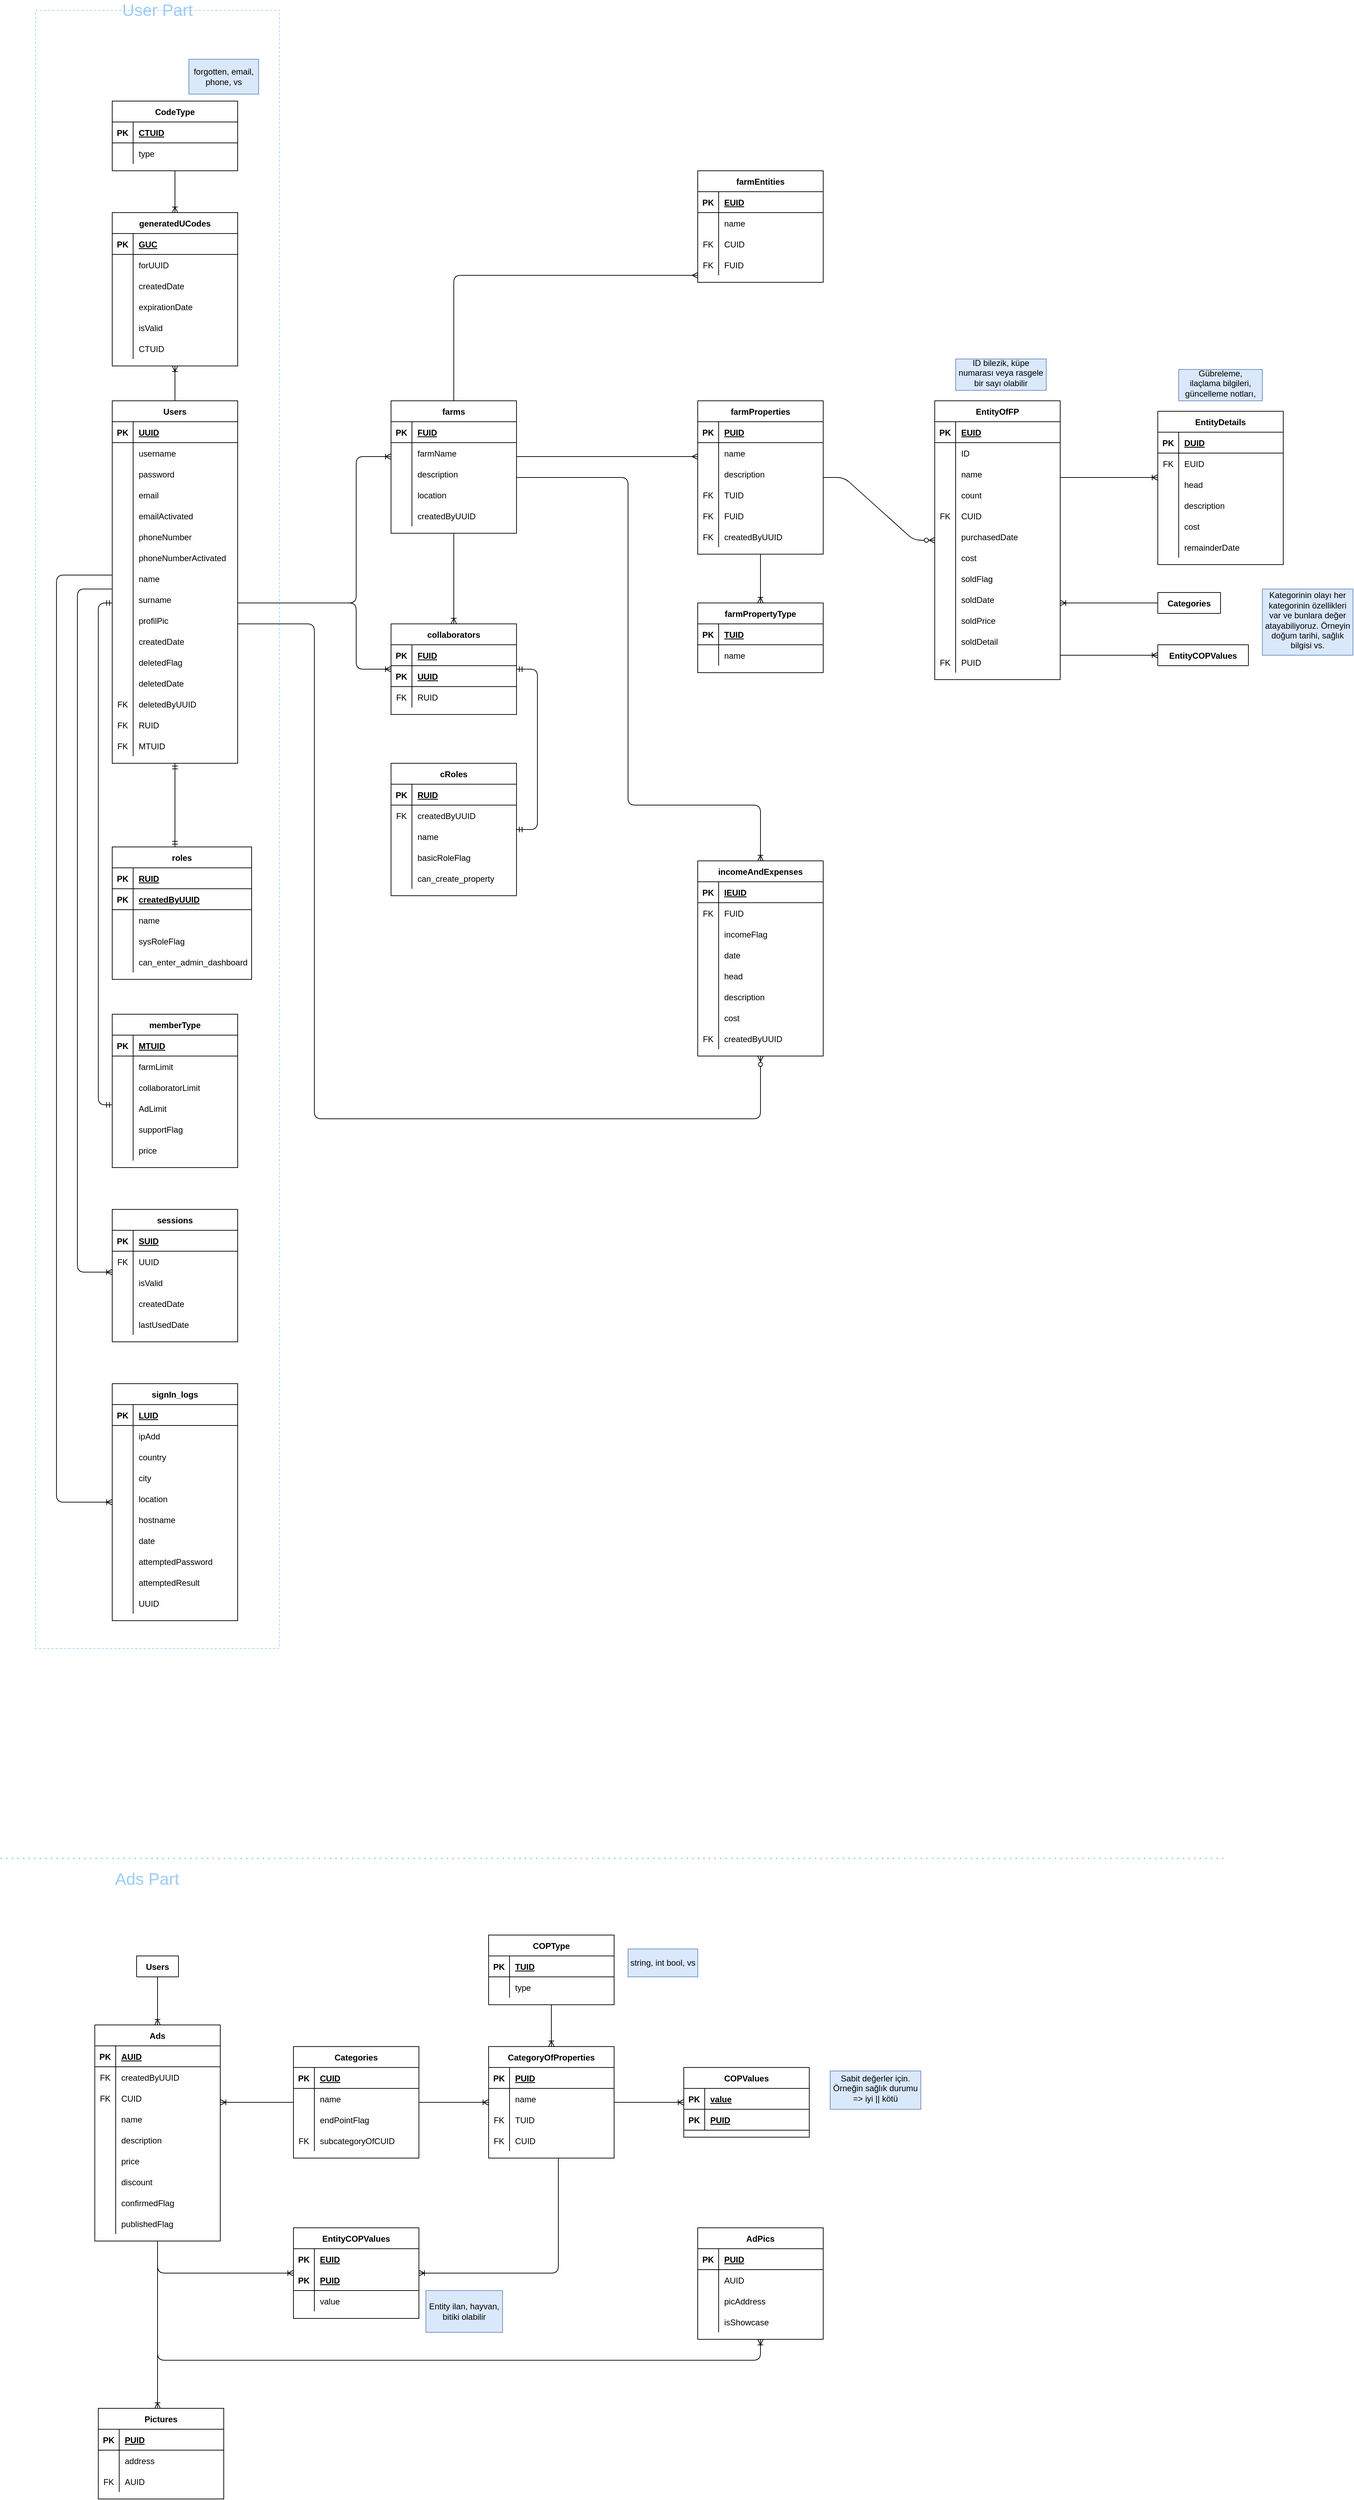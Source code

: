 <mxfile version="13.9.9" type="device"><diagram id="Tz02WPsvH3ShiZ0VOmqh" name="Page-1"><mxGraphModel dx="753" dy="341" grid="1" gridSize="10" guides="1" tooltips="1" connect="1" arrows="1" fold="1" page="1" pageScale="1" pageWidth="2000" pageHeight="2400" math="0" shadow="0"><root><mxCell id="0"/><mxCell id="1" parent="0"/><mxCell id="-yaWrdIzBOwlhjMQedv--14" value="CodeType" style="shape=table;startSize=30;container=1;collapsible=1;childLayout=tableLayout;fixedRows=1;rowLines=0;fontStyle=1;align=center;resizeLast=1;" parent="1" vertex="1"><mxGeometry x="180" y="160" width="180" height="100" as="geometry"/></mxCell><mxCell id="-yaWrdIzBOwlhjMQedv--15" value="" style="shape=partialRectangle;collapsible=0;dropTarget=0;pointerEvents=0;fillColor=none;top=0;left=0;bottom=1;right=0;points=[[0,0.5],[1,0.5]];portConstraint=eastwest;" parent="-yaWrdIzBOwlhjMQedv--14" vertex="1"><mxGeometry y="30" width="180" height="30" as="geometry"/></mxCell><mxCell id="-yaWrdIzBOwlhjMQedv--16" value="PK" style="shape=partialRectangle;connectable=0;fillColor=none;top=0;left=0;bottom=0;right=0;fontStyle=1;overflow=hidden;" parent="-yaWrdIzBOwlhjMQedv--15" vertex="1"><mxGeometry width="30" height="30" as="geometry"/></mxCell><mxCell id="-yaWrdIzBOwlhjMQedv--17" value="CTUID" style="shape=partialRectangle;connectable=0;fillColor=none;top=0;left=0;bottom=0;right=0;align=left;spacingLeft=6;fontStyle=5;overflow=hidden;" parent="-yaWrdIzBOwlhjMQedv--15" vertex="1"><mxGeometry x="30" width="150" height="30" as="geometry"/></mxCell><mxCell id="-yaWrdIzBOwlhjMQedv--18" value="" style="shape=partialRectangle;collapsible=0;dropTarget=0;pointerEvents=0;fillColor=none;top=0;left=0;bottom=0;right=0;points=[[0,0.5],[1,0.5]];portConstraint=eastwest;" parent="-yaWrdIzBOwlhjMQedv--14" vertex="1"><mxGeometry y="60" width="180" height="30" as="geometry"/></mxCell><mxCell id="-yaWrdIzBOwlhjMQedv--19" value="" style="shape=partialRectangle;connectable=0;fillColor=none;top=0;left=0;bottom=0;right=0;editable=1;overflow=hidden;" parent="-yaWrdIzBOwlhjMQedv--18" vertex="1"><mxGeometry width="30" height="30" as="geometry"/></mxCell><mxCell id="-yaWrdIzBOwlhjMQedv--20" value="type" style="shape=partialRectangle;connectable=0;fillColor=none;top=0;left=0;bottom=0;right=0;align=left;spacingLeft=6;overflow=hidden;" parent="-yaWrdIzBOwlhjMQedv--18" vertex="1"><mxGeometry x="30" width="150" height="30" as="geometry"/></mxCell><mxCell id="v5P0ZazIf-_AIy_G2SZm-158" value="EntityDetails" style="shape=table;startSize=30;container=1;collapsible=1;childLayout=tableLayout;fixedRows=1;rowLines=0;fontStyle=1;align=center;resizeLast=1;" parent="1" vertex="1"><mxGeometry x="1680" y="605" width="180" height="220" as="geometry"/></mxCell><mxCell id="v5P0ZazIf-_AIy_G2SZm-159" value="" style="shape=partialRectangle;collapsible=0;dropTarget=0;pointerEvents=0;fillColor=none;top=0;left=0;bottom=1;right=0;points=[[0,0.5],[1,0.5]];portConstraint=eastwest;" parent="v5P0ZazIf-_AIy_G2SZm-158" vertex="1"><mxGeometry y="30" width="180" height="30" as="geometry"/></mxCell><mxCell id="v5P0ZazIf-_AIy_G2SZm-160" value="PK" style="shape=partialRectangle;connectable=0;fillColor=none;top=0;left=0;bottom=0;right=0;fontStyle=1;overflow=hidden;" parent="v5P0ZazIf-_AIy_G2SZm-159" vertex="1"><mxGeometry width="30" height="30" as="geometry"/></mxCell><mxCell id="v5P0ZazIf-_AIy_G2SZm-161" value="DUID" style="shape=partialRectangle;connectable=0;fillColor=none;top=0;left=0;bottom=0;right=0;align=left;spacingLeft=6;fontStyle=5;overflow=hidden;" parent="v5P0ZazIf-_AIy_G2SZm-159" vertex="1"><mxGeometry x="30" width="150" height="30" as="geometry"/></mxCell><mxCell id="v5P0ZazIf-_AIy_G2SZm-162" value="" style="shape=partialRectangle;collapsible=0;dropTarget=0;pointerEvents=0;fillColor=none;top=0;left=0;bottom=0;right=0;points=[[0,0.5],[1,0.5]];portConstraint=eastwest;" parent="v5P0ZazIf-_AIy_G2SZm-158" vertex="1"><mxGeometry y="60" width="180" height="30" as="geometry"/></mxCell><mxCell id="v5P0ZazIf-_AIy_G2SZm-163" value="FK" style="shape=partialRectangle;connectable=0;fillColor=none;top=0;left=0;bottom=0;right=0;editable=1;overflow=hidden;" parent="v5P0ZazIf-_AIy_G2SZm-162" vertex="1"><mxGeometry width="30" height="30" as="geometry"/></mxCell><mxCell id="v5P0ZazIf-_AIy_G2SZm-164" value="EUID" style="shape=partialRectangle;connectable=0;fillColor=none;top=0;left=0;bottom=0;right=0;align=left;spacingLeft=6;overflow=hidden;" parent="v5P0ZazIf-_AIy_G2SZm-162" vertex="1"><mxGeometry x="30" width="150" height="30" as="geometry"/></mxCell><mxCell id="v5P0ZazIf-_AIy_G2SZm-171" value="" style="shape=partialRectangle;collapsible=0;dropTarget=0;pointerEvents=0;fillColor=none;top=0;left=0;bottom=0;right=0;points=[[0,0.5],[1,0.5]];portConstraint=eastwest;" parent="v5P0ZazIf-_AIy_G2SZm-158" vertex="1"><mxGeometry y="90" width="180" height="30" as="geometry"/></mxCell><mxCell id="v5P0ZazIf-_AIy_G2SZm-172" value="" style="shape=partialRectangle;connectable=0;fillColor=none;top=0;left=0;bottom=0;right=0;editable=1;overflow=hidden;" parent="v5P0ZazIf-_AIy_G2SZm-171" vertex="1"><mxGeometry width="30" height="30" as="geometry"/></mxCell><mxCell id="v5P0ZazIf-_AIy_G2SZm-173" value="head" style="shape=partialRectangle;connectable=0;fillColor=none;top=0;left=0;bottom=0;right=0;align=left;spacingLeft=6;overflow=hidden;" parent="v5P0ZazIf-_AIy_G2SZm-171" vertex="1"><mxGeometry x="30" width="150" height="30" as="geometry"/></mxCell><mxCell id="v5P0ZazIf-_AIy_G2SZm-165" value="" style="shape=partialRectangle;collapsible=0;dropTarget=0;pointerEvents=0;fillColor=none;top=0;left=0;bottom=0;right=0;points=[[0,0.5],[1,0.5]];portConstraint=eastwest;" parent="v5P0ZazIf-_AIy_G2SZm-158" vertex="1"><mxGeometry y="120" width="180" height="30" as="geometry"/></mxCell><mxCell id="v5P0ZazIf-_AIy_G2SZm-166" value="" style="shape=partialRectangle;connectable=0;fillColor=none;top=0;left=0;bottom=0;right=0;editable=1;overflow=hidden;" parent="v5P0ZazIf-_AIy_G2SZm-165" vertex="1"><mxGeometry width="30" height="30" as="geometry"/></mxCell><mxCell id="v5P0ZazIf-_AIy_G2SZm-167" value="description" style="shape=partialRectangle;connectable=0;fillColor=none;top=0;left=0;bottom=0;right=0;align=left;spacingLeft=6;overflow=hidden;" parent="v5P0ZazIf-_AIy_G2SZm-165" vertex="1"><mxGeometry x="30" width="150" height="30" as="geometry"/></mxCell><mxCell id="v5P0ZazIf-_AIy_G2SZm-174" value="" style="shape=partialRectangle;collapsible=0;dropTarget=0;pointerEvents=0;fillColor=none;top=0;left=0;bottom=0;right=0;points=[[0,0.5],[1,0.5]];portConstraint=eastwest;" parent="v5P0ZazIf-_AIy_G2SZm-158" vertex="1"><mxGeometry y="150" width="180" height="30" as="geometry"/></mxCell><mxCell id="v5P0ZazIf-_AIy_G2SZm-175" value="" style="shape=partialRectangle;connectable=0;fillColor=none;top=0;left=0;bottom=0;right=0;editable=1;overflow=hidden;" parent="v5P0ZazIf-_AIy_G2SZm-174" vertex="1"><mxGeometry width="30" height="30" as="geometry"/></mxCell><mxCell id="v5P0ZazIf-_AIy_G2SZm-176" value="cost" style="shape=partialRectangle;connectable=0;fillColor=none;top=0;left=0;bottom=0;right=0;align=left;spacingLeft=6;overflow=hidden;" parent="v5P0ZazIf-_AIy_G2SZm-174" vertex="1"><mxGeometry x="30" width="150" height="30" as="geometry"/></mxCell><mxCell id="bZRO_vWorqifl8SKFlqx-1" value="" style="shape=partialRectangle;collapsible=0;dropTarget=0;pointerEvents=0;fillColor=none;top=0;left=0;bottom=0;right=0;points=[[0,0.5],[1,0.5]];portConstraint=eastwest;" parent="v5P0ZazIf-_AIy_G2SZm-158" vertex="1"><mxGeometry y="180" width="180" height="30" as="geometry"/></mxCell><mxCell id="bZRO_vWorqifl8SKFlqx-2" value="" style="shape=partialRectangle;connectable=0;fillColor=none;top=0;left=0;bottom=0;right=0;editable=1;overflow=hidden;" parent="bZRO_vWorqifl8SKFlqx-1" vertex="1"><mxGeometry width="30" height="30" as="geometry"/></mxCell><mxCell id="bZRO_vWorqifl8SKFlqx-3" value="remainderDate" style="shape=partialRectangle;connectable=0;fillColor=none;top=0;left=0;bottom=0;right=0;align=left;spacingLeft=6;overflow=hidden;" parent="bZRO_vWorqifl8SKFlqx-1" vertex="1"><mxGeometry x="30" width="150" height="30" as="geometry"/></mxCell><mxCell id="-yaWrdIzBOwlhjMQedv--36" value="" style="rounded=0;whiteSpace=wrap;html=1;dashed=1;strokeColor=#99CCFF;fillColor=none;fontSize=24;fontColor=#99CCFF;" parent="1" vertex="1"><mxGeometry x="70" y="30" width="350" height="2350" as="geometry"/></mxCell><mxCell id="iDNn27rIxGBmIT80BN3Q-78" value="EntityOfFP" style="shape=table;startSize=30;container=1;collapsible=1;childLayout=tableLayout;fixedRows=1;rowLines=0;fontStyle=1;align=center;resizeLast=1;" parent="1" vertex="1"><mxGeometry x="1360" y="590" width="180" height="400" as="geometry"/></mxCell><mxCell id="iDNn27rIxGBmIT80BN3Q-79" value="" style="shape=partialRectangle;collapsible=0;dropTarget=0;pointerEvents=0;fillColor=none;top=0;left=0;bottom=1;right=0;points=[[0,0.5],[1,0.5]];portConstraint=eastwest;" parent="iDNn27rIxGBmIT80BN3Q-78" vertex="1"><mxGeometry y="30" width="180" height="30" as="geometry"/></mxCell><mxCell id="iDNn27rIxGBmIT80BN3Q-80" value="PK" style="shape=partialRectangle;connectable=0;fillColor=none;top=0;left=0;bottom=0;right=0;fontStyle=1;overflow=hidden;" parent="iDNn27rIxGBmIT80BN3Q-79" vertex="1"><mxGeometry width="30" height="30" as="geometry"/></mxCell><mxCell id="iDNn27rIxGBmIT80BN3Q-81" value="EUID" style="shape=partialRectangle;connectable=0;fillColor=none;top=0;left=0;bottom=0;right=0;align=left;spacingLeft=6;fontStyle=5;overflow=hidden;" parent="iDNn27rIxGBmIT80BN3Q-79" vertex="1"><mxGeometry x="30" width="150" height="30" as="geometry"/></mxCell><mxCell id="iDNn27rIxGBmIT80BN3Q-82" value="" style="shape=partialRectangle;collapsible=0;dropTarget=0;pointerEvents=0;fillColor=none;top=0;left=0;bottom=0;right=0;points=[[0,0.5],[1,0.5]];portConstraint=eastwest;" parent="iDNn27rIxGBmIT80BN3Q-78" vertex="1"><mxGeometry y="60" width="180" height="30" as="geometry"/></mxCell><mxCell id="iDNn27rIxGBmIT80BN3Q-83" value="" style="shape=partialRectangle;connectable=0;fillColor=none;top=0;left=0;bottom=0;right=0;editable=1;overflow=hidden;" parent="iDNn27rIxGBmIT80BN3Q-82" vertex="1"><mxGeometry width="30" height="30" as="geometry"/></mxCell><mxCell id="iDNn27rIxGBmIT80BN3Q-84" value="ID" style="shape=partialRectangle;connectable=0;fillColor=none;top=0;left=0;bottom=0;right=0;align=left;spacingLeft=6;overflow=hidden;" parent="iDNn27rIxGBmIT80BN3Q-82" vertex="1"><mxGeometry x="30" width="150" height="30" as="geometry"/></mxCell><mxCell id="iDNn27rIxGBmIT80BN3Q-85" value="" style="shape=partialRectangle;collapsible=0;dropTarget=0;pointerEvents=0;fillColor=none;top=0;left=0;bottom=0;right=0;points=[[0,0.5],[1,0.5]];portConstraint=eastwest;" parent="iDNn27rIxGBmIT80BN3Q-78" vertex="1"><mxGeometry y="90" width="180" height="30" as="geometry"/></mxCell><mxCell id="iDNn27rIxGBmIT80BN3Q-86" value="" style="shape=partialRectangle;connectable=0;fillColor=none;top=0;left=0;bottom=0;right=0;editable=1;overflow=hidden;" parent="iDNn27rIxGBmIT80BN3Q-85" vertex="1"><mxGeometry width="30" height="30" as="geometry"/></mxCell><mxCell id="iDNn27rIxGBmIT80BN3Q-87" value="name" style="shape=partialRectangle;connectable=0;fillColor=none;top=0;left=0;bottom=0;right=0;align=left;spacingLeft=6;overflow=hidden;" parent="iDNn27rIxGBmIT80BN3Q-85" vertex="1"><mxGeometry x="30" width="150" height="30" as="geometry"/></mxCell><mxCell id="iDNn27rIxGBmIT80BN3Q-88" value="" style="shape=partialRectangle;collapsible=0;dropTarget=0;pointerEvents=0;fillColor=none;top=0;left=0;bottom=0;right=0;points=[[0,0.5],[1,0.5]];portConstraint=eastwest;" parent="iDNn27rIxGBmIT80BN3Q-78" vertex="1"><mxGeometry y="120" width="180" height="30" as="geometry"/></mxCell><mxCell id="iDNn27rIxGBmIT80BN3Q-89" value="" style="shape=partialRectangle;connectable=0;fillColor=none;top=0;left=0;bottom=0;right=0;editable=1;overflow=hidden;" parent="iDNn27rIxGBmIT80BN3Q-88" vertex="1"><mxGeometry width="30" height="30" as="geometry"/></mxCell><mxCell id="iDNn27rIxGBmIT80BN3Q-90" value="count" style="shape=partialRectangle;connectable=0;fillColor=none;top=0;left=0;bottom=0;right=0;align=left;spacingLeft=6;overflow=hidden;" parent="iDNn27rIxGBmIT80BN3Q-88" vertex="1"><mxGeometry x="30" width="150" height="30" as="geometry"/></mxCell><mxCell id="iDNn27rIxGBmIT80BN3Q-91" value="" style="shape=partialRectangle;collapsible=0;dropTarget=0;pointerEvents=0;fillColor=none;top=0;left=0;bottom=0;right=0;points=[[0,0.5],[1,0.5]];portConstraint=eastwest;" parent="iDNn27rIxGBmIT80BN3Q-78" vertex="1"><mxGeometry y="150" width="180" height="30" as="geometry"/></mxCell><mxCell id="iDNn27rIxGBmIT80BN3Q-92" value="FK" style="shape=partialRectangle;connectable=0;fillColor=none;top=0;left=0;bottom=0;right=0;editable=1;overflow=hidden;" parent="iDNn27rIxGBmIT80BN3Q-91" vertex="1"><mxGeometry width="30" height="30" as="geometry"/></mxCell><mxCell id="iDNn27rIxGBmIT80BN3Q-93" value="CUID" style="shape=partialRectangle;connectable=0;fillColor=none;top=0;left=0;bottom=0;right=0;align=left;spacingLeft=6;overflow=hidden;" parent="iDNn27rIxGBmIT80BN3Q-91" vertex="1"><mxGeometry x="30" width="150" height="30" as="geometry"/></mxCell><mxCell id="iDNn27rIxGBmIT80BN3Q-94" value="" style="shape=partialRectangle;collapsible=0;dropTarget=0;pointerEvents=0;fillColor=none;top=0;left=0;bottom=0;right=0;points=[[0,0.5],[1,0.5]];portConstraint=eastwest;" parent="iDNn27rIxGBmIT80BN3Q-78" vertex="1"><mxGeometry y="180" width="180" height="30" as="geometry"/></mxCell><mxCell id="iDNn27rIxGBmIT80BN3Q-95" value="" style="shape=partialRectangle;connectable=0;fillColor=none;top=0;left=0;bottom=0;right=0;editable=1;overflow=hidden;" parent="iDNn27rIxGBmIT80BN3Q-94" vertex="1"><mxGeometry width="30" height="30" as="geometry"/></mxCell><mxCell id="iDNn27rIxGBmIT80BN3Q-96" value="purchasedDate" style="shape=partialRectangle;connectable=0;fillColor=none;top=0;left=0;bottom=0;right=0;align=left;spacingLeft=6;overflow=hidden;" parent="iDNn27rIxGBmIT80BN3Q-94" vertex="1"><mxGeometry x="30" width="150" height="30" as="geometry"/></mxCell><mxCell id="iDNn27rIxGBmIT80BN3Q-97" value="" style="shape=partialRectangle;collapsible=0;dropTarget=0;pointerEvents=0;fillColor=none;top=0;left=0;bottom=0;right=0;points=[[0,0.5],[1,0.5]];portConstraint=eastwest;" parent="iDNn27rIxGBmIT80BN3Q-78" vertex="1"><mxGeometry y="210" width="180" height="30" as="geometry"/></mxCell><mxCell id="iDNn27rIxGBmIT80BN3Q-98" value="" style="shape=partialRectangle;connectable=0;fillColor=none;top=0;left=0;bottom=0;right=0;editable=1;overflow=hidden;" parent="iDNn27rIxGBmIT80BN3Q-97" vertex="1"><mxGeometry width="30" height="30" as="geometry"/></mxCell><mxCell id="iDNn27rIxGBmIT80BN3Q-99" value="cost" style="shape=partialRectangle;connectable=0;fillColor=none;top=0;left=0;bottom=0;right=0;align=left;spacingLeft=6;overflow=hidden;" parent="iDNn27rIxGBmIT80BN3Q-97" vertex="1"><mxGeometry x="30" width="150" height="30" as="geometry"/></mxCell><mxCell id="iDNn27rIxGBmIT80BN3Q-100" value="" style="shape=partialRectangle;collapsible=0;dropTarget=0;pointerEvents=0;fillColor=none;top=0;left=0;bottom=0;right=0;points=[[0,0.5],[1,0.5]];portConstraint=eastwest;" parent="iDNn27rIxGBmIT80BN3Q-78" vertex="1"><mxGeometry y="240" width="180" height="30" as="geometry"/></mxCell><mxCell id="iDNn27rIxGBmIT80BN3Q-101" value="" style="shape=partialRectangle;connectable=0;fillColor=none;top=0;left=0;bottom=0;right=0;editable=1;overflow=hidden;" parent="iDNn27rIxGBmIT80BN3Q-100" vertex="1"><mxGeometry width="30" height="30" as="geometry"/></mxCell><mxCell id="iDNn27rIxGBmIT80BN3Q-102" value="soldFlag" style="shape=partialRectangle;connectable=0;fillColor=none;top=0;left=0;bottom=0;right=0;align=left;spacingLeft=6;overflow=hidden;" parent="iDNn27rIxGBmIT80BN3Q-100" vertex="1"><mxGeometry x="30" width="150" height="30" as="geometry"/></mxCell><mxCell id="iDNn27rIxGBmIT80BN3Q-103" value="" style="shape=partialRectangle;collapsible=0;dropTarget=0;pointerEvents=0;fillColor=none;top=0;left=0;bottom=0;right=0;points=[[0,0.5],[1,0.5]];portConstraint=eastwest;" parent="iDNn27rIxGBmIT80BN3Q-78" vertex="1"><mxGeometry y="270" width="180" height="30" as="geometry"/></mxCell><mxCell id="iDNn27rIxGBmIT80BN3Q-104" value="" style="shape=partialRectangle;connectable=0;fillColor=none;top=0;left=0;bottom=0;right=0;editable=1;overflow=hidden;" parent="iDNn27rIxGBmIT80BN3Q-103" vertex="1"><mxGeometry width="30" height="30" as="geometry"/></mxCell><mxCell id="iDNn27rIxGBmIT80BN3Q-105" value="soldDate" style="shape=partialRectangle;connectable=0;fillColor=none;top=0;left=0;bottom=0;right=0;align=left;spacingLeft=6;overflow=hidden;" parent="iDNn27rIxGBmIT80BN3Q-103" vertex="1"><mxGeometry x="30" width="150" height="30" as="geometry"/></mxCell><mxCell id="iDNn27rIxGBmIT80BN3Q-106" value="" style="shape=partialRectangle;collapsible=0;dropTarget=0;pointerEvents=0;fillColor=none;top=0;left=0;bottom=0;right=0;points=[[0,0.5],[1,0.5]];portConstraint=eastwest;" parent="iDNn27rIxGBmIT80BN3Q-78" vertex="1"><mxGeometry y="300" width="180" height="30" as="geometry"/></mxCell><mxCell id="iDNn27rIxGBmIT80BN3Q-107" value="" style="shape=partialRectangle;connectable=0;fillColor=none;top=0;left=0;bottom=0;right=0;editable=1;overflow=hidden;" parent="iDNn27rIxGBmIT80BN3Q-106" vertex="1"><mxGeometry width="30" height="30" as="geometry"/></mxCell><mxCell id="iDNn27rIxGBmIT80BN3Q-108" value="soldPrice" style="shape=partialRectangle;connectable=0;fillColor=none;top=0;left=0;bottom=0;right=0;align=left;spacingLeft=6;overflow=hidden;" parent="iDNn27rIxGBmIT80BN3Q-106" vertex="1"><mxGeometry x="30" width="150" height="30" as="geometry"/></mxCell><mxCell id="iDNn27rIxGBmIT80BN3Q-109" value="" style="shape=partialRectangle;collapsible=0;dropTarget=0;pointerEvents=0;fillColor=none;top=0;left=0;bottom=0;right=0;points=[[0,0.5],[1,0.5]];portConstraint=eastwest;" parent="iDNn27rIxGBmIT80BN3Q-78" vertex="1"><mxGeometry y="330" width="180" height="30" as="geometry"/></mxCell><mxCell id="iDNn27rIxGBmIT80BN3Q-110" value="" style="shape=partialRectangle;connectable=0;fillColor=none;top=0;left=0;bottom=0;right=0;editable=1;overflow=hidden;" parent="iDNn27rIxGBmIT80BN3Q-109" vertex="1"><mxGeometry width="30" height="30" as="geometry"/></mxCell><mxCell id="iDNn27rIxGBmIT80BN3Q-111" value="soldDetail" style="shape=partialRectangle;connectable=0;fillColor=none;top=0;left=0;bottom=0;right=0;align=left;spacingLeft=6;overflow=hidden;" parent="iDNn27rIxGBmIT80BN3Q-109" vertex="1"><mxGeometry x="30" width="150" height="30" as="geometry"/></mxCell><mxCell id="iDNn27rIxGBmIT80BN3Q-112" value="" style="shape=partialRectangle;collapsible=0;dropTarget=0;pointerEvents=0;fillColor=none;top=0;left=0;bottom=0;right=0;points=[[0,0.5],[1,0.5]];portConstraint=eastwest;" parent="iDNn27rIxGBmIT80BN3Q-78" vertex="1"><mxGeometry y="360" width="180" height="30" as="geometry"/></mxCell><mxCell id="iDNn27rIxGBmIT80BN3Q-113" value="FK" style="shape=partialRectangle;connectable=0;fillColor=none;top=0;left=0;bottom=0;right=0;editable=1;overflow=hidden;" parent="iDNn27rIxGBmIT80BN3Q-112" vertex="1"><mxGeometry width="30" height="30" as="geometry"/></mxCell><mxCell id="iDNn27rIxGBmIT80BN3Q-114" value="PUID" style="shape=partialRectangle;connectable=0;fillColor=none;top=0;left=0;bottom=0;right=0;align=left;spacingLeft=6;overflow=hidden;" parent="iDNn27rIxGBmIT80BN3Q-112" vertex="1"><mxGeometry x="30" width="150" height="30" as="geometry"/></mxCell><mxCell id="iDNn27rIxGBmIT80BN3Q-1" value="Categories" style="shape=table;startSize=30;container=1;collapsible=1;childLayout=tableLayout;fixedRows=1;rowLines=0;fontStyle=1;align=center;resizeLast=1;" parent="1" vertex="1" collapsed="1"><mxGeometry x="1680" y="865" width="90" height="30" as="geometry"><mxRectangle x="990" y="1040" width="180" height="70" as="alternateBounds"/></mxGeometry></mxCell><mxCell id="iDNn27rIxGBmIT80BN3Q-2" value="" style="shape=partialRectangle;collapsible=0;dropTarget=0;pointerEvents=0;fillColor=none;top=0;left=0;bottom=1;right=0;points=[[0,0.5],[1,0.5]];portConstraint=eastwest;" parent="iDNn27rIxGBmIT80BN3Q-1" vertex="1"><mxGeometry y="30" width="180" height="30" as="geometry"/></mxCell><mxCell id="iDNn27rIxGBmIT80BN3Q-3" value="PK" style="shape=partialRectangle;connectable=0;fillColor=none;top=0;left=0;bottom=0;right=0;fontStyle=1;overflow=hidden;" parent="iDNn27rIxGBmIT80BN3Q-2" vertex="1"><mxGeometry width="30" height="30" as="geometry"/></mxCell><mxCell id="iDNn27rIxGBmIT80BN3Q-4" value="UniqueID" style="shape=partialRectangle;connectable=0;fillColor=none;top=0;left=0;bottom=0;right=0;align=left;spacingLeft=6;fontStyle=5;overflow=hidden;" parent="iDNn27rIxGBmIT80BN3Q-2" vertex="1"><mxGeometry x="30" width="150" height="30" as="geometry"/></mxCell><mxCell id="iDNn27rIxGBmIT80BN3Q-66" value="EntityCOPValues" style="shape=table;startSize=30;container=1;collapsible=1;childLayout=tableLayout;fixedRows=1;rowLines=0;fontStyle=1;align=center;resizeLast=1;" parent="1" vertex="1" collapsed="1"><mxGeometry x="1680" y="940" width="130" height="30" as="geometry"><mxRectangle x="830" y="2540" width="180" height="130" as="alternateBounds"/></mxGeometry></mxCell><mxCell id="iDNn27rIxGBmIT80BN3Q-67" value="" style="shape=partialRectangle;collapsible=0;dropTarget=0;pointerEvents=0;fillColor=none;top=0;left=0;bottom=1;right=0;points=[[0,0.5],[1,0.5]];portConstraint=eastwest;strokeColor=none;" parent="iDNn27rIxGBmIT80BN3Q-66" vertex="1"><mxGeometry y="30" width="180" height="30" as="geometry"/></mxCell><mxCell id="iDNn27rIxGBmIT80BN3Q-68" value="PK" style="shape=partialRectangle;connectable=0;fillColor=none;top=0;left=0;bottom=0;right=0;fontStyle=1;overflow=hidden;" parent="iDNn27rIxGBmIT80BN3Q-67" vertex="1"><mxGeometry width="30" height="30" as="geometry"/></mxCell><mxCell id="iDNn27rIxGBmIT80BN3Q-69" value="EUID" style="shape=partialRectangle;connectable=0;fillColor=none;top=0;left=0;bottom=0;right=0;align=left;spacingLeft=6;fontStyle=5;overflow=hidden;" parent="iDNn27rIxGBmIT80BN3Q-67" vertex="1"><mxGeometry x="30" width="150" height="30" as="geometry"/></mxCell><mxCell id="iDNn27rIxGBmIT80BN3Q-70" value="" style="shape=partialRectangle;collapsible=0;dropTarget=0;pointerEvents=0;fillColor=none;top=0;left=0;bottom=1;right=0;points=[[0,0.5],[1,0.5]];portConstraint=eastwest;" parent="iDNn27rIxGBmIT80BN3Q-66" vertex="1"><mxGeometry y="60" width="180" height="30" as="geometry"/></mxCell><mxCell id="iDNn27rIxGBmIT80BN3Q-71" value="PK" style="shape=partialRectangle;connectable=0;fillColor=none;top=0;left=0;bottom=0;right=0;fontStyle=1;overflow=hidden;" parent="iDNn27rIxGBmIT80BN3Q-70" vertex="1"><mxGeometry width="30" height="30" as="geometry"/></mxCell><mxCell id="iDNn27rIxGBmIT80BN3Q-72" value="PUID" style="shape=partialRectangle;connectable=0;fillColor=none;top=0;left=0;bottom=0;right=0;align=left;spacingLeft=6;fontStyle=5;overflow=hidden;" parent="iDNn27rIxGBmIT80BN3Q-70" vertex="1"><mxGeometry x="30" width="150" height="30" as="geometry"/></mxCell><mxCell id="iDNn27rIxGBmIT80BN3Q-73" value="" style="shape=partialRectangle;collapsible=0;dropTarget=0;pointerEvents=0;fillColor=none;top=0;left=0;bottom=0;right=0;points=[[0,0.5],[1,0.5]];portConstraint=eastwest;" parent="iDNn27rIxGBmIT80BN3Q-66" vertex="1"><mxGeometry y="90" width="180" height="30" as="geometry"/></mxCell><mxCell id="iDNn27rIxGBmIT80BN3Q-74" value="" style="shape=partialRectangle;connectable=0;fillColor=none;top=0;left=0;bottom=0;right=0;editable=1;overflow=hidden;" parent="iDNn27rIxGBmIT80BN3Q-73" vertex="1"><mxGeometry width="30" height="30" as="geometry"/></mxCell><mxCell id="iDNn27rIxGBmIT80BN3Q-75" value="value" style="shape=partialRectangle;connectable=0;fillColor=none;top=0;left=0;bottom=0;right=0;align=left;spacingLeft=6;overflow=hidden;" parent="iDNn27rIxGBmIT80BN3Q-73" vertex="1"><mxGeometry x="30" width="150" height="30" as="geometry"/></mxCell><mxCell id="rU82QiIrRpaygpx-OW8r-1" value="signIn_logs" style="shape=table;startSize=30;container=1;collapsible=1;childLayout=tableLayout;fixedRows=1;rowLines=0;fontStyle=1;align=center;resizeLast=1;" parent="1" vertex="1"><mxGeometry x="180" y="2000" width="180" height="340" as="geometry"/></mxCell><mxCell id="rU82QiIrRpaygpx-OW8r-2" value="" style="shape=partialRectangle;collapsible=0;dropTarget=0;pointerEvents=0;fillColor=none;top=0;left=0;bottom=1;right=0;points=[[0,0.5],[1,0.5]];portConstraint=eastwest;" parent="rU82QiIrRpaygpx-OW8r-1" vertex="1"><mxGeometry y="30" width="180" height="30" as="geometry"/></mxCell><mxCell id="rU82QiIrRpaygpx-OW8r-3" value="PK" style="shape=partialRectangle;connectable=0;fillColor=none;top=0;left=0;bottom=0;right=0;fontStyle=1;overflow=hidden;" parent="rU82QiIrRpaygpx-OW8r-2" vertex="1"><mxGeometry width="30" height="30" as="geometry"/></mxCell><mxCell id="rU82QiIrRpaygpx-OW8r-4" value="LUID" style="shape=partialRectangle;connectable=0;fillColor=none;top=0;left=0;bottom=0;right=0;align=left;spacingLeft=6;fontStyle=5;overflow=hidden;" parent="rU82QiIrRpaygpx-OW8r-2" vertex="1"><mxGeometry x="30" width="150" height="30" as="geometry"/></mxCell><mxCell id="rU82QiIrRpaygpx-OW8r-5" value="" style="shape=partialRectangle;collapsible=0;dropTarget=0;pointerEvents=0;fillColor=none;top=0;left=0;bottom=0;right=0;points=[[0,0.5],[1,0.5]];portConstraint=eastwest;" parent="rU82QiIrRpaygpx-OW8r-1" vertex="1"><mxGeometry y="60" width="180" height="30" as="geometry"/></mxCell><mxCell id="rU82QiIrRpaygpx-OW8r-6" value="" style="shape=partialRectangle;connectable=0;fillColor=none;top=0;left=0;bottom=0;right=0;editable=1;overflow=hidden;" parent="rU82QiIrRpaygpx-OW8r-5" vertex="1"><mxGeometry width="30" height="30" as="geometry"/></mxCell><mxCell id="rU82QiIrRpaygpx-OW8r-7" value="ipAdd" style="shape=partialRectangle;connectable=0;fillColor=none;top=0;left=0;bottom=0;right=0;align=left;spacingLeft=6;overflow=hidden;" parent="rU82QiIrRpaygpx-OW8r-5" vertex="1"><mxGeometry x="30" width="150" height="30" as="geometry"/></mxCell><mxCell id="rU82QiIrRpaygpx-OW8r-8" value="" style="shape=partialRectangle;collapsible=0;dropTarget=0;pointerEvents=0;fillColor=none;top=0;left=0;bottom=0;right=0;points=[[0,0.5],[1,0.5]];portConstraint=eastwest;" parent="rU82QiIrRpaygpx-OW8r-1" vertex="1"><mxGeometry y="90" width="180" height="30" as="geometry"/></mxCell><mxCell id="rU82QiIrRpaygpx-OW8r-9" value="" style="shape=partialRectangle;connectable=0;fillColor=none;top=0;left=0;bottom=0;right=0;editable=1;overflow=hidden;" parent="rU82QiIrRpaygpx-OW8r-8" vertex="1"><mxGeometry width="30" height="30" as="geometry"/></mxCell><mxCell id="rU82QiIrRpaygpx-OW8r-10" value="country" style="shape=partialRectangle;connectable=0;fillColor=none;top=0;left=0;bottom=0;right=0;align=left;spacingLeft=6;overflow=hidden;" parent="rU82QiIrRpaygpx-OW8r-8" vertex="1"><mxGeometry x="30" width="150" height="30" as="geometry"/></mxCell><mxCell id="rU82QiIrRpaygpx-OW8r-11" value="" style="shape=partialRectangle;collapsible=0;dropTarget=0;pointerEvents=0;fillColor=none;top=0;left=0;bottom=0;right=0;points=[[0,0.5],[1,0.5]];portConstraint=eastwest;" parent="rU82QiIrRpaygpx-OW8r-1" vertex="1"><mxGeometry y="120" width="180" height="30" as="geometry"/></mxCell><mxCell id="rU82QiIrRpaygpx-OW8r-12" value="" style="shape=partialRectangle;connectable=0;fillColor=none;top=0;left=0;bottom=0;right=0;editable=1;overflow=hidden;" parent="rU82QiIrRpaygpx-OW8r-11" vertex="1"><mxGeometry width="30" height="30" as="geometry"/></mxCell><mxCell id="rU82QiIrRpaygpx-OW8r-13" value="city" style="shape=partialRectangle;connectable=0;fillColor=none;top=0;left=0;bottom=0;right=0;align=left;spacingLeft=6;overflow=hidden;" parent="rU82QiIrRpaygpx-OW8r-11" vertex="1"><mxGeometry x="30" width="150" height="30" as="geometry"/></mxCell><mxCell id="rU82QiIrRpaygpx-OW8r-17" value="" style="shape=partialRectangle;collapsible=0;dropTarget=0;pointerEvents=0;fillColor=none;top=0;left=0;bottom=0;right=0;points=[[0,0.5],[1,0.5]];portConstraint=eastwest;" parent="rU82QiIrRpaygpx-OW8r-1" vertex="1"><mxGeometry y="150" width="180" height="30" as="geometry"/></mxCell><mxCell id="rU82QiIrRpaygpx-OW8r-18" value="" style="shape=partialRectangle;connectable=0;fillColor=none;top=0;left=0;bottom=0;right=0;editable=1;overflow=hidden;" parent="rU82QiIrRpaygpx-OW8r-17" vertex="1"><mxGeometry width="30" height="30" as="geometry"/></mxCell><mxCell id="rU82QiIrRpaygpx-OW8r-19" value="location" style="shape=partialRectangle;connectable=0;fillColor=none;top=0;left=0;bottom=0;right=0;align=left;spacingLeft=6;overflow=hidden;" parent="rU82QiIrRpaygpx-OW8r-17" vertex="1"><mxGeometry x="30" width="150" height="30" as="geometry"/></mxCell><mxCell id="rU82QiIrRpaygpx-OW8r-20" value="" style="shape=partialRectangle;collapsible=0;dropTarget=0;pointerEvents=0;fillColor=none;top=0;left=0;bottom=0;right=0;points=[[0,0.5],[1,0.5]];portConstraint=eastwest;" parent="rU82QiIrRpaygpx-OW8r-1" vertex="1"><mxGeometry y="180" width="180" height="30" as="geometry"/></mxCell><mxCell id="rU82QiIrRpaygpx-OW8r-21" value="" style="shape=partialRectangle;connectable=0;fillColor=none;top=0;left=0;bottom=0;right=0;editable=1;overflow=hidden;" parent="rU82QiIrRpaygpx-OW8r-20" vertex="1"><mxGeometry width="30" height="30" as="geometry"/></mxCell><mxCell id="rU82QiIrRpaygpx-OW8r-22" value="hostname" style="shape=partialRectangle;connectable=0;fillColor=none;top=0;left=0;bottom=0;right=0;align=left;spacingLeft=6;overflow=hidden;" parent="rU82QiIrRpaygpx-OW8r-20" vertex="1"><mxGeometry x="30" width="150" height="30" as="geometry"/></mxCell><mxCell id="rU82QiIrRpaygpx-OW8r-23" value="" style="shape=partialRectangle;collapsible=0;dropTarget=0;pointerEvents=0;fillColor=none;top=0;left=0;bottom=0;right=0;points=[[0,0.5],[1,0.5]];portConstraint=eastwest;" parent="rU82QiIrRpaygpx-OW8r-1" vertex="1"><mxGeometry y="210" width="180" height="30" as="geometry"/></mxCell><mxCell id="rU82QiIrRpaygpx-OW8r-24" value="" style="shape=partialRectangle;connectable=0;fillColor=none;top=0;left=0;bottom=0;right=0;editable=1;overflow=hidden;" parent="rU82QiIrRpaygpx-OW8r-23" vertex="1"><mxGeometry width="30" height="30" as="geometry"/></mxCell><mxCell id="rU82QiIrRpaygpx-OW8r-25" value="date" style="shape=partialRectangle;connectable=0;fillColor=none;top=0;left=0;bottom=0;right=0;align=left;spacingLeft=6;overflow=hidden;" parent="rU82QiIrRpaygpx-OW8r-23" vertex="1"><mxGeometry x="30" width="150" height="30" as="geometry"/></mxCell><mxCell id="rU82QiIrRpaygpx-OW8r-26" value="" style="shape=partialRectangle;collapsible=0;dropTarget=0;pointerEvents=0;fillColor=none;top=0;left=0;bottom=0;right=0;points=[[0,0.5],[1,0.5]];portConstraint=eastwest;" parent="rU82QiIrRpaygpx-OW8r-1" vertex="1"><mxGeometry y="240" width="180" height="30" as="geometry"/></mxCell><mxCell id="rU82QiIrRpaygpx-OW8r-27" value="" style="shape=partialRectangle;connectable=0;fillColor=none;top=0;left=0;bottom=0;right=0;editable=1;overflow=hidden;" parent="rU82QiIrRpaygpx-OW8r-26" vertex="1"><mxGeometry width="30" height="30" as="geometry"/></mxCell><mxCell id="rU82QiIrRpaygpx-OW8r-28" value="attemptedPassword" style="shape=partialRectangle;connectable=0;fillColor=none;top=0;left=0;bottom=0;right=0;align=left;spacingLeft=6;overflow=hidden;" parent="rU82QiIrRpaygpx-OW8r-26" vertex="1"><mxGeometry x="30" width="150" height="30" as="geometry"/></mxCell><mxCell id="rU82QiIrRpaygpx-OW8r-14" value="" style="shape=partialRectangle;collapsible=0;dropTarget=0;pointerEvents=0;fillColor=none;top=0;left=0;bottom=0;right=0;points=[[0,0.5],[1,0.5]];portConstraint=eastwest;" parent="rU82QiIrRpaygpx-OW8r-1" vertex="1"><mxGeometry y="270" width="180" height="30" as="geometry"/></mxCell><mxCell id="rU82QiIrRpaygpx-OW8r-15" value="" style="shape=partialRectangle;connectable=0;fillColor=none;top=0;left=0;bottom=0;right=0;editable=1;overflow=hidden;" parent="rU82QiIrRpaygpx-OW8r-14" vertex="1"><mxGeometry width="30" height="30" as="geometry"/></mxCell><mxCell id="rU82QiIrRpaygpx-OW8r-16" value="attemptedResult" style="shape=partialRectangle;connectable=0;fillColor=none;top=0;left=0;bottom=0;right=0;align=left;spacingLeft=6;overflow=hidden;" parent="rU82QiIrRpaygpx-OW8r-14" vertex="1"><mxGeometry x="30" width="150" height="30" as="geometry"/></mxCell><mxCell id="rU82QiIrRpaygpx-OW8r-30" value="" style="shape=partialRectangle;collapsible=0;dropTarget=0;pointerEvents=0;fillColor=none;top=0;left=0;bottom=0;right=0;points=[[0,0.5],[1,0.5]];portConstraint=eastwest;" parent="rU82QiIrRpaygpx-OW8r-1" vertex="1"><mxGeometry y="300" width="180" height="30" as="geometry"/></mxCell><mxCell id="rU82QiIrRpaygpx-OW8r-31" value="" style="shape=partialRectangle;connectable=0;fillColor=none;top=0;left=0;bottom=0;right=0;editable=1;overflow=hidden;" parent="rU82QiIrRpaygpx-OW8r-30" vertex="1"><mxGeometry width="30" height="30" as="geometry"/></mxCell><mxCell id="rU82QiIrRpaygpx-OW8r-32" value="UUID" style="shape=partialRectangle;connectable=0;fillColor=none;top=0;left=0;bottom=0;right=0;align=left;spacingLeft=6;overflow=hidden;" parent="rU82QiIrRpaygpx-OW8r-30" vertex="1"><mxGeometry x="30" width="150" height="30" as="geometry"/></mxCell><mxCell id="v5P0ZazIf-_AIy_G2SZm-316" value="incomeAndExpenses" style="shape=table;startSize=30;container=1;collapsible=1;childLayout=tableLayout;fixedRows=1;rowLines=0;fontStyle=1;align=center;resizeLast=1;" parent="1" vertex="1"><mxGeometry x="1020" y="1250" width="180" height="280" as="geometry"/></mxCell><mxCell id="v5P0ZazIf-_AIy_G2SZm-317" value="" style="shape=partialRectangle;collapsible=0;dropTarget=0;pointerEvents=0;fillColor=none;top=0;left=0;bottom=1;right=0;points=[[0,0.5],[1,0.5]];portConstraint=eastwest;" parent="v5P0ZazIf-_AIy_G2SZm-316" vertex="1"><mxGeometry y="30" width="180" height="30" as="geometry"/></mxCell><mxCell id="v5P0ZazIf-_AIy_G2SZm-318" value="PK" style="shape=partialRectangle;connectable=0;fillColor=none;top=0;left=0;bottom=0;right=0;fontStyle=1;overflow=hidden;" parent="v5P0ZazIf-_AIy_G2SZm-317" vertex="1"><mxGeometry width="30" height="30" as="geometry"/></mxCell><mxCell id="v5P0ZazIf-_AIy_G2SZm-319" value="IEUID" style="shape=partialRectangle;connectable=0;fillColor=none;top=0;left=0;bottom=0;right=0;align=left;spacingLeft=6;fontStyle=5;overflow=hidden;" parent="v5P0ZazIf-_AIy_G2SZm-317" vertex="1"><mxGeometry x="30" width="150" height="30" as="geometry"/></mxCell><mxCell id="v5P0ZazIf-_AIy_G2SZm-320" value="" style="shape=partialRectangle;collapsible=0;dropTarget=0;pointerEvents=0;fillColor=none;top=0;left=0;bottom=0;right=0;points=[[0,0.5],[1,0.5]];portConstraint=eastwest;" parent="v5P0ZazIf-_AIy_G2SZm-316" vertex="1"><mxGeometry y="60" width="180" height="30" as="geometry"/></mxCell><mxCell id="v5P0ZazIf-_AIy_G2SZm-321" value="FK" style="shape=partialRectangle;connectable=0;fillColor=none;top=0;left=0;bottom=0;right=0;editable=1;overflow=hidden;" parent="v5P0ZazIf-_AIy_G2SZm-320" vertex="1"><mxGeometry width="30" height="30" as="geometry"/></mxCell><mxCell id="v5P0ZazIf-_AIy_G2SZm-322" value="FUID" style="shape=partialRectangle;connectable=0;fillColor=none;top=0;left=0;bottom=0;right=0;align=left;spacingLeft=6;overflow=hidden;" parent="v5P0ZazIf-_AIy_G2SZm-320" vertex="1"><mxGeometry x="30" width="150" height="30" as="geometry"/></mxCell><mxCell id="v5P0ZazIf-_AIy_G2SZm-323" value="" style="shape=partialRectangle;collapsible=0;dropTarget=0;pointerEvents=0;fillColor=none;top=0;left=0;bottom=0;right=0;points=[[0,0.5],[1,0.5]];portConstraint=eastwest;" parent="v5P0ZazIf-_AIy_G2SZm-316" vertex="1"><mxGeometry y="90" width="180" height="30" as="geometry"/></mxCell><mxCell id="v5P0ZazIf-_AIy_G2SZm-324" value="" style="shape=partialRectangle;connectable=0;fillColor=none;top=0;left=0;bottom=0;right=0;editable=1;overflow=hidden;" parent="v5P0ZazIf-_AIy_G2SZm-323" vertex="1"><mxGeometry width="30" height="30" as="geometry"/></mxCell><mxCell id="v5P0ZazIf-_AIy_G2SZm-325" value="incomeFlag" style="shape=partialRectangle;connectable=0;fillColor=none;top=0;left=0;bottom=0;right=0;align=left;spacingLeft=6;overflow=hidden;" parent="v5P0ZazIf-_AIy_G2SZm-323" vertex="1"><mxGeometry x="30" width="150" height="30" as="geometry"/></mxCell><mxCell id="v5P0ZazIf-_AIy_G2SZm-329" value="" style="shape=partialRectangle;collapsible=0;dropTarget=0;pointerEvents=0;fillColor=none;top=0;left=0;bottom=0;right=0;points=[[0,0.5],[1,0.5]];portConstraint=eastwest;" parent="v5P0ZazIf-_AIy_G2SZm-316" vertex="1"><mxGeometry y="120" width="180" height="30" as="geometry"/></mxCell><mxCell id="v5P0ZazIf-_AIy_G2SZm-330" value="" style="shape=partialRectangle;connectable=0;fillColor=none;top=0;left=0;bottom=0;right=0;editable=1;overflow=hidden;" parent="v5P0ZazIf-_AIy_G2SZm-329" vertex="1"><mxGeometry width="30" height="30" as="geometry"/></mxCell><mxCell id="v5P0ZazIf-_AIy_G2SZm-331" value="date" style="shape=partialRectangle;connectable=0;fillColor=none;top=0;left=0;bottom=0;right=0;align=left;spacingLeft=6;overflow=hidden;" parent="v5P0ZazIf-_AIy_G2SZm-329" vertex="1"><mxGeometry x="30" width="150" height="30" as="geometry"/></mxCell><mxCell id="v5P0ZazIf-_AIy_G2SZm-326" value="" style="shape=partialRectangle;collapsible=0;dropTarget=0;pointerEvents=0;fillColor=none;top=0;left=0;bottom=0;right=0;points=[[0,0.5],[1,0.5]];portConstraint=eastwest;" parent="v5P0ZazIf-_AIy_G2SZm-316" vertex="1"><mxGeometry y="150" width="180" height="30" as="geometry"/></mxCell><mxCell id="v5P0ZazIf-_AIy_G2SZm-327" value="" style="shape=partialRectangle;connectable=0;fillColor=none;top=0;left=0;bottom=0;right=0;editable=1;overflow=hidden;" parent="v5P0ZazIf-_AIy_G2SZm-326" vertex="1"><mxGeometry width="30" height="30" as="geometry"/></mxCell><mxCell id="v5P0ZazIf-_AIy_G2SZm-328" value="head" style="shape=partialRectangle;connectable=0;fillColor=none;top=0;left=0;bottom=0;right=0;align=left;spacingLeft=6;overflow=hidden;" parent="v5P0ZazIf-_AIy_G2SZm-326" vertex="1"><mxGeometry x="30" width="150" height="30" as="geometry"/></mxCell><mxCell id="v5P0ZazIf-_AIy_G2SZm-332" value="" style="shape=partialRectangle;collapsible=0;dropTarget=0;pointerEvents=0;fillColor=none;top=0;left=0;bottom=0;right=0;points=[[0,0.5],[1,0.5]];portConstraint=eastwest;" parent="v5P0ZazIf-_AIy_G2SZm-316" vertex="1"><mxGeometry y="180" width="180" height="30" as="geometry"/></mxCell><mxCell id="v5P0ZazIf-_AIy_G2SZm-333" value="" style="shape=partialRectangle;connectable=0;fillColor=none;top=0;left=0;bottom=0;right=0;editable=1;overflow=hidden;" parent="v5P0ZazIf-_AIy_G2SZm-332" vertex="1"><mxGeometry width="30" height="30" as="geometry"/></mxCell><mxCell id="v5P0ZazIf-_AIy_G2SZm-334" value="description" style="shape=partialRectangle;connectable=0;fillColor=none;top=0;left=0;bottom=0;right=0;align=left;spacingLeft=6;overflow=hidden;" parent="v5P0ZazIf-_AIy_G2SZm-332" vertex="1"><mxGeometry x="30" width="150" height="30" as="geometry"/></mxCell><mxCell id="v5P0ZazIf-_AIy_G2SZm-335" value="" style="shape=partialRectangle;collapsible=0;dropTarget=0;pointerEvents=0;fillColor=none;top=0;left=0;bottom=0;right=0;points=[[0,0.5],[1,0.5]];portConstraint=eastwest;" parent="v5P0ZazIf-_AIy_G2SZm-316" vertex="1"><mxGeometry y="210" width="180" height="30" as="geometry"/></mxCell><mxCell id="v5P0ZazIf-_AIy_G2SZm-336" value="" style="shape=partialRectangle;connectable=0;fillColor=none;top=0;left=0;bottom=0;right=0;editable=1;overflow=hidden;" parent="v5P0ZazIf-_AIy_G2SZm-335" vertex="1"><mxGeometry width="30" height="30" as="geometry"/></mxCell><mxCell id="v5P0ZazIf-_AIy_G2SZm-337" value="cost" style="shape=partialRectangle;connectable=0;fillColor=none;top=0;left=0;bottom=0;right=0;align=left;spacingLeft=6;overflow=hidden;" parent="v5P0ZazIf-_AIy_G2SZm-335" vertex="1"><mxGeometry x="30" width="150" height="30" as="geometry"/></mxCell><mxCell id="v5P0ZazIf-_AIy_G2SZm-338" value="" style="shape=partialRectangle;collapsible=0;dropTarget=0;pointerEvents=0;fillColor=none;top=0;left=0;bottom=0;right=0;points=[[0,0.5],[1,0.5]];portConstraint=eastwest;" parent="v5P0ZazIf-_AIy_G2SZm-316" vertex="1"><mxGeometry y="240" width="180" height="30" as="geometry"/></mxCell><mxCell id="v5P0ZazIf-_AIy_G2SZm-339" value="FK" style="shape=partialRectangle;connectable=0;fillColor=none;top=0;left=0;bottom=0;right=0;editable=1;overflow=hidden;" parent="v5P0ZazIf-_AIy_G2SZm-338" vertex="1"><mxGeometry width="30" height="30" as="geometry"/></mxCell><mxCell id="v5P0ZazIf-_AIy_G2SZm-340" value="createdByUUID" style="shape=partialRectangle;connectable=0;fillColor=none;top=0;left=0;bottom=0;right=0;align=left;spacingLeft=6;overflow=hidden;" parent="v5P0ZazIf-_AIy_G2SZm-338" vertex="1"><mxGeometry x="30" width="150" height="30" as="geometry"/></mxCell><mxCell id="SzoQl-T2SzDx6e-4mMlP-48" value="Categories" style="shape=table;startSize=30;container=1;collapsible=1;childLayout=tableLayout;fixedRows=1;rowLines=0;fontStyle=1;align=center;resizeLast=1;" parent="1" vertex="1"><mxGeometry x="440" y="2951" width="180" height="160" as="geometry"/></mxCell><mxCell id="SzoQl-T2SzDx6e-4mMlP-49" value="" style="shape=partialRectangle;collapsible=0;dropTarget=0;pointerEvents=0;fillColor=none;top=0;left=0;bottom=1;right=0;points=[[0,0.5],[1,0.5]];portConstraint=eastwest;" parent="SzoQl-T2SzDx6e-4mMlP-48" vertex="1"><mxGeometry y="30" width="180" height="30" as="geometry"/></mxCell><mxCell id="SzoQl-T2SzDx6e-4mMlP-50" value="PK" style="shape=partialRectangle;connectable=0;fillColor=none;top=0;left=0;bottom=0;right=0;fontStyle=1;overflow=hidden;" parent="SzoQl-T2SzDx6e-4mMlP-49" vertex="1"><mxGeometry width="30" height="30" as="geometry"/></mxCell><mxCell id="SzoQl-T2SzDx6e-4mMlP-51" value="CUID" style="shape=partialRectangle;connectable=0;fillColor=none;top=0;left=0;bottom=0;right=0;align=left;spacingLeft=6;fontStyle=5;overflow=hidden;" parent="SzoQl-T2SzDx6e-4mMlP-49" vertex="1"><mxGeometry x="30" width="150" height="30" as="geometry"/></mxCell><mxCell id="SzoQl-T2SzDx6e-4mMlP-52" value="" style="shape=partialRectangle;collapsible=0;dropTarget=0;pointerEvents=0;fillColor=none;top=0;left=0;bottom=0;right=0;points=[[0,0.5],[1,0.5]];portConstraint=eastwest;" parent="SzoQl-T2SzDx6e-4mMlP-48" vertex="1"><mxGeometry y="60" width="180" height="30" as="geometry"/></mxCell><mxCell id="SzoQl-T2SzDx6e-4mMlP-53" value="" style="shape=partialRectangle;connectable=0;fillColor=none;top=0;left=0;bottom=0;right=0;editable=1;overflow=hidden;" parent="SzoQl-T2SzDx6e-4mMlP-52" vertex="1"><mxGeometry width="30" height="30" as="geometry"/></mxCell><mxCell id="SzoQl-T2SzDx6e-4mMlP-54" value="name" style="shape=partialRectangle;connectable=0;fillColor=none;top=0;left=0;bottom=0;right=0;align=left;spacingLeft=6;overflow=hidden;" parent="SzoQl-T2SzDx6e-4mMlP-52" vertex="1"><mxGeometry x="30" width="150" height="30" as="geometry"/></mxCell><mxCell id="SzoQl-T2SzDx6e-4mMlP-55" value="" style="shape=partialRectangle;collapsible=0;dropTarget=0;pointerEvents=0;fillColor=none;top=0;left=0;bottom=0;right=0;points=[[0,0.5],[1,0.5]];portConstraint=eastwest;" parent="SzoQl-T2SzDx6e-4mMlP-48" vertex="1"><mxGeometry y="90" width="180" height="30" as="geometry"/></mxCell><mxCell id="SzoQl-T2SzDx6e-4mMlP-56" value="" style="shape=partialRectangle;connectable=0;fillColor=none;top=0;left=0;bottom=0;right=0;editable=1;overflow=hidden;" parent="SzoQl-T2SzDx6e-4mMlP-55" vertex="1"><mxGeometry width="30" height="30" as="geometry"/></mxCell><mxCell id="SzoQl-T2SzDx6e-4mMlP-57" value="endPointFlag" style="shape=partialRectangle;connectable=0;fillColor=none;top=0;left=0;bottom=0;right=0;align=left;spacingLeft=6;overflow=hidden;" parent="SzoQl-T2SzDx6e-4mMlP-55" vertex="1"><mxGeometry x="30" width="150" height="30" as="geometry"/></mxCell><mxCell id="SzoQl-T2SzDx6e-4mMlP-58" value="" style="shape=partialRectangle;collapsible=0;dropTarget=0;pointerEvents=0;fillColor=none;top=0;left=0;bottom=0;right=0;points=[[0,0.5],[1,0.5]];portConstraint=eastwest;" parent="SzoQl-T2SzDx6e-4mMlP-48" vertex="1"><mxGeometry y="120" width="180" height="30" as="geometry"/></mxCell><mxCell id="SzoQl-T2SzDx6e-4mMlP-59" value="FK" style="shape=partialRectangle;connectable=0;fillColor=none;top=0;left=0;bottom=0;right=0;editable=1;overflow=hidden;" parent="SzoQl-T2SzDx6e-4mMlP-58" vertex="1"><mxGeometry width="30" height="30" as="geometry"/></mxCell><mxCell id="SzoQl-T2SzDx6e-4mMlP-60" value="subcategoryOfCUID" style="shape=partialRectangle;connectable=0;fillColor=none;top=0;left=0;bottom=0;right=0;align=left;spacingLeft=6;overflow=hidden;" parent="SzoQl-T2SzDx6e-4mMlP-58" vertex="1"><mxGeometry x="30" width="150" height="30" as="geometry"/></mxCell><mxCell id="SzoQl-T2SzDx6e-4mMlP-75" value="CategoryOfProperties" style="shape=table;startSize=30;container=1;collapsible=1;childLayout=tableLayout;fixedRows=1;rowLines=0;fontStyle=1;align=center;resizeLast=1;" parent="1" vertex="1"><mxGeometry x="720" y="2951" width="180" height="160" as="geometry"/></mxCell><mxCell id="SzoQl-T2SzDx6e-4mMlP-76" value="" style="shape=partialRectangle;collapsible=0;dropTarget=0;pointerEvents=0;fillColor=none;top=0;left=0;bottom=1;right=0;points=[[0,0.5],[1,0.5]];portConstraint=eastwest;" parent="SzoQl-T2SzDx6e-4mMlP-75" vertex="1"><mxGeometry y="30" width="180" height="30" as="geometry"/></mxCell><mxCell id="SzoQl-T2SzDx6e-4mMlP-77" value="PK" style="shape=partialRectangle;connectable=0;fillColor=none;top=0;left=0;bottom=0;right=0;fontStyle=1;overflow=hidden;" parent="SzoQl-T2SzDx6e-4mMlP-76" vertex="1"><mxGeometry width="30" height="30" as="geometry"/></mxCell><mxCell id="SzoQl-T2SzDx6e-4mMlP-78" value="PUID" style="shape=partialRectangle;connectable=0;fillColor=none;top=0;left=0;bottom=0;right=0;align=left;spacingLeft=6;fontStyle=5;overflow=hidden;" parent="SzoQl-T2SzDx6e-4mMlP-76" vertex="1"><mxGeometry x="30" width="150" height="30" as="geometry"/></mxCell><mxCell id="SzoQl-T2SzDx6e-4mMlP-79" value="" style="shape=partialRectangle;collapsible=0;dropTarget=0;pointerEvents=0;fillColor=none;top=0;left=0;bottom=0;right=0;points=[[0,0.5],[1,0.5]];portConstraint=eastwest;" parent="SzoQl-T2SzDx6e-4mMlP-75" vertex="1"><mxGeometry y="60" width="180" height="30" as="geometry"/></mxCell><mxCell id="SzoQl-T2SzDx6e-4mMlP-80" value="" style="shape=partialRectangle;connectable=0;fillColor=none;top=0;left=0;bottom=0;right=0;editable=1;overflow=hidden;" parent="SzoQl-T2SzDx6e-4mMlP-79" vertex="1"><mxGeometry width="30" height="30" as="geometry"/></mxCell><mxCell id="SzoQl-T2SzDx6e-4mMlP-81" value="name" style="shape=partialRectangle;connectable=0;fillColor=none;top=0;left=0;bottom=0;right=0;align=left;spacingLeft=6;overflow=hidden;" parent="SzoQl-T2SzDx6e-4mMlP-79" vertex="1"><mxGeometry x="30" width="150" height="30" as="geometry"/></mxCell><mxCell id="SzoQl-T2SzDx6e-4mMlP-82" value="" style="shape=partialRectangle;collapsible=0;dropTarget=0;pointerEvents=0;fillColor=none;top=0;left=0;bottom=0;right=0;points=[[0,0.5],[1,0.5]];portConstraint=eastwest;" parent="SzoQl-T2SzDx6e-4mMlP-75" vertex="1"><mxGeometry y="90" width="180" height="30" as="geometry"/></mxCell><mxCell id="SzoQl-T2SzDx6e-4mMlP-83" value="FK" style="shape=partialRectangle;connectable=0;fillColor=none;top=0;left=0;bottom=0;right=0;editable=1;overflow=hidden;" parent="SzoQl-T2SzDx6e-4mMlP-82" vertex="1"><mxGeometry width="30" height="30" as="geometry"/></mxCell><mxCell id="SzoQl-T2SzDx6e-4mMlP-84" value="TUID" style="shape=partialRectangle;connectable=0;fillColor=none;top=0;left=0;bottom=0;right=0;align=left;spacingLeft=6;overflow=hidden;" parent="SzoQl-T2SzDx6e-4mMlP-82" vertex="1"><mxGeometry x="30" width="150" height="30" as="geometry"/></mxCell><mxCell id="SzoQl-T2SzDx6e-4mMlP-88" value="" style="shape=partialRectangle;collapsible=0;dropTarget=0;pointerEvents=0;fillColor=none;top=0;left=0;bottom=0;right=0;points=[[0,0.5],[1,0.5]];portConstraint=eastwest;" parent="SzoQl-T2SzDx6e-4mMlP-75" vertex="1"><mxGeometry y="120" width="180" height="30" as="geometry"/></mxCell><mxCell id="SzoQl-T2SzDx6e-4mMlP-89" value="FK" style="shape=partialRectangle;connectable=0;fillColor=none;top=0;left=0;bottom=0;right=0;fontStyle=0;overflow=hidden;" parent="SzoQl-T2SzDx6e-4mMlP-88" vertex="1"><mxGeometry width="30" height="30" as="geometry"/></mxCell><mxCell id="SzoQl-T2SzDx6e-4mMlP-90" value="CUID" style="shape=partialRectangle;connectable=0;fillColor=none;top=0;left=0;bottom=0;right=0;align=left;spacingLeft=6;fontStyle=0;overflow=hidden;" parent="SzoQl-T2SzDx6e-4mMlP-88" vertex="1"><mxGeometry x="30" width="150" height="30" as="geometry"/></mxCell><mxCell id="SzoQl-T2SzDx6e-4mMlP-117" value="COPType" style="shape=table;startSize=30;container=1;collapsible=1;childLayout=tableLayout;fixedRows=1;rowLines=0;fontStyle=1;align=center;resizeLast=1;" parent="1" vertex="1"><mxGeometry x="720" y="2791" width="180" height="100" as="geometry"/></mxCell><mxCell id="SzoQl-T2SzDx6e-4mMlP-118" value="" style="shape=partialRectangle;collapsible=0;dropTarget=0;pointerEvents=0;fillColor=none;top=0;left=0;bottom=1;right=0;points=[[0,0.5],[1,0.5]];portConstraint=eastwest;" parent="SzoQl-T2SzDx6e-4mMlP-117" vertex="1"><mxGeometry y="30" width="180" height="30" as="geometry"/></mxCell><mxCell id="SzoQl-T2SzDx6e-4mMlP-119" value="PK" style="shape=partialRectangle;connectable=0;fillColor=none;top=0;left=0;bottom=0;right=0;fontStyle=1;overflow=hidden;" parent="SzoQl-T2SzDx6e-4mMlP-118" vertex="1"><mxGeometry width="30" height="30" as="geometry"/></mxCell><mxCell id="SzoQl-T2SzDx6e-4mMlP-120" value="TUID" style="shape=partialRectangle;connectable=0;fillColor=none;top=0;left=0;bottom=0;right=0;align=left;spacingLeft=6;fontStyle=5;overflow=hidden;" parent="SzoQl-T2SzDx6e-4mMlP-118" vertex="1"><mxGeometry x="30" width="150" height="30" as="geometry"/></mxCell><mxCell id="SzoQl-T2SzDx6e-4mMlP-121" value="" style="shape=partialRectangle;collapsible=0;dropTarget=0;pointerEvents=0;fillColor=none;top=0;left=0;bottom=0;right=0;points=[[0,0.5],[1,0.5]];portConstraint=eastwest;" parent="SzoQl-T2SzDx6e-4mMlP-117" vertex="1"><mxGeometry y="60" width="180" height="30" as="geometry"/></mxCell><mxCell id="SzoQl-T2SzDx6e-4mMlP-122" value="" style="shape=partialRectangle;connectable=0;fillColor=none;top=0;left=0;bottom=0;right=0;editable=1;overflow=hidden;" parent="SzoQl-T2SzDx6e-4mMlP-121" vertex="1"><mxGeometry width="30" height="30" as="geometry"/></mxCell><mxCell id="SzoQl-T2SzDx6e-4mMlP-123" value="type" style="shape=partialRectangle;connectable=0;fillColor=none;top=0;left=0;bottom=0;right=0;align=left;spacingLeft=6;overflow=hidden;" parent="SzoQl-T2SzDx6e-4mMlP-121" vertex="1"><mxGeometry x="30" width="150" height="30" as="geometry"/></mxCell><mxCell id="SzoQl-T2SzDx6e-4mMlP-104" value="COPValues" style="shape=table;startSize=30;container=1;collapsible=1;childLayout=tableLayout;fixedRows=1;rowLines=0;fontStyle=1;align=center;resizeLast=1;" parent="1" vertex="1"><mxGeometry x="1000" y="2981" width="180" height="100" as="geometry"/></mxCell><mxCell id="SzoQl-T2SzDx6e-4mMlP-105" value="" style="shape=partialRectangle;collapsible=0;dropTarget=0;pointerEvents=0;fillColor=none;top=0;left=0;bottom=1;right=0;points=[[0,0.5],[1,0.5]];portConstraint=eastwest;" parent="SzoQl-T2SzDx6e-4mMlP-104" vertex="1"><mxGeometry y="30" width="180" height="30" as="geometry"/></mxCell><mxCell id="SzoQl-T2SzDx6e-4mMlP-106" value="PK" style="shape=partialRectangle;connectable=0;fillColor=none;top=0;left=0;bottom=0;right=0;fontStyle=1;overflow=hidden;" parent="SzoQl-T2SzDx6e-4mMlP-105" vertex="1"><mxGeometry width="30" height="30" as="geometry"/></mxCell><mxCell id="SzoQl-T2SzDx6e-4mMlP-107" value="value" style="shape=partialRectangle;connectable=0;fillColor=none;top=0;left=0;bottom=0;right=0;align=left;spacingLeft=6;fontStyle=5;overflow=hidden;" parent="SzoQl-T2SzDx6e-4mMlP-105" vertex="1"><mxGeometry x="30" width="150" height="30" as="geometry"/></mxCell><mxCell id="SzoQl-T2SzDx6e-4mMlP-161" value="" style="shape=partialRectangle;collapsible=0;dropTarget=0;pointerEvents=0;fillColor=none;top=0;left=0;bottom=1;right=0;points=[[0,0.5],[1,0.5]];portConstraint=eastwest;" parent="SzoQl-T2SzDx6e-4mMlP-104" vertex="1"><mxGeometry y="60" width="180" height="30" as="geometry"/></mxCell><mxCell id="SzoQl-T2SzDx6e-4mMlP-162" value="PK" style="shape=partialRectangle;connectable=0;fillColor=none;top=0;left=0;bottom=0;right=0;fontStyle=1;overflow=hidden;" parent="SzoQl-T2SzDx6e-4mMlP-161" vertex="1"><mxGeometry width="30" height="30" as="geometry"/></mxCell><mxCell id="SzoQl-T2SzDx6e-4mMlP-163" value="PUID" style="shape=partialRectangle;connectable=0;fillColor=none;top=0;left=0;bottom=0;right=0;align=left;spacingLeft=6;fontStyle=5;overflow=hidden;" parent="SzoQl-T2SzDx6e-4mMlP-161" vertex="1"><mxGeometry x="30" width="150" height="30" as="geometry"/></mxCell><mxCell id="iDNn27rIxGBmIT80BN3Q-16" value="EntityCOPValues" style="shape=table;startSize=30;container=1;collapsible=1;childLayout=tableLayout;fixedRows=1;rowLines=0;fontStyle=1;align=center;resizeLast=1;" parent="1" vertex="1"><mxGeometry x="440" y="3211" width="180" height="130" as="geometry"/></mxCell><mxCell id="iDNn27rIxGBmIT80BN3Q-17" value="" style="shape=partialRectangle;collapsible=0;dropTarget=0;pointerEvents=0;fillColor=none;top=0;left=0;bottom=1;right=0;points=[[0,0.5],[1,0.5]];portConstraint=eastwest;strokeColor=none;" parent="iDNn27rIxGBmIT80BN3Q-16" vertex="1"><mxGeometry y="30" width="180" height="30" as="geometry"/></mxCell><mxCell id="iDNn27rIxGBmIT80BN3Q-18" value="PK" style="shape=partialRectangle;connectable=0;fillColor=none;top=0;left=0;bottom=0;right=0;fontStyle=1;overflow=hidden;" parent="iDNn27rIxGBmIT80BN3Q-17" vertex="1"><mxGeometry width="30" height="30" as="geometry"/></mxCell><mxCell id="iDNn27rIxGBmIT80BN3Q-19" value="EUID" style="shape=partialRectangle;connectable=0;fillColor=none;top=0;left=0;bottom=0;right=0;align=left;spacingLeft=6;fontStyle=5;overflow=hidden;" parent="iDNn27rIxGBmIT80BN3Q-17" vertex="1"><mxGeometry x="30" width="150" height="30" as="geometry"/></mxCell><mxCell id="iDNn27rIxGBmIT80BN3Q-63" value="" style="shape=partialRectangle;collapsible=0;dropTarget=0;pointerEvents=0;fillColor=none;top=0;left=0;bottom=1;right=0;points=[[0,0.5],[1,0.5]];portConstraint=eastwest;" parent="iDNn27rIxGBmIT80BN3Q-16" vertex="1"><mxGeometry y="60" width="180" height="30" as="geometry"/></mxCell><mxCell id="iDNn27rIxGBmIT80BN3Q-64" value="PK" style="shape=partialRectangle;connectable=0;fillColor=none;top=0;left=0;bottom=0;right=0;fontStyle=1;overflow=hidden;" parent="iDNn27rIxGBmIT80BN3Q-63" vertex="1"><mxGeometry width="30" height="30" as="geometry"/></mxCell><mxCell id="iDNn27rIxGBmIT80BN3Q-65" value="PUID" style="shape=partialRectangle;connectable=0;fillColor=none;top=0;left=0;bottom=0;right=0;align=left;spacingLeft=6;fontStyle=5;overflow=hidden;" parent="iDNn27rIxGBmIT80BN3Q-63" vertex="1"><mxGeometry x="30" width="150" height="30" as="geometry"/></mxCell><mxCell id="iDNn27rIxGBmIT80BN3Q-23" value="" style="shape=partialRectangle;collapsible=0;dropTarget=0;pointerEvents=0;fillColor=none;top=0;left=0;bottom=0;right=0;points=[[0,0.5],[1,0.5]];portConstraint=eastwest;" parent="iDNn27rIxGBmIT80BN3Q-16" vertex="1"><mxGeometry y="90" width="180" height="30" as="geometry"/></mxCell><mxCell id="iDNn27rIxGBmIT80BN3Q-24" value="" style="shape=partialRectangle;connectable=0;fillColor=none;top=0;left=0;bottom=0;right=0;editable=1;overflow=hidden;" parent="iDNn27rIxGBmIT80BN3Q-23" vertex="1"><mxGeometry width="30" height="30" as="geometry"/></mxCell><mxCell id="iDNn27rIxGBmIT80BN3Q-25" value="value" style="shape=partialRectangle;connectable=0;fillColor=none;top=0;left=0;bottom=0;right=0;align=left;spacingLeft=6;overflow=hidden;" parent="iDNn27rIxGBmIT80BN3Q-23" vertex="1"><mxGeometry x="30" width="150" height="30" as="geometry"/></mxCell><mxCell id="v5P0ZazIf-_AIy_G2SZm-124" value="farmPropertyType" style="shape=table;startSize=30;container=1;collapsible=1;childLayout=tableLayout;fixedRows=1;rowLines=0;fontStyle=1;align=center;resizeLast=1;" parent="1" vertex="1"><mxGeometry x="1020" y="880" width="180" height="100" as="geometry"/></mxCell><mxCell id="v5P0ZazIf-_AIy_G2SZm-125" value="" style="shape=partialRectangle;collapsible=0;dropTarget=0;pointerEvents=0;fillColor=none;top=0;left=0;bottom=1;right=0;points=[[0,0.5],[1,0.5]];portConstraint=eastwest;" parent="v5P0ZazIf-_AIy_G2SZm-124" vertex="1"><mxGeometry y="30" width="180" height="30" as="geometry"/></mxCell><mxCell id="v5P0ZazIf-_AIy_G2SZm-126" value="PK" style="shape=partialRectangle;connectable=0;fillColor=none;top=0;left=0;bottom=0;right=0;fontStyle=1;overflow=hidden;" parent="v5P0ZazIf-_AIy_G2SZm-125" vertex="1"><mxGeometry width="30" height="30" as="geometry"/></mxCell><mxCell id="v5P0ZazIf-_AIy_G2SZm-127" value="TUID" style="shape=partialRectangle;connectable=0;fillColor=none;top=0;left=0;bottom=0;right=0;align=left;spacingLeft=6;fontStyle=5;overflow=hidden;" parent="v5P0ZazIf-_AIy_G2SZm-125" vertex="1"><mxGeometry x="30" width="150" height="30" as="geometry"/></mxCell><mxCell id="v5P0ZazIf-_AIy_G2SZm-128" value="" style="shape=partialRectangle;collapsible=0;dropTarget=0;pointerEvents=0;fillColor=none;top=0;left=0;bottom=0;right=0;points=[[0,0.5],[1,0.5]];portConstraint=eastwest;" parent="v5P0ZazIf-_AIy_G2SZm-124" vertex="1"><mxGeometry y="60" width="180" height="30" as="geometry"/></mxCell><mxCell id="v5P0ZazIf-_AIy_G2SZm-129" value="" style="shape=partialRectangle;connectable=0;fillColor=none;top=0;left=0;bottom=0;right=0;editable=1;overflow=hidden;" parent="v5P0ZazIf-_AIy_G2SZm-128" vertex="1"><mxGeometry width="30" height="30" as="geometry"/></mxCell><mxCell id="v5P0ZazIf-_AIy_G2SZm-130" value="name" style="shape=partialRectangle;connectable=0;fillColor=none;top=0;left=0;bottom=0;right=0;align=left;spacingLeft=6;overflow=hidden;" parent="v5P0ZazIf-_AIy_G2SZm-128" vertex="1"><mxGeometry x="30" width="150" height="30" as="geometry"/></mxCell><mxCell id="v5P0ZazIf-_AIy_G2SZm-123" value="" style="edgeStyle=orthogonalEdgeStyle;fontSize=12;html=1;endArrow=ERmany;endFill=0;" parent="1" source="v5P0ZazIf-_AIy_G2SZm-97" target="v5P0ZazIf-_AIy_G2SZm-110" edge="1"><mxGeometry width="100" height="100" relative="1" as="geometry"><mxPoint x="650" y="930" as="sourcePoint"/><mxPoint x="750" y="830" as="targetPoint"/><Array as="points"><mxPoint x="960" y="670"/><mxPoint x="960" y="670"/></Array></mxGeometry></mxCell><mxCell id="v5P0ZazIf-_AIy_G2SZm-177" value="" style="edgeStyle=orthogonalEdgeStyle;fontSize=12;html=1;endArrow=ERoneToMany;" parent="1" source="iDNn27rIxGBmIT80BN3Q-78" target="v5P0ZazIf-_AIy_G2SZm-158" edge="1"><mxGeometry width="100" height="100" relative="1" as="geometry"><mxPoint x="1610" y="700" as="sourcePoint"/><mxPoint x="1830" y="700" as="targetPoint"/><Array as="points"><mxPoint x="1590" y="700"/><mxPoint x="1590" y="700"/></Array></mxGeometry></mxCell><mxCell id="v5P0ZazIf-_AIy_G2SZm-258" value="" style="fontSize=12;html=1;endArrow=ERoneToMany;" parent="1" source="v5P0ZazIf-_AIy_G2SZm-97" target="v5P0ZazIf-_AIy_G2SZm-245" edge="1"><mxGeometry width="100" height="100" relative="1" as="geometry"><mxPoint x="650" y="680" as="sourcePoint"/><mxPoint x="750" y="1040" as="targetPoint"/></mxGeometry></mxCell><mxCell id="v5P0ZazIf-_AIy_G2SZm-266" value="" style="fontSize=12;html=1;endArrow=ERmandOne;startArrow=ERmandOne;edgeStyle=orthogonalEdgeStyle;" parent="1" source="v5P0ZazIf-_AIy_G2SZm-78" target="v5P0ZazIf-_AIy_G2SZm-20" edge="1"><mxGeometry width="100" height="100" relative="1" as="geometry"><mxPoint x="410" y="1220" as="sourcePoint"/><mxPoint x="510" y="1120" as="targetPoint"/><Array as="points"><mxPoint x="270" y="1190"/><mxPoint x="270" y="1190"/></Array></mxGeometry></mxCell><mxCell id="v5P0ZazIf-_AIy_G2SZm-289" value="" style="fontSize=12;html=1;endArrow=ERmandOne;startArrow=ERmandOne;edgeStyle=orthogonalEdgeStyle;" parent="1" source="v5P0ZazIf-_AIy_G2SZm-267" target="v5P0ZazIf-_AIy_G2SZm-20" edge="1"><mxGeometry width="100" height="100" relative="1" as="geometry"><mxPoint x="200" y="1660" as="sourcePoint"/><mxPoint x="190" y="875" as="targetPoint"/><Array as="points"><mxPoint x="160" y="1600"/><mxPoint x="160" y="880"/></Array></mxGeometry></mxCell><mxCell id="v5P0ZazIf-_AIy_G2SZm-290" value="" style="edgeStyle=orthogonalEdgeStyle;fontSize=12;html=1;endArrow=ERoneToMany;" parent="1" source="v5P0ZazIf-_AIy_G2SZm-20" target="v5P0ZazIf-_AIy_G2SZm-97" edge="1"><mxGeometry width="100" height="100" relative="1" as="geometry"><mxPoint x="480" y="900" as="sourcePoint"/><mxPoint x="580" y="800" as="targetPoint"/><Array as="points"><mxPoint x="530" y="880"/><mxPoint x="530" y="670"/></Array></mxGeometry></mxCell><mxCell id="v5P0ZazIf-_AIy_G2SZm-292" value="" style="edgeStyle=orthogonalEdgeStyle;fontSize=12;html=1;endArrow=ERoneToMany;" parent="1" source="v5P0ZazIf-_AIy_G2SZm-20" target="v5P0ZazIf-_AIy_G2SZm-245" edge="1"><mxGeometry width="100" height="100" relative="1" as="geometry"><mxPoint x="370" y="890" as="sourcePoint"/><mxPoint x="480" y="1090" as="targetPoint"/><Array as="points"><mxPoint x="530" y="880"/><mxPoint x="530" y="975"/></Array></mxGeometry></mxCell><mxCell id="v5P0ZazIf-_AIy_G2SZm-315" value="" style="edgeStyle=entityRelationEdgeStyle;fontSize=12;html=1;endArrow=ERmandOne;startArrow=ERmandOne;" parent="1" source="v5P0ZazIf-_AIy_G2SZm-293" target="v5P0ZazIf-_AIy_G2SZm-245" edge="1"><mxGeometry width="100" height="100" relative="1" as="geometry"><mxPoint x="640" y="1840" as="sourcePoint"/><mxPoint x="740" y="1740" as="targetPoint"/></mxGeometry></mxCell><mxCell id="v5P0ZazIf-_AIy_G2SZm-342" value="" style="edgeStyle=orthogonalEdgeStyle;fontSize=12;html=1;endArrow=ERoneToMany;startArrow=none;startFill=0;endFill=0;" parent="1" source="v5P0ZazIf-_AIy_G2SZm-97" target="v5P0ZazIf-_AIy_G2SZm-316" edge="1"><mxGeometry width="100" height="100" relative="1" as="geometry"><mxPoint x="880" y="1160" as="sourcePoint"/><mxPoint x="880" y="1660" as="targetPoint"/><Array as="points"><mxPoint x="920" y="700"/><mxPoint x="920" y="1170"/><mxPoint x="1110" y="1170"/></Array></mxGeometry></mxCell><mxCell id="v5P0ZazIf-_AIy_G2SZm-343" value="" style="edgeStyle=orthogonalEdgeStyle;fontSize=12;html=1;endArrow=ERzeroToMany;startArrow=none;startFill=0;endFill=1;" parent="1" source="v5P0ZazIf-_AIy_G2SZm-20" target="v5P0ZazIf-_AIy_G2SZm-316" edge="1"><mxGeometry width="100" height="100" relative="1" as="geometry"><mxPoint x="820" y="770" as="sourcePoint"/><mxPoint x="1080" y="1720" as="targetPoint"/><Array as="points"><mxPoint x="470" y="910"/><mxPoint x="470" y="1620"/><mxPoint x="1110" y="1620"/></Array></mxGeometry></mxCell><mxCell id="SzoQl-T2SzDx6e-4mMlP-139" value="" style="edgeStyle=orthogonalEdgeStyle;fontSize=12;html=1;endArrow=ERoneToMany;" parent="1" source="SzoQl-T2SzDx6e-4mMlP-48" target="SzoQl-T2SzDx6e-4mMlP-1" edge="1"><mxGeometry width="100" height="100" relative="1" as="geometry"><mxPoint x="350" y="2931" as="sourcePoint"/><mxPoint x="450" y="2831" as="targetPoint"/><Array as="points"><mxPoint x="370" y="3031"/><mxPoint x="370" y="3031"/></Array></mxGeometry></mxCell><mxCell id="SzoQl-T2SzDx6e-4mMlP-140" value="" style="edgeStyle=entityRelationEdgeStyle;fontSize=12;html=1;endArrow=ERoneToMany;" parent="1" source="SzoQl-T2SzDx6e-4mMlP-48" target="SzoQl-T2SzDx6e-4mMlP-75" edge="1"><mxGeometry width="100" height="100" relative="1" as="geometry"><mxPoint x="450" y="3041" as="sourcePoint"/><mxPoint x="350" y="3251" as="targetPoint"/></mxGeometry></mxCell><mxCell id="SzoQl-T2SzDx6e-4mMlP-141" value="" style="edgeStyle=entityRelationEdgeStyle;fontSize=12;html=1;endArrow=ERoneToMany;" parent="1" source="SzoQl-T2SzDx6e-4mMlP-75" target="SzoQl-T2SzDx6e-4mMlP-104" edge="1"><mxGeometry width="100" height="100" relative="1" as="geometry"><mxPoint x="630" y="3041" as="sourcePoint"/><mxPoint x="730" y="3041" as="targetPoint"/></mxGeometry></mxCell><mxCell id="SzoQl-T2SzDx6e-4mMlP-142" value="" style="edgeStyle=orthogonalEdgeStyle;fontSize=12;html=1;endArrow=ERoneToMany;" parent="1" source="SzoQl-T2SzDx6e-4mMlP-117" target="SzoQl-T2SzDx6e-4mMlP-75" edge="1"><mxGeometry width="100" height="100" relative="1" as="geometry"><mxPoint x="910" y="3041" as="sourcePoint"/><mxPoint x="1010" y="3011" as="targetPoint"/></mxGeometry></mxCell><mxCell id="SzoQl-T2SzDx6e-4mMlP-160" value="" style="edgeStyle=orthogonalEdgeStyle;fontSize=12;html=1;endArrow=ERoneToMany;" parent="1" source="v5P0ZazIf-_AIy_G2SZm-20" target="SzoQl-T2SzDx6e-4mMlP-147" edge="1"><mxGeometry width="100" height="100" relative="1" as="geometry"><mxPoint x="50" y="820" as="sourcePoint"/><mxPoint x="60" y="1360" as="targetPoint"/><Array as="points"><mxPoint x="130" y="860"/><mxPoint x="130" y="1840"/></Array></mxGeometry></mxCell><mxCell id="-yaWrdIzBOwlhjMQedv--30" value="" style="edgeStyle=orthogonalEdgeStyle;fontSize=12;html=1;endArrow=ERoneToMany;" parent="1" source="-yaWrdIzBOwlhjMQedv--14" target="-yaWrdIzBOwlhjMQedv--1" edge="1"><mxGeometry width="100" height="100" relative="1" as="geometry"><mxPoint x="70" y="350" as="sourcePoint"/><mxPoint x="170" y="250" as="targetPoint"/></mxGeometry></mxCell><mxCell id="-yaWrdIzBOwlhjMQedv--31" value="" style="edgeStyle=orthogonalEdgeStyle;fontSize=12;html=1;endArrow=ERoneToMany;" parent="1" source="v5P0ZazIf-_AIy_G2SZm-20" target="-yaWrdIzBOwlhjMQedv--1" edge="1"><mxGeometry width="100" height="100" relative="1" as="geometry"><mxPoint x="50" y="590" as="sourcePoint"/><mxPoint x="150" y="490" as="targetPoint"/></mxGeometry></mxCell><mxCell id="-yaWrdIzBOwlhjMQedv--34" value="Ads Part" style="text;html=1;strokeColor=none;fillColor=none;align=center;verticalAlign=middle;whiteSpace=wrap;rounded=0;dashed=1;fontSize=24;fontColor=#99CCFF;" parent="1" vertex="1"><mxGeometry x="80" y="2701" width="300" height="20" as="geometry"/></mxCell><mxCell id="-yaWrdIzBOwlhjMQedv--37" value="User Part" style="text;html=1;strokeColor=none;fillColor=none;align=center;verticalAlign=middle;whiteSpace=wrap;rounded=0;dashed=1;fontSize=24;fontColor=#99CCFF;" parent="1" vertex="1"><mxGeometry x="170" y="20" width="150" height="20" as="geometry"/></mxCell><mxCell id="v5P0ZazIf-_AIy_G2SZm-20" value="Users" style="shape=table;startSize=30;container=1;collapsible=1;childLayout=tableLayout;fixedRows=1;rowLines=0;fontStyle=1;align=center;resizeLast=1;" parent="1" vertex="1"><mxGeometry x="180" y="590" width="180" height="520" as="geometry"/></mxCell><mxCell id="v5P0ZazIf-_AIy_G2SZm-21" value="" style="shape=partialRectangle;collapsible=0;dropTarget=0;pointerEvents=0;fillColor=none;top=0;left=0;bottom=1;right=0;points=[[0,0.5],[1,0.5]];portConstraint=eastwest;" parent="v5P0ZazIf-_AIy_G2SZm-20" vertex="1"><mxGeometry y="30" width="180" height="30" as="geometry"/></mxCell><mxCell id="v5P0ZazIf-_AIy_G2SZm-22" value="PK" style="shape=partialRectangle;connectable=0;fillColor=none;top=0;left=0;bottom=0;right=0;fontStyle=1;overflow=hidden;" parent="v5P0ZazIf-_AIy_G2SZm-21" vertex="1"><mxGeometry width="30" height="30" as="geometry"/></mxCell><mxCell id="v5P0ZazIf-_AIy_G2SZm-23" value="UUID" style="shape=partialRectangle;connectable=0;fillColor=none;top=0;left=0;bottom=0;right=0;align=left;spacingLeft=6;fontStyle=5;overflow=hidden;" parent="v5P0ZazIf-_AIy_G2SZm-21" vertex="1"><mxGeometry x="30" width="150" height="30" as="geometry"/></mxCell><mxCell id="v5P0ZazIf-_AIy_G2SZm-24" value="" style="shape=partialRectangle;collapsible=0;dropTarget=0;pointerEvents=0;fillColor=none;top=0;left=0;bottom=0;right=0;points=[[0,0.5],[1,0.5]];portConstraint=eastwest;" parent="v5P0ZazIf-_AIy_G2SZm-20" vertex="1"><mxGeometry y="60" width="180" height="30" as="geometry"/></mxCell><mxCell id="v5P0ZazIf-_AIy_G2SZm-25" value="" style="shape=partialRectangle;connectable=0;fillColor=none;top=0;left=0;bottom=0;right=0;editable=1;overflow=hidden;" parent="v5P0ZazIf-_AIy_G2SZm-24" vertex="1"><mxGeometry width="30" height="30" as="geometry"/></mxCell><mxCell id="v5P0ZazIf-_AIy_G2SZm-26" value="username" style="shape=partialRectangle;connectable=0;fillColor=none;top=0;left=0;bottom=0;right=0;align=left;spacingLeft=6;overflow=hidden;" parent="v5P0ZazIf-_AIy_G2SZm-24" vertex="1"><mxGeometry x="30" width="150" height="30" as="geometry"/></mxCell><mxCell id="v5P0ZazIf-_AIy_G2SZm-27" value="" style="shape=partialRectangle;collapsible=0;dropTarget=0;pointerEvents=0;fillColor=none;top=0;left=0;bottom=0;right=0;points=[[0,0.5],[1,0.5]];portConstraint=eastwest;" parent="v5P0ZazIf-_AIy_G2SZm-20" vertex="1"><mxGeometry y="90" width="180" height="30" as="geometry"/></mxCell><mxCell id="v5P0ZazIf-_AIy_G2SZm-28" value="" style="shape=partialRectangle;connectable=0;fillColor=none;top=0;left=0;bottom=0;right=0;editable=1;overflow=hidden;" parent="v5P0ZazIf-_AIy_G2SZm-27" vertex="1"><mxGeometry width="30" height="30" as="geometry"/></mxCell><mxCell id="v5P0ZazIf-_AIy_G2SZm-29" value="password" style="shape=partialRectangle;connectable=0;fillColor=none;top=0;left=0;bottom=0;right=0;align=left;spacingLeft=6;overflow=hidden;" parent="v5P0ZazIf-_AIy_G2SZm-27" vertex="1"><mxGeometry x="30" width="150" height="30" as="geometry"/></mxCell><mxCell id="v5P0ZazIf-_AIy_G2SZm-30" value="" style="shape=partialRectangle;collapsible=0;dropTarget=0;pointerEvents=0;fillColor=none;top=0;left=0;bottom=0;right=0;points=[[0,0.5],[1,0.5]];portConstraint=eastwest;" parent="v5P0ZazIf-_AIy_G2SZm-20" vertex="1"><mxGeometry y="120" width="180" height="30" as="geometry"/></mxCell><mxCell id="v5P0ZazIf-_AIy_G2SZm-31" value="" style="shape=partialRectangle;connectable=0;fillColor=none;top=0;left=0;bottom=0;right=0;editable=1;overflow=hidden;" parent="v5P0ZazIf-_AIy_G2SZm-30" vertex="1"><mxGeometry width="30" height="30" as="geometry"/></mxCell><mxCell id="v5P0ZazIf-_AIy_G2SZm-32" value="email" style="shape=partialRectangle;connectable=0;fillColor=none;top=0;left=0;bottom=0;right=0;align=left;spacingLeft=6;overflow=hidden;" parent="v5P0ZazIf-_AIy_G2SZm-30" vertex="1"><mxGeometry x="30" width="150" height="30" as="geometry"/></mxCell><mxCell id="v5P0ZazIf-_AIy_G2SZm-33" value="" style="shape=partialRectangle;collapsible=0;dropTarget=0;pointerEvents=0;fillColor=none;top=0;left=0;bottom=0;right=0;points=[[0,0.5],[1,0.5]];portConstraint=eastwest;" parent="v5P0ZazIf-_AIy_G2SZm-20" vertex="1"><mxGeometry y="150" width="180" height="30" as="geometry"/></mxCell><mxCell id="v5P0ZazIf-_AIy_G2SZm-34" value="" style="shape=partialRectangle;connectable=0;fillColor=none;top=0;left=0;bottom=0;right=0;editable=1;overflow=hidden;" parent="v5P0ZazIf-_AIy_G2SZm-33" vertex="1"><mxGeometry width="30" height="30" as="geometry"/></mxCell><mxCell id="v5P0ZazIf-_AIy_G2SZm-35" value="emailActivated" style="shape=partialRectangle;connectable=0;fillColor=none;top=0;left=0;bottom=0;right=0;align=left;spacingLeft=6;overflow=hidden;" parent="v5P0ZazIf-_AIy_G2SZm-33" vertex="1"><mxGeometry x="30" width="150" height="30" as="geometry"/></mxCell><mxCell id="v5P0ZazIf-_AIy_G2SZm-36" value="" style="shape=partialRectangle;collapsible=0;dropTarget=0;pointerEvents=0;fillColor=none;top=0;left=0;bottom=0;right=0;points=[[0,0.5],[1,0.5]];portConstraint=eastwest;" parent="v5P0ZazIf-_AIy_G2SZm-20" vertex="1"><mxGeometry y="180" width="180" height="30" as="geometry"/></mxCell><mxCell id="v5P0ZazIf-_AIy_G2SZm-37" value="" style="shape=partialRectangle;connectable=0;fillColor=none;top=0;left=0;bottom=0;right=0;editable=1;overflow=hidden;" parent="v5P0ZazIf-_AIy_G2SZm-36" vertex="1"><mxGeometry width="30" height="30" as="geometry"/></mxCell><mxCell id="v5P0ZazIf-_AIy_G2SZm-38" value="phoneNumber" style="shape=partialRectangle;connectable=0;fillColor=none;top=0;left=0;bottom=0;right=0;align=left;spacingLeft=6;overflow=hidden;" parent="v5P0ZazIf-_AIy_G2SZm-36" vertex="1"><mxGeometry x="30" width="150" height="30" as="geometry"/></mxCell><mxCell id="v5P0ZazIf-_AIy_G2SZm-40" value="" style="shape=partialRectangle;collapsible=0;dropTarget=0;pointerEvents=0;fillColor=none;top=0;left=0;bottom=0;right=0;points=[[0,0.5],[1,0.5]];portConstraint=eastwest;" parent="v5P0ZazIf-_AIy_G2SZm-20" vertex="1"><mxGeometry y="210" width="180" height="30" as="geometry"/></mxCell><mxCell id="v5P0ZazIf-_AIy_G2SZm-41" value="" style="shape=partialRectangle;connectable=0;fillColor=none;top=0;left=0;bottom=0;right=0;editable=1;overflow=hidden;" parent="v5P0ZazIf-_AIy_G2SZm-40" vertex="1"><mxGeometry width="30" height="30" as="geometry"/></mxCell><mxCell id="v5P0ZazIf-_AIy_G2SZm-42" value="phoneNumberActivated" style="shape=partialRectangle;connectable=0;fillColor=none;top=0;left=0;bottom=0;right=0;align=left;spacingLeft=6;overflow=hidden;" parent="v5P0ZazIf-_AIy_G2SZm-40" vertex="1"><mxGeometry x="30" width="150" height="30" as="geometry"/></mxCell><mxCell id="v5P0ZazIf-_AIy_G2SZm-43" value="" style="shape=partialRectangle;collapsible=0;dropTarget=0;pointerEvents=0;fillColor=none;top=0;left=0;bottom=0;right=0;points=[[0,0.5],[1,0.5]];portConstraint=eastwest;" parent="v5P0ZazIf-_AIy_G2SZm-20" vertex="1"><mxGeometry y="240" width="180" height="30" as="geometry"/></mxCell><mxCell id="v5P0ZazIf-_AIy_G2SZm-44" value="" style="shape=partialRectangle;connectable=0;fillColor=none;top=0;left=0;bottom=0;right=0;editable=1;overflow=hidden;" parent="v5P0ZazIf-_AIy_G2SZm-43" vertex="1"><mxGeometry width="30" height="30" as="geometry"/></mxCell><mxCell id="v5P0ZazIf-_AIy_G2SZm-45" value="name" style="shape=partialRectangle;connectable=0;fillColor=none;top=0;left=0;bottom=0;right=0;align=left;spacingLeft=6;overflow=hidden;" parent="v5P0ZazIf-_AIy_G2SZm-43" vertex="1"><mxGeometry x="30" width="150" height="30" as="geometry"/></mxCell><mxCell id="v5P0ZazIf-_AIy_G2SZm-46" value="" style="shape=partialRectangle;collapsible=0;dropTarget=0;pointerEvents=0;fillColor=none;top=0;left=0;bottom=0;right=0;points=[[0,0.5],[1,0.5]];portConstraint=eastwest;" parent="v5P0ZazIf-_AIy_G2SZm-20" vertex="1"><mxGeometry y="270" width="180" height="30" as="geometry"/></mxCell><mxCell id="v5P0ZazIf-_AIy_G2SZm-47" value="" style="shape=partialRectangle;connectable=0;fillColor=none;top=0;left=0;bottom=0;right=0;editable=1;overflow=hidden;" parent="v5P0ZazIf-_AIy_G2SZm-46" vertex="1"><mxGeometry width="30" height="30" as="geometry"/></mxCell><mxCell id="v5P0ZazIf-_AIy_G2SZm-48" value="surname" style="shape=partialRectangle;connectable=0;fillColor=none;top=0;left=0;bottom=0;right=0;align=left;spacingLeft=6;overflow=hidden;" parent="v5P0ZazIf-_AIy_G2SZm-46" vertex="1"><mxGeometry x="30" width="150" height="30" as="geometry"/></mxCell><mxCell id="v5P0ZazIf-_AIy_G2SZm-49" value="" style="shape=partialRectangle;collapsible=0;dropTarget=0;pointerEvents=0;fillColor=none;top=0;left=0;bottom=0;right=0;points=[[0,0.5],[1,0.5]];portConstraint=eastwest;" parent="v5P0ZazIf-_AIy_G2SZm-20" vertex="1"><mxGeometry y="300" width="180" height="30" as="geometry"/></mxCell><mxCell id="v5P0ZazIf-_AIy_G2SZm-50" value="" style="shape=partialRectangle;connectable=0;fillColor=none;top=0;left=0;bottom=0;right=0;editable=1;overflow=hidden;" parent="v5P0ZazIf-_AIy_G2SZm-49" vertex="1"><mxGeometry width="30" height="30" as="geometry"/></mxCell><mxCell id="v5P0ZazIf-_AIy_G2SZm-51" value="profilPic" style="shape=partialRectangle;connectable=0;fillColor=none;top=0;left=0;bottom=0;right=0;align=left;spacingLeft=6;overflow=hidden;" parent="v5P0ZazIf-_AIy_G2SZm-49" vertex="1"><mxGeometry x="30" width="150" height="30" as="geometry"/></mxCell><mxCell id="v5P0ZazIf-_AIy_G2SZm-52" value="" style="shape=partialRectangle;collapsible=0;dropTarget=0;pointerEvents=0;fillColor=none;top=0;left=0;bottom=0;right=0;points=[[0,0.5],[1,0.5]];portConstraint=eastwest;" parent="v5P0ZazIf-_AIy_G2SZm-20" vertex="1"><mxGeometry y="330" width="180" height="30" as="geometry"/></mxCell><mxCell id="v5P0ZazIf-_AIy_G2SZm-53" value="" style="shape=partialRectangle;connectable=0;fillColor=none;top=0;left=0;bottom=0;right=0;editable=1;overflow=hidden;" parent="v5P0ZazIf-_AIy_G2SZm-52" vertex="1"><mxGeometry width="30" height="30" as="geometry"/></mxCell><mxCell id="v5P0ZazIf-_AIy_G2SZm-54" value="createdDate" style="shape=partialRectangle;connectable=0;fillColor=none;top=0;left=0;bottom=0;right=0;align=left;spacingLeft=6;overflow=hidden;" parent="v5P0ZazIf-_AIy_G2SZm-52" vertex="1"><mxGeometry x="30" width="150" height="30" as="geometry"/></mxCell><mxCell id="v5P0ZazIf-_AIy_G2SZm-66" value="" style="shape=partialRectangle;collapsible=0;dropTarget=0;pointerEvents=0;fillColor=none;top=0;left=0;bottom=0;right=0;points=[[0,0.5],[1,0.5]];portConstraint=eastwest;" parent="v5P0ZazIf-_AIy_G2SZm-20" vertex="1"><mxGeometry y="360" width="180" height="30" as="geometry"/></mxCell><mxCell id="v5P0ZazIf-_AIy_G2SZm-67" value="" style="shape=partialRectangle;connectable=0;fillColor=none;top=0;left=0;bottom=0;right=0;editable=1;overflow=hidden;" parent="v5P0ZazIf-_AIy_G2SZm-66" vertex="1"><mxGeometry width="30" height="30" as="geometry"/></mxCell><mxCell id="v5P0ZazIf-_AIy_G2SZm-68" value="deletedFlag" style="shape=partialRectangle;connectable=0;fillColor=none;top=0;left=0;bottom=0;right=0;align=left;spacingLeft=6;overflow=hidden;" parent="v5P0ZazIf-_AIy_G2SZm-66" vertex="1"><mxGeometry x="30" width="150" height="30" as="geometry"/></mxCell><mxCell id="v5P0ZazIf-_AIy_G2SZm-69" value="" style="shape=partialRectangle;collapsible=0;dropTarget=0;pointerEvents=0;fillColor=none;top=0;left=0;bottom=0;right=0;points=[[0,0.5],[1,0.5]];portConstraint=eastwest;" parent="v5P0ZazIf-_AIy_G2SZm-20" vertex="1"><mxGeometry y="390" width="180" height="30" as="geometry"/></mxCell><mxCell id="v5P0ZazIf-_AIy_G2SZm-70" value="" style="shape=partialRectangle;connectable=0;fillColor=none;top=0;left=0;bottom=0;right=0;editable=1;overflow=hidden;" parent="v5P0ZazIf-_AIy_G2SZm-69" vertex="1"><mxGeometry width="30" height="30" as="geometry"/></mxCell><mxCell id="v5P0ZazIf-_AIy_G2SZm-71" value="deletedDate" style="shape=partialRectangle;connectable=0;fillColor=none;top=0;left=0;bottom=0;right=0;align=left;spacingLeft=6;overflow=hidden;" parent="v5P0ZazIf-_AIy_G2SZm-69" vertex="1"><mxGeometry x="30" width="150" height="30" as="geometry"/></mxCell><mxCell id="v5P0ZazIf-_AIy_G2SZm-72" value="" style="shape=partialRectangle;collapsible=0;dropTarget=0;pointerEvents=0;fillColor=none;top=0;left=0;bottom=0;right=0;points=[[0,0.5],[1,0.5]];portConstraint=eastwest;" parent="v5P0ZazIf-_AIy_G2SZm-20" vertex="1"><mxGeometry y="420" width="180" height="30" as="geometry"/></mxCell><mxCell id="v5P0ZazIf-_AIy_G2SZm-73" value="FK" style="shape=partialRectangle;connectable=0;fillColor=none;top=0;left=0;bottom=0;right=0;editable=1;overflow=hidden;" parent="v5P0ZazIf-_AIy_G2SZm-72" vertex="1"><mxGeometry width="30" height="30" as="geometry"/></mxCell><mxCell id="v5P0ZazIf-_AIy_G2SZm-74" value="deletedByUUID" style="shape=partialRectangle;connectable=0;fillColor=none;top=0;left=0;bottom=0;right=0;align=left;spacingLeft=6;overflow=hidden;" parent="v5P0ZazIf-_AIy_G2SZm-72" vertex="1"><mxGeometry x="30" width="150" height="30" as="geometry"/></mxCell><mxCell id="v5P0ZazIf-_AIy_G2SZm-75" value="" style="shape=partialRectangle;collapsible=0;dropTarget=0;pointerEvents=0;fillColor=none;top=0;left=0;bottom=0;right=0;points=[[0,0.5],[1,0.5]];portConstraint=eastwest;" parent="v5P0ZazIf-_AIy_G2SZm-20" vertex="1"><mxGeometry y="450" width="180" height="30" as="geometry"/></mxCell><mxCell id="v5P0ZazIf-_AIy_G2SZm-76" value="FK" style="shape=partialRectangle;connectable=0;fillColor=none;top=0;left=0;bottom=0;right=0;editable=1;overflow=hidden;" parent="v5P0ZazIf-_AIy_G2SZm-75" vertex="1"><mxGeometry width="30" height="30" as="geometry"/></mxCell><mxCell id="v5P0ZazIf-_AIy_G2SZm-77" value="RUID" style="shape=partialRectangle;connectable=0;fillColor=none;top=0;left=0;bottom=0;right=0;align=left;spacingLeft=6;overflow=hidden;" parent="v5P0ZazIf-_AIy_G2SZm-75" vertex="1"><mxGeometry x="30" width="150" height="30" as="geometry"/></mxCell><mxCell id="v5P0ZazIf-_AIy_G2SZm-280" value="" style="shape=partialRectangle;collapsible=0;dropTarget=0;pointerEvents=0;fillColor=none;top=0;left=0;bottom=0;right=0;points=[[0,0.5],[1,0.5]];portConstraint=eastwest;" parent="v5P0ZazIf-_AIy_G2SZm-20" vertex="1"><mxGeometry y="480" width="180" height="30" as="geometry"/></mxCell><mxCell id="v5P0ZazIf-_AIy_G2SZm-281" value="FK" style="shape=partialRectangle;connectable=0;fillColor=none;top=0;left=0;bottom=0;right=0;fontStyle=0;overflow=hidden;" parent="v5P0ZazIf-_AIy_G2SZm-280" vertex="1"><mxGeometry width="30" height="30" as="geometry"/></mxCell><mxCell id="v5P0ZazIf-_AIy_G2SZm-282" value="MTUID" style="shape=partialRectangle;connectable=0;fillColor=none;top=0;left=0;bottom=0;right=0;align=left;spacingLeft=6;fontStyle=0;overflow=hidden;" parent="v5P0ZazIf-_AIy_G2SZm-280" vertex="1"><mxGeometry x="30" width="150" height="30" as="geometry"/></mxCell><mxCell id="v5P0ZazIf-_AIy_G2SZm-78" value="roles" style="shape=table;startSize=30;container=1;collapsible=1;childLayout=tableLayout;fixedRows=1;rowLines=0;fontStyle=1;align=center;resizeLast=1;" parent="1" vertex="1"><mxGeometry x="180" y="1230" width="200" height="190" as="geometry"/></mxCell><mxCell id="v5P0ZazIf-_AIy_G2SZm-79" value="" style="shape=partialRectangle;collapsible=0;dropTarget=0;pointerEvents=0;fillColor=none;top=0;left=0;bottom=1;right=0;points=[[0,0.5],[1,0.5]];portConstraint=eastwest;" parent="v5P0ZazIf-_AIy_G2SZm-78" vertex="1"><mxGeometry y="30" width="200" height="30" as="geometry"/></mxCell><mxCell id="v5P0ZazIf-_AIy_G2SZm-80" value="PK" style="shape=partialRectangle;connectable=0;fillColor=none;top=0;left=0;bottom=0;right=0;fontStyle=1;overflow=hidden;" parent="v5P0ZazIf-_AIy_G2SZm-79" vertex="1"><mxGeometry width="30" height="30" as="geometry"/></mxCell><mxCell id="v5P0ZazIf-_AIy_G2SZm-81" value="RUID" style="shape=partialRectangle;connectable=0;fillColor=none;top=0;left=0;bottom=0;right=0;align=left;spacingLeft=6;fontStyle=5;overflow=hidden;" parent="v5P0ZazIf-_AIy_G2SZm-79" vertex="1"><mxGeometry x="30" width="170" height="30" as="geometry"/></mxCell><mxCell id="v5P0ZazIf-_AIy_G2SZm-91" value="" style="shape=partialRectangle;collapsible=0;dropTarget=0;pointerEvents=0;fillColor=none;top=0;left=0;bottom=1;right=0;points=[[0,0.5],[1,0.5]];portConstraint=eastwest;" parent="v5P0ZazIf-_AIy_G2SZm-78" vertex="1"><mxGeometry y="60" width="200" height="30" as="geometry"/></mxCell><mxCell id="v5P0ZazIf-_AIy_G2SZm-92" value="PK" style="shape=partialRectangle;connectable=0;fillColor=none;top=0;left=0;bottom=0;right=0;fontStyle=1;overflow=hidden;" parent="v5P0ZazIf-_AIy_G2SZm-91" vertex="1"><mxGeometry width="30" height="30" as="geometry"/></mxCell><mxCell id="v5P0ZazIf-_AIy_G2SZm-93" value="createdByUUID" style="shape=partialRectangle;connectable=0;fillColor=none;top=0;left=0;bottom=0;right=0;align=left;spacingLeft=6;fontStyle=5;overflow=hidden;" parent="v5P0ZazIf-_AIy_G2SZm-91" vertex="1"><mxGeometry x="30" width="170" height="30" as="geometry"/></mxCell><mxCell id="v5P0ZazIf-_AIy_G2SZm-82" value="" style="shape=partialRectangle;collapsible=0;dropTarget=0;pointerEvents=0;fillColor=none;top=0;left=0;bottom=0;right=0;points=[[0,0.5],[1,0.5]];portConstraint=eastwest;" parent="v5P0ZazIf-_AIy_G2SZm-78" vertex="1"><mxGeometry y="90" width="200" height="30" as="geometry"/></mxCell><mxCell id="v5P0ZazIf-_AIy_G2SZm-83" value="" style="shape=partialRectangle;connectable=0;fillColor=none;top=0;left=0;bottom=0;right=0;editable=1;overflow=hidden;" parent="v5P0ZazIf-_AIy_G2SZm-82" vertex="1"><mxGeometry width="30" height="30" as="geometry"/></mxCell><mxCell id="v5P0ZazIf-_AIy_G2SZm-84" value="name" style="shape=partialRectangle;connectable=0;fillColor=none;top=0;left=0;bottom=0;right=0;align=left;spacingLeft=6;overflow=hidden;" parent="v5P0ZazIf-_AIy_G2SZm-82" vertex="1"><mxGeometry x="30" width="170" height="30" as="geometry"/></mxCell><mxCell id="v5P0ZazIf-_AIy_G2SZm-94" value="" style="shape=partialRectangle;collapsible=0;dropTarget=0;pointerEvents=0;fillColor=none;top=0;left=0;bottom=0;right=0;points=[[0,0.5],[1,0.5]];portConstraint=eastwest;" parent="v5P0ZazIf-_AIy_G2SZm-78" vertex="1"><mxGeometry y="120" width="200" height="30" as="geometry"/></mxCell><mxCell id="v5P0ZazIf-_AIy_G2SZm-95" value="" style="shape=partialRectangle;connectable=0;fillColor=none;top=0;left=0;bottom=0;right=0;editable=1;overflow=hidden;" parent="v5P0ZazIf-_AIy_G2SZm-94" vertex="1"><mxGeometry width="30" height="30" as="geometry"/></mxCell><mxCell id="v5P0ZazIf-_AIy_G2SZm-96" value="sysRoleFlag" style="shape=partialRectangle;connectable=0;fillColor=none;top=0;left=0;bottom=0;right=0;align=left;spacingLeft=6;overflow=hidden;" parent="v5P0ZazIf-_AIy_G2SZm-94" vertex="1"><mxGeometry x="30" width="170" height="30" as="geometry"/></mxCell><mxCell id="v5P0ZazIf-_AIy_G2SZm-85" value="" style="shape=partialRectangle;collapsible=0;dropTarget=0;pointerEvents=0;fillColor=none;top=0;left=0;bottom=0;right=0;points=[[0,0.5],[1,0.5]];portConstraint=eastwest;" parent="v5P0ZazIf-_AIy_G2SZm-78" vertex="1"><mxGeometry y="150" width="200" height="30" as="geometry"/></mxCell><mxCell id="v5P0ZazIf-_AIy_G2SZm-86" value="" style="shape=partialRectangle;connectable=0;fillColor=none;top=0;left=0;bottom=0;right=0;editable=1;overflow=hidden;" parent="v5P0ZazIf-_AIy_G2SZm-85" vertex="1"><mxGeometry width="30" height="30" as="geometry"/></mxCell><mxCell id="v5P0ZazIf-_AIy_G2SZm-87" value="can_enter_admin_dashboard" style="shape=partialRectangle;connectable=0;fillColor=none;top=0;left=0;bottom=0;right=0;align=left;spacingLeft=6;overflow=hidden;" parent="v5P0ZazIf-_AIy_G2SZm-85" vertex="1"><mxGeometry x="30" width="170" height="30" as="geometry"/></mxCell><mxCell id="v5P0ZazIf-_AIy_G2SZm-97" value="farms" style="shape=table;startSize=30;container=1;collapsible=1;childLayout=tableLayout;fixedRows=1;rowLines=0;fontStyle=1;align=center;resizeLast=1;" parent="1" vertex="1"><mxGeometry x="580" y="590" width="180" height="190" as="geometry"/></mxCell><mxCell id="v5P0ZazIf-_AIy_G2SZm-98" value="" style="shape=partialRectangle;collapsible=0;dropTarget=0;pointerEvents=0;fillColor=none;top=0;left=0;bottom=1;right=0;points=[[0,0.5],[1,0.5]];portConstraint=eastwest;" parent="v5P0ZazIf-_AIy_G2SZm-97" vertex="1"><mxGeometry y="30" width="180" height="30" as="geometry"/></mxCell><mxCell id="v5P0ZazIf-_AIy_G2SZm-99" value="PK" style="shape=partialRectangle;connectable=0;fillColor=none;top=0;left=0;bottom=0;right=0;fontStyle=1;overflow=hidden;" parent="v5P0ZazIf-_AIy_G2SZm-98" vertex="1"><mxGeometry width="30" height="30" as="geometry"/></mxCell><mxCell id="v5P0ZazIf-_AIy_G2SZm-100" value="FUID" style="shape=partialRectangle;connectable=0;fillColor=none;top=0;left=0;bottom=0;right=0;align=left;spacingLeft=6;fontStyle=5;overflow=hidden;" parent="v5P0ZazIf-_AIy_G2SZm-98" vertex="1"><mxGeometry x="30" width="150" height="30" as="geometry"/></mxCell><mxCell id="v5P0ZazIf-_AIy_G2SZm-101" value="" style="shape=partialRectangle;collapsible=0;dropTarget=0;pointerEvents=0;fillColor=none;top=0;left=0;bottom=0;right=0;points=[[0,0.5],[1,0.5]];portConstraint=eastwest;" parent="v5P0ZazIf-_AIy_G2SZm-97" vertex="1"><mxGeometry y="60" width="180" height="30" as="geometry"/></mxCell><mxCell id="v5P0ZazIf-_AIy_G2SZm-102" value="" style="shape=partialRectangle;connectable=0;fillColor=none;top=0;left=0;bottom=0;right=0;editable=1;overflow=hidden;" parent="v5P0ZazIf-_AIy_G2SZm-101" vertex="1"><mxGeometry width="30" height="30" as="geometry"/></mxCell><mxCell id="v5P0ZazIf-_AIy_G2SZm-103" value="farmName" style="shape=partialRectangle;connectable=0;fillColor=none;top=0;left=0;bottom=0;right=0;align=left;spacingLeft=6;overflow=hidden;" parent="v5P0ZazIf-_AIy_G2SZm-101" vertex="1"><mxGeometry x="30" width="150" height="30" as="geometry"/></mxCell><mxCell id="v5P0ZazIf-_AIy_G2SZm-107" value="" style="shape=partialRectangle;collapsible=0;dropTarget=0;pointerEvents=0;fillColor=none;top=0;left=0;bottom=0;right=0;points=[[0,0.5],[1,0.5]];portConstraint=eastwest;" parent="v5P0ZazIf-_AIy_G2SZm-97" vertex="1"><mxGeometry y="90" width="180" height="30" as="geometry"/></mxCell><mxCell id="v5P0ZazIf-_AIy_G2SZm-108" value="" style="shape=partialRectangle;connectable=0;fillColor=none;top=0;left=0;bottom=0;right=0;editable=1;overflow=hidden;" parent="v5P0ZazIf-_AIy_G2SZm-107" vertex="1"><mxGeometry width="30" height="30" as="geometry"/></mxCell><mxCell id="v5P0ZazIf-_AIy_G2SZm-109" value="description" style="shape=partialRectangle;connectable=0;fillColor=none;top=0;left=0;bottom=0;right=0;align=left;spacingLeft=6;overflow=hidden;" parent="v5P0ZazIf-_AIy_G2SZm-107" vertex="1"><mxGeometry x="30" width="150" height="30" as="geometry"/></mxCell><mxCell id="5XQhTOy1g2od_Ui37dJV-3" value="" style="shape=partialRectangle;collapsible=0;dropTarget=0;pointerEvents=0;fillColor=none;top=0;left=0;bottom=0;right=0;points=[[0,0.5],[1,0.5]];portConstraint=eastwest;" parent="v5P0ZazIf-_AIy_G2SZm-97" vertex="1"><mxGeometry y="120" width="180" height="30" as="geometry"/></mxCell><mxCell id="5XQhTOy1g2od_Ui37dJV-4" value="" style="shape=partialRectangle;connectable=0;fillColor=none;top=0;left=0;bottom=0;right=0;editable=1;overflow=hidden;" parent="5XQhTOy1g2od_Ui37dJV-3" vertex="1"><mxGeometry width="30" height="30" as="geometry"/></mxCell><mxCell id="5XQhTOy1g2od_Ui37dJV-5" value="location" style="shape=partialRectangle;connectable=0;fillColor=none;top=0;left=0;bottom=0;right=0;align=left;spacingLeft=6;overflow=hidden;" parent="5XQhTOy1g2od_Ui37dJV-3" vertex="1"><mxGeometry x="30" width="150" height="30" as="geometry"/></mxCell><mxCell id="v5P0ZazIf-_AIy_G2SZm-104" value="" style="shape=partialRectangle;collapsible=0;dropTarget=0;pointerEvents=0;fillColor=none;top=0;left=0;bottom=0;right=0;points=[[0,0.5],[1,0.5]];portConstraint=eastwest;" parent="v5P0ZazIf-_AIy_G2SZm-97" vertex="1"><mxGeometry y="150" width="180" height="30" as="geometry"/></mxCell><mxCell id="v5P0ZazIf-_AIy_G2SZm-105" value="" style="shape=partialRectangle;connectable=0;fillColor=none;top=0;left=0;bottom=0;right=0;editable=1;overflow=hidden;" parent="v5P0ZazIf-_AIy_G2SZm-104" vertex="1"><mxGeometry width="30" height="30" as="geometry"/></mxCell><mxCell id="v5P0ZazIf-_AIy_G2SZm-106" value="createdByUUID" style="shape=partialRectangle;connectable=0;fillColor=none;top=0;left=0;bottom=0;right=0;align=left;spacingLeft=6;overflow=hidden;" parent="v5P0ZazIf-_AIy_G2SZm-104" vertex="1"><mxGeometry x="30" width="150" height="30" as="geometry"/></mxCell><mxCell id="v5P0ZazIf-_AIy_G2SZm-245" value="collaborators" style="shape=table;startSize=30;container=1;collapsible=1;childLayout=tableLayout;fixedRows=1;rowLines=0;fontStyle=1;align=center;resizeLast=1;" parent="1" vertex="1"><mxGeometry x="580" y="910" width="180" height="130" as="geometry"/></mxCell><mxCell id="v5P0ZazIf-_AIy_G2SZm-246" value="" style="shape=partialRectangle;collapsible=0;dropTarget=0;pointerEvents=0;fillColor=none;top=0;left=0;bottom=1;right=0;points=[[0,0.5],[1,0.5]];portConstraint=eastwest;" parent="v5P0ZazIf-_AIy_G2SZm-245" vertex="1"><mxGeometry y="30" width="180" height="30" as="geometry"/></mxCell><mxCell id="v5P0ZazIf-_AIy_G2SZm-247" value="PK" style="shape=partialRectangle;connectable=0;fillColor=none;top=0;left=0;bottom=0;right=0;fontStyle=1;overflow=hidden;" parent="v5P0ZazIf-_AIy_G2SZm-246" vertex="1"><mxGeometry width="30" height="30" as="geometry"/></mxCell><mxCell id="v5P0ZazIf-_AIy_G2SZm-248" value="FUID" style="shape=partialRectangle;connectable=0;fillColor=none;top=0;left=0;bottom=0;right=0;align=left;spacingLeft=6;fontStyle=5;overflow=hidden;" parent="v5P0ZazIf-_AIy_G2SZm-246" vertex="1"><mxGeometry x="30" width="150" height="30" as="geometry"/></mxCell><mxCell id="v5P0ZazIf-_AIy_G2SZm-259" value="" style="shape=partialRectangle;collapsible=0;dropTarget=0;pointerEvents=0;fillColor=none;top=0;left=0;bottom=1;right=0;points=[[0,0.5],[1,0.5]];portConstraint=eastwest;" parent="v5P0ZazIf-_AIy_G2SZm-245" vertex="1"><mxGeometry y="60" width="180" height="30" as="geometry"/></mxCell><mxCell id="v5P0ZazIf-_AIy_G2SZm-260" value="PK" style="shape=partialRectangle;connectable=0;fillColor=none;top=0;left=0;bottom=0;right=0;fontStyle=1;overflow=hidden;" parent="v5P0ZazIf-_AIy_G2SZm-259" vertex="1"><mxGeometry width="30" height="30" as="geometry"/></mxCell><mxCell id="v5P0ZazIf-_AIy_G2SZm-261" value="UUID" style="shape=partialRectangle;connectable=0;fillColor=none;top=0;left=0;bottom=0;right=0;align=left;spacingLeft=6;fontStyle=5;overflow=hidden;" parent="v5P0ZazIf-_AIy_G2SZm-259" vertex="1"><mxGeometry x="30" width="150" height="30" as="geometry"/></mxCell><mxCell id="v5P0ZazIf-_AIy_G2SZm-249" value="" style="shape=partialRectangle;collapsible=0;dropTarget=0;pointerEvents=0;fillColor=none;top=0;left=0;bottom=0;right=0;points=[[0,0.5],[1,0.5]];portConstraint=eastwest;" parent="v5P0ZazIf-_AIy_G2SZm-245" vertex="1"><mxGeometry y="90" width="180" height="30" as="geometry"/></mxCell><mxCell id="v5P0ZazIf-_AIy_G2SZm-250" value="FK" style="shape=partialRectangle;connectable=0;fillColor=none;top=0;left=0;bottom=0;right=0;editable=1;overflow=hidden;" parent="v5P0ZazIf-_AIy_G2SZm-249" vertex="1"><mxGeometry width="30" height="30" as="geometry"/></mxCell><mxCell id="v5P0ZazIf-_AIy_G2SZm-251" value="RUID" style="shape=partialRectangle;connectable=0;fillColor=none;top=0;left=0;bottom=0;right=0;align=left;spacingLeft=6;overflow=hidden;" parent="v5P0ZazIf-_AIy_G2SZm-249" vertex="1"><mxGeometry x="30" width="150" height="30" as="geometry"/></mxCell><mxCell id="v5P0ZazIf-_AIy_G2SZm-110" value="farmProperties" style="shape=table;startSize=30;container=1;collapsible=1;childLayout=tableLayout;fixedRows=1;rowLines=0;fontStyle=1;align=center;resizeLast=1;" parent="1" vertex="1"><mxGeometry x="1020" y="590" width="180" height="220" as="geometry"/></mxCell><mxCell id="v5P0ZazIf-_AIy_G2SZm-111" value="" style="shape=partialRectangle;collapsible=0;dropTarget=0;pointerEvents=0;fillColor=none;top=0;left=0;bottom=1;right=0;points=[[0,0.5],[1,0.5]];portConstraint=eastwest;" parent="v5P0ZazIf-_AIy_G2SZm-110" vertex="1"><mxGeometry y="30" width="180" height="30" as="geometry"/></mxCell><mxCell id="v5P0ZazIf-_AIy_G2SZm-112" value="PK" style="shape=partialRectangle;connectable=0;fillColor=none;top=0;left=0;bottom=0;right=0;fontStyle=1;overflow=hidden;" parent="v5P0ZazIf-_AIy_G2SZm-111" vertex="1"><mxGeometry width="30" height="30" as="geometry"/></mxCell><mxCell id="v5P0ZazIf-_AIy_G2SZm-113" value="PUID" style="shape=partialRectangle;connectable=0;fillColor=none;top=0;left=0;bottom=0;right=0;align=left;spacingLeft=6;fontStyle=5;overflow=hidden;" parent="v5P0ZazIf-_AIy_G2SZm-111" vertex="1"><mxGeometry x="30" width="150" height="30" as="geometry"/></mxCell><mxCell id="v5P0ZazIf-_AIy_G2SZm-114" value="" style="shape=partialRectangle;collapsible=0;dropTarget=0;pointerEvents=0;fillColor=none;top=0;left=0;bottom=0;right=0;points=[[0,0.5],[1,0.5]];portConstraint=eastwest;" parent="v5P0ZazIf-_AIy_G2SZm-110" vertex="1"><mxGeometry y="60" width="180" height="30" as="geometry"/></mxCell><mxCell id="v5P0ZazIf-_AIy_G2SZm-115" value="" style="shape=partialRectangle;connectable=0;fillColor=none;top=0;left=0;bottom=0;right=0;editable=1;overflow=hidden;" parent="v5P0ZazIf-_AIy_G2SZm-114" vertex="1"><mxGeometry width="30" height="30" as="geometry"/></mxCell><mxCell id="v5P0ZazIf-_AIy_G2SZm-116" value="name" style="shape=partialRectangle;connectable=0;fillColor=none;top=0;left=0;bottom=0;right=0;align=left;spacingLeft=6;overflow=hidden;" parent="v5P0ZazIf-_AIy_G2SZm-114" vertex="1"><mxGeometry x="30" width="150" height="30" as="geometry"/></mxCell><mxCell id="-yaWrdIzBOwlhjMQedv--38" value="" style="shape=partialRectangle;collapsible=0;dropTarget=0;pointerEvents=0;fillColor=none;top=0;left=0;bottom=0;right=0;points=[[0,0.5],[1,0.5]];portConstraint=eastwest;dashed=1;strokeColor=#99FF99;fontSize=24;fontColor=#99FF99;" parent="v5P0ZazIf-_AIy_G2SZm-110" vertex="1"><mxGeometry y="90" width="180" height="30" as="geometry"/></mxCell><mxCell id="-yaWrdIzBOwlhjMQedv--39" value="" style="shape=partialRectangle;connectable=0;fillColor=none;top=0;left=0;bottom=0;right=0;editable=1;overflow=hidden;" parent="-yaWrdIzBOwlhjMQedv--38" vertex="1"><mxGeometry width="30" height="30" as="geometry"/></mxCell><mxCell id="-yaWrdIzBOwlhjMQedv--40" value="description" style="shape=partialRectangle;connectable=0;fillColor=none;top=0;left=0;bottom=0;right=0;align=left;spacingLeft=6;overflow=hidden;" parent="-yaWrdIzBOwlhjMQedv--38" vertex="1"><mxGeometry x="30" width="150" height="30" as="geometry"/></mxCell><mxCell id="-yaWrdIzBOwlhjMQedv--41" value="" style="shape=partialRectangle;collapsible=0;dropTarget=0;pointerEvents=0;fillColor=none;top=0;left=0;bottom=0;right=0;points=[[0,0.5],[1,0.5]];portConstraint=eastwest;dashed=1;strokeColor=#99FF99;fontSize=24;fontColor=#99FF99;" parent="v5P0ZazIf-_AIy_G2SZm-110" vertex="1"><mxGeometry y="120" width="180" height="30" as="geometry"/></mxCell><mxCell id="-yaWrdIzBOwlhjMQedv--42" value="FK" style="shape=partialRectangle;connectable=0;fillColor=none;top=0;left=0;bottom=0;right=0;editable=1;overflow=hidden;" parent="-yaWrdIzBOwlhjMQedv--41" vertex="1"><mxGeometry width="30" height="30" as="geometry"/></mxCell><mxCell id="-yaWrdIzBOwlhjMQedv--43" value="TUID" style="shape=partialRectangle;connectable=0;fillColor=none;top=0;left=0;bottom=0;right=0;align=left;spacingLeft=6;overflow=hidden;" parent="-yaWrdIzBOwlhjMQedv--41" vertex="1"><mxGeometry x="30" width="150" height="30" as="geometry"/></mxCell><mxCell id="v5P0ZazIf-_AIy_G2SZm-117" value="" style="shape=partialRectangle;collapsible=0;dropTarget=0;pointerEvents=0;fillColor=none;top=0;left=0;bottom=0;right=0;points=[[0,0.5],[1,0.5]];portConstraint=eastwest;" parent="v5P0ZazIf-_AIy_G2SZm-110" vertex="1"><mxGeometry y="150" width="180" height="30" as="geometry"/></mxCell><mxCell id="v5P0ZazIf-_AIy_G2SZm-118" value="FK" style="shape=partialRectangle;connectable=0;fillColor=none;top=0;left=0;bottom=0;right=0;editable=1;overflow=hidden;" parent="v5P0ZazIf-_AIy_G2SZm-117" vertex="1"><mxGeometry width="30" height="30" as="geometry"/></mxCell><mxCell id="v5P0ZazIf-_AIy_G2SZm-119" value="FUID" style="shape=partialRectangle;connectable=0;fillColor=none;top=0;left=0;bottom=0;right=0;align=left;spacingLeft=6;overflow=hidden;" parent="v5P0ZazIf-_AIy_G2SZm-117" vertex="1"><mxGeometry x="30" width="150" height="30" as="geometry"/></mxCell><mxCell id="v5P0ZazIf-_AIy_G2SZm-120" value="" style="shape=partialRectangle;collapsible=0;dropTarget=0;pointerEvents=0;fillColor=none;top=0;left=0;bottom=0;right=0;points=[[0,0.5],[1,0.5]];portConstraint=eastwest;" parent="v5P0ZazIf-_AIy_G2SZm-110" vertex="1"><mxGeometry y="180" width="180" height="30" as="geometry"/></mxCell><mxCell id="v5P0ZazIf-_AIy_G2SZm-121" value="FK" style="shape=partialRectangle;connectable=0;fillColor=none;top=0;left=0;bottom=0;right=0;editable=1;overflow=hidden;" parent="v5P0ZazIf-_AIy_G2SZm-120" vertex="1"><mxGeometry width="30" height="30" as="geometry"/></mxCell><mxCell id="v5P0ZazIf-_AIy_G2SZm-122" value="createdByUUID" style="shape=partialRectangle;connectable=0;fillColor=none;top=0;left=0;bottom=0;right=0;align=left;spacingLeft=6;overflow=hidden;" parent="v5P0ZazIf-_AIy_G2SZm-120" vertex="1"><mxGeometry x="30" width="150" height="30" as="geometry"/></mxCell><mxCell id="v5P0ZazIf-_AIy_G2SZm-293" value="cRoles" style="shape=table;startSize=30;container=1;collapsible=1;childLayout=tableLayout;fixedRows=1;rowLines=0;fontStyle=1;align=center;resizeLast=1;" parent="1" vertex="1"><mxGeometry x="580" y="1110" width="180" height="190" as="geometry"/></mxCell><mxCell id="v5P0ZazIf-_AIy_G2SZm-294" value="" style="shape=partialRectangle;collapsible=0;dropTarget=0;pointerEvents=0;fillColor=none;top=0;left=0;bottom=1;right=0;points=[[0,0.5],[1,0.5]];portConstraint=eastwest;" parent="v5P0ZazIf-_AIy_G2SZm-293" vertex="1"><mxGeometry y="30" width="180" height="30" as="geometry"/></mxCell><mxCell id="v5P0ZazIf-_AIy_G2SZm-295" value="PK" style="shape=partialRectangle;connectable=0;fillColor=none;top=0;left=0;bottom=0;right=0;fontStyle=1;overflow=hidden;" parent="v5P0ZazIf-_AIy_G2SZm-294" vertex="1"><mxGeometry width="30" height="30" as="geometry"/></mxCell><mxCell id="v5P0ZazIf-_AIy_G2SZm-296" value="RUID" style="shape=partialRectangle;connectable=0;fillColor=none;top=0;left=0;bottom=0;right=0;align=left;spacingLeft=6;fontStyle=5;overflow=hidden;" parent="v5P0ZazIf-_AIy_G2SZm-294" vertex="1"><mxGeometry x="30" width="150" height="30" as="geometry"/></mxCell><mxCell id="6JCr-cmHc8yJ_5sT0ZLD-4" value="" style="shape=partialRectangle;collapsible=0;dropTarget=0;pointerEvents=0;fillColor=none;top=0;left=0;bottom=0;right=0;points=[[0,0.5],[1,0.5]];portConstraint=eastwest;" parent="v5P0ZazIf-_AIy_G2SZm-293" vertex="1"><mxGeometry y="60" width="180" height="30" as="geometry"/></mxCell><mxCell id="6JCr-cmHc8yJ_5sT0ZLD-5" value="FK" style="shape=partialRectangle;connectable=0;fillColor=none;top=0;left=0;bottom=0;right=0;fontStyle=0;overflow=hidden;" parent="6JCr-cmHc8yJ_5sT0ZLD-4" vertex="1"><mxGeometry width="30" height="30" as="geometry"/></mxCell><mxCell id="6JCr-cmHc8yJ_5sT0ZLD-6" value="createdByUUID" style="shape=partialRectangle;connectable=0;fillColor=none;top=0;left=0;bottom=0;right=0;align=left;spacingLeft=6;fontStyle=0;overflow=hidden;" parent="6JCr-cmHc8yJ_5sT0ZLD-4" vertex="1"><mxGeometry x="30" width="150" height="30" as="geometry"/></mxCell><mxCell id="v5P0ZazIf-_AIy_G2SZm-300" value="" style="shape=partialRectangle;collapsible=0;dropTarget=0;pointerEvents=0;fillColor=none;top=0;left=0;bottom=0;right=0;points=[[0,0.5],[1,0.5]];portConstraint=eastwest;" parent="v5P0ZazIf-_AIy_G2SZm-293" vertex="1"><mxGeometry y="90" width="180" height="30" as="geometry"/></mxCell><mxCell id="v5P0ZazIf-_AIy_G2SZm-301" value="" style="shape=partialRectangle;connectable=0;fillColor=none;top=0;left=0;bottom=0;right=0;editable=1;overflow=hidden;" parent="v5P0ZazIf-_AIy_G2SZm-300" vertex="1"><mxGeometry width="30" height="30" as="geometry"/></mxCell><mxCell id="v5P0ZazIf-_AIy_G2SZm-302" value="name" style="shape=partialRectangle;connectable=0;fillColor=none;top=0;left=0;bottom=0;right=0;align=left;spacingLeft=6;overflow=hidden;" parent="v5P0ZazIf-_AIy_G2SZm-300" vertex="1"><mxGeometry x="30" width="150" height="30" as="geometry"/></mxCell><mxCell id="v5P0ZazIf-_AIy_G2SZm-306" value="" style="shape=partialRectangle;collapsible=0;dropTarget=0;pointerEvents=0;fillColor=none;top=0;left=0;bottom=0;right=0;points=[[0,0.5],[1,0.5]];portConstraint=eastwest;" parent="v5P0ZazIf-_AIy_G2SZm-293" vertex="1"><mxGeometry y="120" width="180" height="30" as="geometry"/></mxCell><mxCell id="v5P0ZazIf-_AIy_G2SZm-307" value="" style="shape=partialRectangle;connectable=0;fillColor=none;top=0;left=0;bottom=0;right=0;editable=1;overflow=hidden;" parent="v5P0ZazIf-_AIy_G2SZm-306" vertex="1"><mxGeometry width="30" height="30" as="geometry"/></mxCell><mxCell id="v5P0ZazIf-_AIy_G2SZm-308" value="basicRoleFlag" style="shape=partialRectangle;connectable=0;fillColor=none;top=0;left=0;bottom=0;right=0;align=left;spacingLeft=6;overflow=hidden;" parent="v5P0ZazIf-_AIy_G2SZm-306" vertex="1"><mxGeometry x="30" width="150" height="30" as="geometry"/></mxCell><mxCell id="v5P0ZazIf-_AIy_G2SZm-312" value="" style="shape=partialRectangle;collapsible=0;dropTarget=0;pointerEvents=0;fillColor=none;top=0;left=0;bottom=0;right=0;points=[[0,0.5],[1,0.5]];portConstraint=eastwest;" parent="v5P0ZazIf-_AIy_G2SZm-293" vertex="1"><mxGeometry y="150" width="180" height="30" as="geometry"/></mxCell><mxCell id="v5P0ZazIf-_AIy_G2SZm-313" value="" style="shape=partialRectangle;connectable=0;fillColor=none;top=0;left=0;bottom=0;right=0;editable=1;overflow=hidden;" parent="v5P0ZazIf-_AIy_G2SZm-312" vertex="1"><mxGeometry width="30" height="30" as="geometry"/></mxCell><mxCell id="v5P0ZazIf-_AIy_G2SZm-314" value="can_create_property" style="shape=partialRectangle;connectable=0;fillColor=none;top=0;left=0;bottom=0;right=0;align=left;spacingLeft=6;overflow=hidden;" parent="v5P0ZazIf-_AIy_G2SZm-312" vertex="1"><mxGeometry x="30" width="150" height="30" as="geometry"/></mxCell><mxCell id="v5P0ZazIf-_AIy_G2SZm-267" value="memberType" style="shape=table;startSize=30;container=1;collapsible=1;childLayout=tableLayout;fixedRows=1;rowLines=0;fontStyle=1;align=center;resizeLast=1;" parent="1" vertex="1"><mxGeometry x="180" y="1470" width="180" height="220" as="geometry"/></mxCell><mxCell id="v5P0ZazIf-_AIy_G2SZm-268" value="" style="shape=partialRectangle;collapsible=0;dropTarget=0;pointerEvents=0;fillColor=none;top=0;left=0;bottom=1;right=0;points=[[0,0.5],[1,0.5]];portConstraint=eastwest;" parent="v5P0ZazIf-_AIy_G2SZm-267" vertex="1"><mxGeometry y="30" width="180" height="30" as="geometry"/></mxCell><mxCell id="v5P0ZazIf-_AIy_G2SZm-269" value="PK" style="shape=partialRectangle;connectable=0;fillColor=none;top=0;left=0;bottom=0;right=0;fontStyle=1;overflow=hidden;" parent="v5P0ZazIf-_AIy_G2SZm-268" vertex="1"><mxGeometry width="30" height="30" as="geometry"/></mxCell><mxCell id="v5P0ZazIf-_AIy_G2SZm-270" value="MTUID" style="shape=partialRectangle;connectable=0;fillColor=none;top=0;left=0;bottom=0;right=0;align=left;spacingLeft=6;fontStyle=5;overflow=hidden;" parent="v5P0ZazIf-_AIy_G2SZm-268" vertex="1"><mxGeometry x="30" width="150" height="30" as="geometry"/></mxCell><mxCell id="v5P0ZazIf-_AIy_G2SZm-271" value="" style="shape=partialRectangle;collapsible=0;dropTarget=0;pointerEvents=0;fillColor=none;top=0;left=0;bottom=0;right=0;points=[[0,0.5],[1,0.5]];portConstraint=eastwest;" parent="v5P0ZazIf-_AIy_G2SZm-267" vertex="1"><mxGeometry y="60" width="180" height="30" as="geometry"/></mxCell><mxCell id="v5P0ZazIf-_AIy_G2SZm-272" value="" style="shape=partialRectangle;connectable=0;fillColor=none;top=0;left=0;bottom=0;right=0;editable=1;overflow=hidden;" parent="v5P0ZazIf-_AIy_G2SZm-271" vertex="1"><mxGeometry width="30" height="30" as="geometry"/></mxCell><mxCell id="v5P0ZazIf-_AIy_G2SZm-273" value="farmLimit" style="shape=partialRectangle;connectable=0;fillColor=none;top=0;left=0;bottom=0;right=0;align=left;spacingLeft=6;overflow=hidden;" parent="v5P0ZazIf-_AIy_G2SZm-271" vertex="1"><mxGeometry x="30" width="150" height="30" as="geometry"/></mxCell><mxCell id="v5P0ZazIf-_AIy_G2SZm-274" value="" style="shape=partialRectangle;collapsible=0;dropTarget=0;pointerEvents=0;fillColor=none;top=0;left=0;bottom=0;right=0;points=[[0,0.5],[1,0.5]];portConstraint=eastwest;" parent="v5P0ZazIf-_AIy_G2SZm-267" vertex="1"><mxGeometry y="90" width="180" height="30" as="geometry"/></mxCell><mxCell id="v5P0ZazIf-_AIy_G2SZm-275" value="" style="shape=partialRectangle;connectable=0;fillColor=none;top=0;left=0;bottom=0;right=0;editable=1;overflow=hidden;" parent="v5P0ZazIf-_AIy_G2SZm-274" vertex="1"><mxGeometry width="30" height="30" as="geometry"/></mxCell><mxCell id="v5P0ZazIf-_AIy_G2SZm-276" value="collaboratorLimit" style="shape=partialRectangle;connectable=0;fillColor=none;top=0;left=0;bottom=0;right=0;align=left;spacingLeft=6;overflow=hidden;" parent="v5P0ZazIf-_AIy_G2SZm-274" vertex="1"><mxGeometry x="30" width="150" height="30" as="geometry"/></mxCell><mxCell id="v5P0ZazIf-_AIy_G2SZm-286" value="" style="shape=partialRectangle;collapsible=0;dropTarget=0;pointerEvents=0;fillColor=none;top=0;left=0;bottom=0;right=0;points=[[0,0.5],[1,0.5]];portConstraint=eastwest;" parent="v5P0ZazIf-_AIy_G2SZm-267" vertex="1"><mxGeometry y="120" width="180" height="30" as="geometry"/></mxCell><mxCell id="v5P0ZazIf-_AIy_G2SZm-287" value="" style="shape=partialRectangle;connectable=0;fillColor=none;top=0;left=0;bottom=0;right=0;editable=1;overflow=hidden;" parent="v5P0ZazIf-_AIy_G2SZm-286" vertex="1"><mxGeometry width="30" height="30" as="geometry"/></mxCell><mxCell id="v5P0ZazIf-_AIy_G2SZm-288" value="AdLimit" style="shape=partialRectangle;connectable=0;fillColor=none;top=0;left=0;bottom=0;right=0;align=left;spacingLeft=6;overflow=hidden;" parent="v5P0ZazIf-_AIy_G2SZm-286" vertex="1"><mxGeometry x="30" width="150" height="30" as="geometry"/></mxCell><mxCell id="v5P0ZazIf-_AIy_G2SZm-277" value="" style="shape=partialRectangle;collapsible=0;dropTarget=0;pointerEvents=0;fillColor=none;top=0;left=0;bottom=0;right=0;points=[[0,0.5],[1,0.5]];portConstraint=eastwest;" parent="v5P0ZazIf-_AIy_G2SZm-267" vertex="1"><mxGeometry y="150" width="180" height="30" as="geometry"/></mxCell><mxCell id="v5P0ZazIf-_AIy_G2SZm-278" value="" style="shape=partialRectangle;connectable=0;fillColor=none;top=0;left=0;bottom=0;right=0;editable=1;overflow=hidden;" parent="v5P0ZazIf-_AIy_G2SZm-277" vertex="1"><mxGeometry width="30" height="30" as="geometry"/></mxCell><mxCell id="v5P0ZazIf-_AIy_G2SZm-279" value="supportFlag" style="shape=partialRectangle;connectable=0;fillColor=none;top=0;left=0;bottom=0;right=0;align=left;spacingLeft=6;overflow=hidden;" parent="v5P0ZazIf-_AIy_G2SZm-277" vertex="1"><mxGeometry x="30" width="150" height="30" as="geometry"/></mxCell><mxCell id="v5P0ZazIf-_AIy_G2SZm-283" value="" style="shape=partialRectangle;collapsible=0;dropTarget=0;pointerEvents=0;fillColor=none;top=0;left=0;bottom=0;right=0;points=[[0,0.5],[1,0.5]];portConstraint=eastwest;" parent="v5P0ZazIf-_AIy_G2SZm-267" vertex="1"><mxGeometry y="180" width="180" height="30" as="geometry"/></mxCell><mxCell id="v5P0ZazIf-_AIy_G2SZm-284" value="" style="shape=partialRectangle;connectable=0;fillColor=none;top=0;left=0;bottom=0;right=0;editable=1;overflow=hidden;" parent="v5P0ZazIf-_AIy_G2SZm-283" vertex="1"><mxGeometry width="30" height="30" as="geometry"/></mxCell><mxCell id="v5P0ZazIf-_AIy_G2SZm-285" value="price" style="shape=partialRectangle;connectable=0;fillColor=none;top=0;left=0;bottom=0;right=0;align=left;spacingLeft=6;overflow=hidden;" parent="v5P0ZazIf-_AIy_G2SZm-283" vertex="1"><mxGeometry x="30" width="150" height="30" as="geometry"/></mxCell><mxCell id="SzoQl-T2SzDx6e-4mMlP-147" value="sessions" style="shape=table;startSize=30;container=1;collapsible=1;childLayout=tableLayout;fixedRows=1;rowLines=0;fontStyle=1;align=center;resizeLast=1;" parent="1" vertex="1"><mxGeometry x="180" y="1750" width="180" height="190" as="geometry"/></mxCell><mxCell id="SzoQl-T2SzDx6e-4mMlP-148" value="" style="shape=partialRectangle;collapsible=0;dropTarget=0;pointerEvents=0;fillColor=none;top=0;left=0;bottom=1;right=0;points=[[0,0.5],[1,0.5]];portConstraint=eastwest;" parent="SzoQl-T2SzDx6e-4mMlP-147" vertex="1"><mxGeometry y="30" width="180" height="30" as="geometry"/></mxCell><mxCell id="SzoQl-T2SzDx6e-4mMlP-149" value="PK" style="shape=partialRectangle;connectable=0;fillColor=none;top=0;left=0;bottom=0;right=0;fontStyle=1;overflow=hidden;" parent="SzoQl-T2SzDx6e-4mMlP-148" vertex="1"><mxGeometry width="30" height="30" as="geometry"/></mxCell><mxCell id="SzoQl-T2SzDx6e-4mMlP-150" value="SUID" style="shape=partialRectangle;connectable=0;fillColor=none;top=0;left=0;bottom=0;right=0;align=left;spacingLeft=6;fontStyle=5;overflow=hidden;" parent="SzoQl-T2SzDx6e-4mMlP-148" vertex="1"><mxGeometry x="30" width="150" height="30" as="geometry"/></mxCell><mxCell id="SzoQl-T2SzDx6e-4mMlP-151" value="" style="shape=partialRectangle;collapsible=0;dropTarget=0;pointerEvents=0;fillColor=none;top=0;left=0;bottom=0;right=0;points=[[0,0.5],[1,0.5]];portConstraint=eastwest;" parent="SzoQl-T2SzDx6e-4mMlP-147" vertex="1"><mxGeometry y="60" width="180" height="30" as="geometry"/></mxCell><mxCell id="SzoQl-T2SzDx6e-4mMlP-152" value="FK" style="shape=partialRectangle;connectable=0;fillColor=none;top=0;left=0;bottom=0;right=0;editable=1;overflow=hidden;" parent="SzoQl-T2SzDx6e-4mMlP-151" vertex="1"><mxGeometry width="30" height="30" as="geometry"/></mxCell><mxCell id="SzoQl-T2SzDx6e-4mMlP-153" value="UUID" style="shape=partialRectangle;connectable=0;fillColor=none;top=0;left=0;bottom=0;right=0;align=left;spacingLeft=6;overflow=hidden;" parent="SzoQl-T2SzDx6e-4mMlP-151" vertex="1"><mxGeometry x="30" width="150" height="30" as="geometry"/></mxCell><mxCell id="SzoQl-T2SzDx6e-4mMlP-154" value="" style="shape=partialRectangle;collapsible=0;dropTarget=0;pointerEvents=0;fillColor=none;top=0;left=0;bottom=0;right=0;points=[[0,0.5],[1,0.5]];portConstraint=eastwest;" parent="SzoQl-T2SzDx6e-4mMlP-147" vertex="1"><mxGeometry y="90" width="180" height="30" as="geometry"/></mxCell><mxCell id="SzoQl-T2SzDx6e-4mMlP-155" value="" style="shape=partialRectangle;connectable=0;fillColor=none;top=0;left=0;bottom=0;right=0;editable=1;overflow=hidden;" parent="SzoQl-T2SzDx6e-4mMlP-154" vertex="1"><mxGeometry width="30" height="30" as="geometry"/></mxCell><mxCell id="SzoQl-T2SzDx6e-4mMlP-156" value="isValid" style="shape=partialRectangle;connectable=0;fillColor=none;top=0;left=0;bottom=0;right=0;align=left;spacingLeft=6;overflow=hidden;" parent="SzoQl-T2SzDx6e-4mMlP-154" vertex="1"><mxGeometry x="30" width="150" height="30" as="geometry"/></mxCell><mxCell id="SzoQl-T2SzDx6e-4mMlP-157" value="" style="shape=partialRectangle;collapsible=0;dropTarget=0;pointerEvents=0;fillColor=none;top=0;left=0;bottom=0;right=0;points=[[0,0.5],[1,0.5]];portConstraint=eastwest;" parent="SzoQl-T2SzDx6e-4mMlP-147" vertex="1"><mxGeometry y="120" width="180" height="30" as="geometry"/></mxCell><mxCell id="SzoQl-T2SzDx6e-4mMlP-158" value="" style="shape=partialRectangle;connectable=0;fillColor=none;top=0;left=0;bottom=0;right=0;editable=1;overflow=hidden;" parent="SzoQl-T2SzDx6e-4mMlP-157" vertex="1"><mxGeometry width="30" height="30" as="geometry"/></mxCell><mxCell id="SzoQl-T2SzDx6e-4mMlP-159" value="createdDate" style="shape=partialRectangle;connectable=0;fillColor=none;top=0;left=0;bottom=0;right=0;align=left;spacingLeft=6;overflow=hidden;" parent="SzoQl-T2SzDx6e-4mMlP-157" vertex="1"><mxGeometry x="30" width="150" height="30" as="geometry"/></mxCell><mxCell id="6JCr-cmHc8yJ_5sT0ZLD-1" value="" style="shape=partialRectangle;collapsible=0;dropTarget=0;pointerEvents=0;fillColor=none;top=0;left=0;bottom=0;right=0;points=[[0,0.5],[1,0.5]];portConstraint=eastwest;" parent="SzoQl-T2SzDx6e-4mMlP-147" vertex="1"><mxGeometry y="150" width="180" height="30" as="geometry"/></mxCell><mxCell id="6JCr-cmHc8yJ_5sT0ZLD-2" value="" style="shape=partialRectangle;connectable=0;fillColor=none;top=0;left=0;bottom=0;right=0;editable=1;overflow=hidden;" parent="6JCr-cmHc8yJ_5sT0ZLD-1" vertex="1"><mxGeometry width="30" height="30" as="geometry"/></mxCell><mxCell id="6JCr-cmHc8yJ_5sT0ZLD-3" value="lastUsedDate" style="shape=partialRectangle;connectable=0;fillColor=none;top=0;left=0;bottom=0;right=0;align=left;spacingLeft=6;overflow=hidden;" parent="6JCr-cmHc8yJ_5sT0ZLD-1" vertex="1"><mxGeometry x="30" width="150" height="30" as="geometry"/></mxCell><mxCell id="-yaWrdIzBOwlhjMQedv--1" value="generatedUCodes" style="shape=table;startSize=30;container=1;collapsible=1;childLayout=tableLayout;fixedRows=1;rowLines=0;fontStyle=1;align=center;resizeLast=1;" parent="1" vertex="1"><mxGeometry x="180" y="320" width="180" height="220" as="geometry"/></mxCell><mxCell id="-yaWrdIzBOwlhjMQedv--2" value="" style="shape=partialRectangle;collapsible=0;dropTarget=0;pointerEvents=0;fillColor=none;top=0;left=0;bottom=1;right=0;points=[[0,0.5],[1,0.5]];portConstraint=eastwest;" parent="-yaWrdIzBOwlhjMQedv--1" vertex="1"><mxGeometry y="30" width="180" height="30" as="geometry"/></mxCell><mxCell id="-yaWrdIzBOwlhjMQedv--3" value="PK" style="shape=partialRectangle;connectable=0;fillColor=none;top=0;left=0;bottom=0;right=0;fontStyle=1;overflow=hidden;" parent="-yaWrdIzBOwlhjMQedv--2" vertex="1"><mxGeometry width="30" height="30" as="geometry"/></mxCell><mxCell id="-yaWrdIzBOwlhjMQedv--4" value="GUC" style="shape=partialRectangle;connectable=0;fillColor=none;top=0;left=0;bottom=0;right=0;align=left;spacingLeft=6;fontStyle=5;overflow=hidden;" parent="-yaWrdIzBOwlhjMQedv--2" vertex="1"><mxGeometry x="30" width="150" height="30" as="geometry"/></mxCell><mxCell id="-yaWrdIzBOwlhjMQedv--5" value="" style="shape=partialRectangle;collapsible=0;dropTarget=0;pointerEvents=0;fillColor=none;top=0;left=0;bottom=0;right=0;points=[[0,0.5],[1,0.5]];portConstraint=eastwest;" parent="-yaWrdIzBOwlhjMQedv--1" vertex="1"><mxGeometry y="60" width="180" height="30" as="geometry"/></mxCell><mxCell id="-yaWrdIzBOwlhjMQedv--6" value="" style="shape=partialRectangle;connectable=0;fillColor=none;top=0;left=0;bottom=0;right=0;editable=1;overflow=hidden;" parent="-yaWrdIzBOwlhjMQedv--5" vertex="1"><mxGeometry width="30" height="30" as="geometry"/></mxCell><mxCell id="-yaWrdIzBOwlhjMQedv--7" value="forUUID" style="shape=partialRectangle;connectable=0;fillColor=none;top=0;left=0;bottom=0;right=0;align=left;spacingLeft=6;overflow=hidden;" parent="-yaWrdIzBOwlhjMQedv--5" vertex="1"><mxGeometry x="30" width="150" height="30" as="geometry"/></mxCell><mxCell id="-yaWrdIzBOwlhjMQedv--8" value="" style="shape=partialRectangle;collapsible=0;dropTarget=0;pointerEvents=0;fillColor=none;top=0;left=0;bottom=0;right=0;points=[[0,0.5],[1,0.5]];portConstraint=eastwest;" parent="-yaWrdIzBOwlhjMQedv--1" vertex="1"><mxGeometry y="90" width="180" height="30" as="geometry"/></mxCell><mxCell id="-yaWrdIzBOwlhjMQedv--9" value="" style="shape=partialRectangle;connectable=0;fillColor=none;top=0;left=0;bottom=0;right=0;editable=1;overflow=hidden;" parent="-yaWrdIzBOwlhjMQedv--8" vertex="1"><mxGeometry width="30" height="30" as="geometry"/></mxCell><mxCell id="-yaWrdIzBOwlhjMQedv--10" value="createdDate" style="shape=partialRectangle;connectable=0;fillColor=none;top=0;left=0;bottom=0;right=0;align=left;spacingLeft=6;overflow=hidden;" parent="-yaWrdIzBOwlhjMQedv--8" vertex="1"><mxGeometry x="30" width="150" height="30" as="geometry"/></mxCell><mxCell id="-yaWrdIzBOwlhjMQedv--27" value="" style="shape=partialRectangle;collapsible=0;dropTarget=0;pointerEvents=0;fillColor=none;top=0;left=0;bottom=0;right=0;points=[[0,0.5],[1,0.5]];portConstraint=eastwest;" parent="-yaWrdIzBOwlhjMQedv--1" vertex="1"><mxGeometry y="120" width="180" height="30" as="geometry"/></mxCell><mxCell id="-yaWrdIzBOwlhjMQedv--28" value="" style="shape=partialRectangle;connectable=0;fillColor=none;top=0;left=0;bottom=0;right=0;editable=1;overflow=hidden;" parent="-yaWrdIzBOwlhjMQedv--27" vertex="1"><mxGeometry width="30" height="30" as="geometry"/></mxCell><mxCell id="-yaWrdIzBOwlhjMQedv--29" value="expirationDate" style="shape=partialRectangle;connectable=0;fillColor=none;top=0;left=0;bottom=0;right=0;align=left;spacingLeft=6;overflow=hidden;" parent="-yaWrdIzBOwlhjMQedv--27" vertex="1"><mxGeometry x="30" width="150" height="30" as="geometry"/></mxCell><mxCell id="rU82QiIrRpaygpx-OW8r-37" value="" style="shape=partialRectangle;collapsible=0;dropTarget=0;pointerEvents=0;fillColor=none;top=0;left=0;bottom=0;right=0;points=[[0,0.5],[1,0.5]];portConstraint=eastwest;" parent="-yaWrdIzBOwlhjMQedv--1" vertex="1"><mxGeometry y="150" width="180" height="30" as="geometry"/></mxCell><mxCell id="rU82QiIrRpaygpx-OW8r-38" value="" style="shape=partialRectangle;connectable=0;fillColor=none;top=0;left=0;bottom=0;right=0;editable=1;overflow=hidden;" parent="rU82QiIrRpaygpx-OW8r-37" vertex="1"><mxGeometry width="30" height="30" as="geometry"/></mxCell><mxCell id="rU82QiIrRpaygpx-OW8r-39" value="isValid" style="shape=partialRectangle;connectable=0;fillColor=none;top=0;left=0;bottom=0;right=0;align=left;spacingLeft=6;overflow=hidden;" parent="rU82QiIrRpaygpx-OW8r-37" vertex="1"><mxGeometry x="30" width="150" height="30" as="geometry"/></mxCell><mxCell id="-yaWrdIzBOwlhjMQedv--11" value="" style="shape=partialRectangle;collapsible=0;dropTarget=0;pointerEvents=0;fillColor=none;top=0;left=0;bottom=0;right=0;points=[[0,0.5],[1,0.5]];portConstraint=eastwest;" parent="-yaWrdIzBOwlhjMQedv--1" vertex="1"><mxGeometry y="180" width="180" height="30" as="geometry"/></mxCell><mxCell id="-yaWrdIzBOwlhjMQedv--12" value="" style="shape=partialRectangle;connectable=0;fillColor=none;top=0;left=0;bottom=0;right=0;editable=1;overflow=hidden;" parent="-yaWrdIzBOwlhjMQedv--11" vertex="1"><mxGeometry width="30" height="30" as="geometry"/></mxCell><mxCell id="-yaWrdIzBOwlhjMQedv--13" value="CTUID" style="shape=partialRectangle;connectable=0;fillColor=none;top=0;left=0;bottom=0;right=0;align=left;spacingLeft=6;overflow=hidden;" parent="-yaWrdIzBOwlhjMQedv--11" vertex="1"><mxGeometry x="30" width="150" height="30" as="geometry"/></mxCell><mxCell id="-yaWrdIzBOwlhjMQedv--44" value="" style="edgeStyle=entityRelationEdgeStyle;fontSize=12;html=1;endArrow=ERzeroToMany;endFill=1;" parent="1" source="v5P0ZazIf-_AIy_G2SZm-110" target="iDNn27rIxGBmIT80BN3Q-78" edge="1"><mxGeometry width="100" height="100" relative="1" as="geometry"><mxPoint x="1300" y="700" as="sourcePoint"/><mxPoint x="1290" y="700" as="targetPoint"/></mxGeometry></mxCell><mxCell id="-yaWrdIzBOwlhjMQedv--46" value="" style="fontSize=12;html=1;endArrow=ERoneToMany;" parent="1" source="v5P0ZazIf-_AIy_G2SZm-110" target="v5P0ZazIf-_AIy_G2SZm-124" edge="1"><mxGeometry width="100" height="100" relative="1" as="geometry"><mxPoint x="1000" y="960" as="sourcePoint"/><mxPoint x="1100" y="860" as="targetPoint"/></mxGeometry></mxCell><mxCell id="kGoNPabkyUvf-X38inYA-223" value="" style="endArrow=none;dashed=1;html=1;dashPattern=1 3;strokeWidth=2;fontColor=#000000;strokeColor=#99CCFF;" parent="1" edge="1"><mxGeometry width="50" height="50" relative="1" as="geometry"><mxPoint x="20" y="2681" as="sourcePoint"/><mxPoint x="1780" y="2681" as="targetPoint"/></mxGeometry></mxCell><mxCell id="SzoQl-T2SzDx6e-4mMlP-1" value="Ads" style="shape=table;startSize=30;container=1;collapsible=1;childLayout=tableLayout;fixedRows=1;rowLines=0;fontStyle=1;align=center;resizeLast=1;" parent="1" vertex="1"><mxGeometry x="155" y="2920" width="180" height="310" as="geometry"/></mxCell><mxCell id="SzoQl-T2SzDx6e-4mMlP-2" value="" style="shape=partialRectangle;collapsible=0;dropTarget=0;pointerEvents=0;fillColor=none;top=0;left=0;bottom=1;right=0;points=[[0,0.5],[1,0.5]];portConstraint=eastwest;" parent="SzoQl-T2SzDx6e-4mMlP-1" vertex="1"><mxGeometry y="30" width="180" height="30" as="geometry"/></mxCell><mxCell id="SzoQl-T2SzDx6e-4mMlP-3" value="PK" style="shape=partialRectangle;connectable=0;fillColor=none;top=0;left=0;bottom=0;right=0;fontStyle=1;overflow=hidden;" parent="SzoQl-T2SzDx6e-4mMlP-2" vertex="1"><mxGeometry width="30" height="30" as="geometry"/></mxCell><mxCell id="SzoQl-T2SzDx6e-4mMlP-4" value="AUID" style="shape=partialRectangle;connectable=0;fillColor=none;top=0;left=0;bottom=0;right=0;align=left;spacingLeft=6;fontStyle=5;overflow=hidden;" parent="SzoQl-T2SzDx6e-4mMlP-2" vertex="1"><mxGeometry x="30" width="150" height="30" as="geometry"/></mxCell><mxCell id="SzoQl-T2SzDx6e-4mMlP-5" value="" style="shape=partialRectangle;collapsible=0;dropTarget=0;pointerEvents=0;fillColor=none;top=0;left=0;bottom=0;right=0;points=[[0,0.5],[1,0.5]];portConstraint=eastwest;" parent="SzoQl-T2SzDx6e-4mMlP-1" vertex="1"><mxGeometry y="60" width="180" height="30" as="geometry"/></mxCell><mxCell id="SzoQl-T2SzDx6e-4mMlP-6" value="FK" style="shape=partialRectangle;connectable=0;fillColor=none;top=0;left=0;bottom=0;right=0;editable=1;overflow=hidden;" parent="SzoQl-T2SzDx6e-4mMlP-5" vertex="1"><mxGeometry width="30" height="30" as="geometry"/></mxCell><mxCell id="SzoQl-T2SzDx6e-4mMlP-7" value="createdByUUID" style="shape=partialRectangle;connectable=0;fillColor=none;top=0;left=0;bottom=0;right=0;align=left;spacingLeft=6;overflow=hidden;" parent="SzoQl-T2SzDx6e-4mMlP-5" vertex="1"><mxGeometry x="30" width="150" height="30" as="geometry"/></mxCell><mxCell id="SzoQl-T2SzDx6e-4mMlP-45" value="" style="shape=partialRectangle;collapsible=0;dropTarget=0;pointerEvents=0;fillColor=none;top=0;left=0;bottom=0;right=0;points=[[0,0.5],[1,0.5]];portConstraint=eastwest;" parent="SzoQl-T2SzDx6e-4mMlP-1" vertex="1"><mxGeometry y="90" width="180" height="30" as="geometry"/></mxCell><mxCell id="SzoQl-T2SzDx6e-4mMlP-46" value="FK" style="shape=partialRectangle;connectable=0;fillColor=none;top=0;left=0;bottom=0;right=0;editable=1;overflow=hidden;" parent="SzoQl-T2SzDx6e-4mMlP-45" vertex="1"><mxGeometry width="30" height="30" as="geometry"/></mxCell><mxCell id="SzoQl-T2SzDx6e-4mMlP-47" value="CUID" style="shape=partialRectangle;connectable=0;fillColor=none;top=0;left=0;bottom=0;right=0;align=left;spacingLeft=6;overflow=hidden;" parent="SzoQl-T2SzDx6e-4mMlP-45" vertex="1"><mxGeometry x="30" width="150" height="30" as="geometry"/></mxCell><mxCell id="SzoQl-T2SzDx6e-4mMlP-11" value="" style="shape=partialRectangle;collapsible=0;dropTarget=0;pointerEvents=0;fillColor=none;top=0;left=0;bottom=0;right=0;points=[[0,0.5],[1,0.5]];portConstraint=eastwest;" parent="SzoQl-T2SzDx6e-4mMlP-1" vertex="1"><mxGeometry y="120" width="180" height="30" as="geometry"/></mxCell><mxCell id="SzoQl-T2SzDx6e-4mMlP-12" value="" style="shape=partialRectangle;connectable=0;fillColor=none;top=0;left=0;bottom=0;right=0;editable=1;overflow=hidden;" parent="SzoQl-T2SzDx6e-4mMlP-11" vertex="1"><mxGeometry width="30" height="30" as="geometry"/></mxCell><mxCell id="SzoQl-T2SzDx6e-4mMlP-13" value="name" style="shape=partialRectangle;connectable=0;fillColor=none;top=0;left=0;bottom=0;right=0;align=left;spacingLeft=6;overflow=hidden;" parent="SzoQl-T2SzDx6e-4mMlP-11" vertex="1"><mxGeometry x="30" width="150" height="30" as="geometry"/></mxCell><mxCell id="SzoQl-T2SzDx6e-4mMlP-14" value="" style="shape=partialRectangle;collapsible=0;dropTarget=0;pointerEvents=0;fillColor=none;top=0;left=0;bottom=0;right=0;points=[[0,0.5],[1,0.5]];portConstraint=eastwest;" parent="SzoQl-T2SzDx6e-4mMlP-1" vertex="1"><mxGeometry y="150" width="180" height="30" as="geometry"/></mxCell><mxCell id="SzoQl-T2SzDx6e-4mMlP-15" value="" style="shape=partialRectangle;connectable=0;fillColor=none;top=0;left=0;bottom=0;right=0;editable=1;overflow=hidden;" parent="SzoQl-T2SzDx6e-4mMlP-14" vertex="1"><mxGeometry width="30" height="30" as="geometry"/></mxCell><mxCell id="SzoQl-T2SzDx6e-4mMlP-16" value="description" style="shape=partialRectangle;connectable=0;fillColor=none;top=0;left=0;bottom=0;right=0;align=left;spacingLeft=6;overflow=hidden;" parent="SzoQl-T2SzDx6e-4mMlP-14" vertex="1"><mxGeometry x="30" width="150" height="30" as="geometry"/></mxCell><mxCell id="SzoQl-T2SzDx6e-4mMlP-20" value="" style="shape=partialRectangle;collapsible=0;dropTarget=0;pointerEvents=0;fillColor=none;top=0;left=0;bottom=0;right=0;points=[[0,0.5],[1,0.5]];portConstraint=eastwest;" parent="SzoQl-T2SzDx6e-4mMlP-1" vertex="1"><mxGeometry y="180" width="180" height="30" as="geometry"/></mxCell><mxCell id="SzoQl-T2SzDx6e-4mMlP-21" value="" style="shape=partialRectangle;connectable=0;fillColor=none;top=0;left=0;bottom=0;right=0;editable=1;overflow=hidden;" parent="SzoQl-T2SzDx6e-4mMlP-20" vertex="1"><mxGeometry width="30" height="30" as="geometry"/></mxCell><mxCell id="SzoQl-T2SzDx6e-4mMlP-22" value="price" style="shape=partialRectangle;connectable=0;fillColor=none;top=0;left=0;bottom=0;right=0;align=left;spacingLeft=6;overflow=hidden;" parent="SzoQl-T2SzDx6e-4mMlP-20" vertex="1"><mxGeometry x="30" width="150" height="30" as="geometry"/></mxCell><mxCell id="SzoQl-T2SzDx6e-4mMlP-30" value="" style="shape=partialRectangle;collapsible=0;dropTarget=0;pointerEvents=0;fillColor=none;top=0;left=0;bottom=0;right=0;points=[[0,0.5],[1,0.5]];portConstraint=eastwest;" parent="SzoQl-T2SzDx6e-4mMlP-1" vertex="1"><mxGeometry y="210" width="180" height="30" as="geometry"/></mxCell><mxCell id="SzoQl-T2SzDx6e-4mMlP-31" value="" style="shape=partialRectangle;connectable=0;fillColor=none;top=0;left=0;bottom=0;right=0;editable=1;overflow=hidden;" parent="SzoQl-T2SzDx6e-4mMlP-30" vertex="1"><mxGeometry width="30" height="30" as="geometry"/></mxCell><mxCell id="SzoQl-T2SzDx6e-4mMlP-32" value="discount" style="shape=partialRectangle;connectable=0;fillColor=none;top=0;left=0;bottom=0;right=0;align=left;spacingLeft=6;overflow=hidden;" parent="SzoQl-T2SzDx6e-4mMlP-30" vertex="1"><mxGeometry x="30" width="150" height="30" as="geometry"/></mxCell><mxCell id="SzoQl-T2SzDx6e-4mMlP-36" value="" style="shape=partialRectangle;collapsible=0;dropTarget=0;pointerEvents=0;fillColor=none;top=0;left=0;bottom=0;right=0;points=[[0,0.5],[1,0.5]];portConstraint=eastwest;" parent="SzoQl-T2SzDx6e-4mMlP-1" vertex="1"><mxGeometry y="240" width="180" height="30" as="geometry"/></mxCell><mxCell id="SzoQl-T2SzDx6e-4mMlP-37" value="" style="shape=partialRectangle;connectable=0;fillColor=none;top=0;left=0;bottom=0;right=0;editable=1;overflow=hidden;" parent="SzoQl-T2SzDx6e-4mMlP-36" vertex="1"><mxGeometry width="30" height="30" as="geometry"/></mxCell><mxCell id="SzoQl-T2SzDx6e-4mMlP-38" value="confirmedFlag" style="shape=partialRectangle;connectable=0;fillColor=none;top=0;left=0;bottom=0;right=0;align=left;spacingLeft=6;overflow=hidden;" parent="SzoQl-T2SzDx6e-4mMlP-36" vertex="1"><mxGeometry x="30" width="150" height="30" as="geometry"/></mxCell><mxCell id="SzoQl-T2SzDx6e-4mMlP-39" value="" style="shape=partialRectangle;collapsible=0;dropTarget=0;pointerEvents=0;fillColor=none;top=0;left=0;bottom=0;right=0;points=[[0,0.5],[1,0.5]];portConstraint=eastwest;" parent="SzoQl-T2SzDx6e-4mMlP-1" vertex="1"><mxGeometry y="270" width="180" height="30" as="geometry"/></mxCell><mxCell id="SzoQl-T2SzDx6e-4mMlP-40" value="" style="shape=partialRectangle;connectable=0;fillColor=none;top=0;left=0;bottom=0;right=0;editable=1;overflow=hidden;" parent="SzoQl-T2SzDx6e-4mMlP-39" vertex="1"><mxGeometry width="30" height="30" as="geometry"/></mxCell><mxCell id="SzoQl-T2SzDx6e-4mMlP-41" value="publishedFlag" style="shape=partialRectangle;connectable=0;fillColor=none;top=0;left=0;bottom=0;right=0;align=left;spacingLeft=6;overflow=hidden;" parent="SzoQl-T2SzDx6e-4mMlP-39" vertex="1"><mxGeometry x="30" width="150" height="30" as="geometry"/></mxCell><mxCell id="rU82QiIrRpaygpx-OW8r-40" value="" style="edgeStyle=orthogonalEdgeStyle;fontSize=12;html=1;endArrow=ERoneToMany;" parent="1" source="v5P0ZazIf-_AIy_G2SZm-20" target="rU82QiIrRpaygpx-OW8r-1" edge="1"><mxGeometry width="100" height="100" relative="1" as="geometry"><mxPoint x="30" y="810" as="sourcePoint"/><mxPoint x="130" y="710" as="targetPoint"/><Array as="points"><mxPoint x="100" y="840"/><mxPoint x="100" y="2170"/></Array></mxGeometry></mxCell><mxCell id="iDNn27rIxGBmIT80BN3Q-14" value="" style="edgeStyle=orthogonalEdgeStyle;fontSize=12;html=1;endArrow=ERoneToMany;" parent="1" source="iDNn27rIxGBmIT80BN3Q-1" target="iDNn27rIxGBmIT80BN3Q-78" edge="1"><mxGeometry width="100" height="100" relative="1" as="geometry"><mxPoint x="1860" y="875" as="sourcePoint"/><mxPoint x="1745" y="735" as="targetPoint"/><Array as="points"><mxPoint x="1620" y="880"/><mxPoint x="1620" y="880"/></Array></mxGeometry></mxCell><mxCell id="kGoNPabkyUvf-X38inYA-74" value="Users" style="shape=table;startSize=30;container=1;collapsible=1;childLayout=tableLayout;fixedRows=1;rowLines=0;fontStyle=1;align=center;resizeLast=1;" parent="1" vertex="1" collapsed="1"><mxGeometry x="215" y="2821" width="60" height="30" as="geometry"><mxRectangle x="140" y="2060" width="180" height="70" as="alternateBounds"/></mxGeometry></mxCell><mxCell id="kGoNPabkyUvf-X38inYA-75" value="" style="shape=partialRectangle;collapsible=0;dropTarget=0;pointerEvents=0;fillColor=none;top=0;left=0;bottom=1;right=0;points=[[0,0.5],[1,0.5]];portConstraint=eastwest;" parent="kGoNPabkyUvf-X38inYA-74" vertex="1"><mxGeometry y="30" width="180" height="30" as="geometry"/></mxCell><mxCell id="kGoNPabkyUvf-X38inYA-76" value="PK" style="shape=partialRectangle;connectable=0;fillColor=none;top=0;left=0;bottom=0;right=0;fontStyle=1;overflow=hidden;" parent="kGoNPabkyUvf-X38inYA-75" vertex="1"><mxGeometry width="30" height="30" as="geometry"/></mxCell><mxCell id="kGoNPabkyUvf-X38inYA-77" value="UniqueID" style="shape=partialRectangle;connectable=0;fillColor=none;top=0;left=0;bottom=0;right=0;align=left;spacingLeft=6;fontStyle=5;overflow=hidden;" parent="kGoNPabkyUvf-X38inYA-75" vertex="1"><mxGeometry x="30" width="150" height="30" as="geometry"/></mxCell><mxCell id="iDNn27rIxGBmIT80BN3Q-30" value="" style="edgeStyle=orthogonalEdgeStyle;fontSize=12;html=1;endArrow=ERoneToMany;" parent="1" source="SzoQl-T2SzDx6e-4mMlP-1" target="iDNn27rIxGBmIT80BN3Q-16" edge="1"><mxGeometry width="100" height="100" relative="1" as="geometry"><mxPoint x="710" y="3311" as="sourcePoint"/><mxPoint x="810" y="3211" as="targetPoint"/><Array as="points"><mxPoint x="350" y="3276"/><mxPoint x="350" y="3276"/></Array></mxGeometry></mxCell><mxCell id="iDNn27rIxGBmIT80BN3Q-31" value="" style="edgeStyle=orthogonalEdgeStyle;fontSize=12;html=1;endArrow=ERoneToMany;" parent="1" source="SzoQl-T2SzDx6e-4mMlP-75" target="iDNn27rIxGBmIT80BN3Q-16" edge="1"><mxGeometry width="100" height="100" relative="1" as="geometry"><mxPoint x="720" y="3301" as="sourcePoint"/><mxPoint x="820" y="3201" as="targetPoint"/><Array as="points"><mxPoint x="820" y="3276"/></Array></mxGeometry></mxCell><mxCell id="iDNn27rIxGBmIT80BN3Q-35" value="" style="rounded=0;whiteSpace=wrap;html=1;fillColor=#dae8fc;strokeColor=#6c8ebf;" parent="1" vertex="1"><mxGeometry x="1830" y="860" width="130" height="95" as="geometry"/></mxCell><mxCell id="iDNn27rIxGBmIT80BN3Q-33" value="Kategorinin olayı her kategorinin özellikleri var ve bunlara değer atayabiliyoruz. Örneyin doğum tarihi, sağlık bilgisi vs." style="text;html=1;strokeColor=none;fillColor=none;align=center;verticalAlign=middle;whiteSpace=wrap;rounded=0;" parent="1" vertex="1"><mxGeometry x="1830" y="860" width="130" height="90" as="geometry"/></mxCell><mxCell id="iDNn27rIxGBmIT80BN3Q-37" value="" style="rounded=0;whiteSpace=wrap;html=1;fillColor=#dae8fc;strokeColor=#6c8ebf;" parent="1" vertex="1"><mxGeometry x="1710" y="545" width="120" height="45" as="geometry"/></mxCell><mxCell id="iDNn27rIxGBmIT80BN3Q-32" value="&lt;span style=&quot;text-align: left&quot;&gt;Gübreleme, ilaçlama&lt;/span&gt;&lt;span style=&quot;text-align: left&quot;&gt;&amp;nbsp;bilgileri,&lt;br&gt;güncelleme notları,&lt;br&gt;&lt;/span&gt;" style="text;html=1;strokeColor=none;fillColor=none;align=center;verticalAlign=middle;whiteSpace=wrap;rounded=0;" parent="1" vertex="1"><mxGeometry x="1710" y="545" width="120" height="40" as="geometry"/></mxCell><mxCell id="iDNn27rIxGBmIT80BN3Q-38" value="" style="rounded=0;whiteSpace=wrap;html=1;fillColor=#dae8fc;strokeColor=#6c8ebf;" parent="1" vertex="1"><mxGeometry x="290" y="100" width="100" height="50" as="geometry"/></mxCell><mxCell id="iDNn27rIxGBmIT80BN3Q-39" value="&lt;span style=&quot;text-align: left&quot;&gt;forgotten, email, phone,&lt;/span&gt;&lt;span style=&quot;text-align: left&quot;&gt;&amp;nbsp;vs&lt;/span&gt;" style="text;html=1;strokeColor=none;fillColor=none;align=center;verticalAlign=middle;whiteSpace=wrap;rounded=0;" parent="1" vertex="1"><mxGeometry x="290" y="110" width="100" height="30" as="geometry"/></mxCell><mxCell id="iDNn27rIxGBmIT80BN3Q-40" value="" style="rounded=0;whiteSpace=wrap;html=1;" parent="1" vertex="1"><mxGeometry x="920" y="2811" width="100" height="40" as="geometry"/></mxCell><mxCell id="iDNn27rIxGBmIT80BN3Q-41" value="string, int bool, vs" style="text;html=1;strokeColor=#6c8ebf;fillColor=#dae8fc;align=center;verticalAlign=middle;whiteSpace=wrap;rounded=0;" parent="1" vertex="1"><mxGeometry x="920" y="2811" width="100" height="40" as="geometry"/></mxCell><mxCell id="iDNn27rIxGBmIT80BN3Q-42" value="" style="rounded=0;whiteSpace=wrap;html=1;fillColor=#dae8fc;strokeColor=#6c8ebf;" parent="1" vertex="1"><mxGeometry x="1210" y="2986" width="130" height="55" as="geometry"/></mxCell><mxCell id="iDNn27rIxGBmIT80BN3Q-43" value="Sabit değerler için. Örneğin sağlık durumu =&amp;gt; iyi || kötü" style="text;html=1;strokeColor=none;fillColor=none;align=center;verticalAlign=middle;whiteSpace=wrap;rounded=0;" parent="1" vertex="1"><mxGeometry x="1210" y="2986" width="130" height="50" as="geometry"/></mxCell><mxCell id="iDNn27rIxGBmIT80BN3Q-61" value="" style="rounded=0;whiteSpace=wrap;html=1;fillColor=#dae8fc;strokeColor=#6c8ebf;" parent="1" vertex="1"><mxGeometry x="630" y="3301" width="110" height="60" as="geometry"/></mxCell><mxCell id="iDNn27rIxGBmIT80BN3Q-62" value="Entity ilan, hayvan, bitiki olabilir" style="text;html=1;strokeColor=none;fillColor=none;align=center;verticalAlign=middle;whiteSpace=wrap;rounded=0;" parent="1" vertex="1"><mxGeometry x="630" y="3311" width="110" height="40" as="geometry"/></mxCell><mxCell id="iDNn27rIxGBmIT80BN3Q-76" value="" style="edgeStyle=orthogonalEdgeStyle;fontSize=12;html=1;endArrow=ERoneToMany;" parent="1" source="iDNn27rIxGBmIT80BN3Q-78" target="iDNn27rIxGBmIT80BN3Q-66" edge="1"><mxGeometry width="100" height="100" relative="1" as="geometry"><mxPoint x="1740" y="880" as="sourcePoint"/><mxPoint x="1780" y="825" as="targetPoint"/><Array as="points"><mxPoint x="1660" y="955"/><mxPoint x="1660" y="955"/></Array></mxGeometry></mxCell><mxCell id="iDNn27rIxGBmIT80BN3Q-115" value="" style="rounded=0;whiteSpace=wrap;html=1;fillColor=#dae8fc;strokeColor=#6c8ebf;" parent="1" vertex="1"><mxGeometry x="1390" y="530" width="130" height="45" as="geometry"/></mxCell><mxCell id="iDNn27rIxGBmIT80BN3Q-116" value="&lt;span style=&quot;text-align: left&quot;&gt;ID bilezik, küpe numarası veya rasgele bir sayı olabilir&lt;br&gt;&lt;/span&gt;" style="text;html=1;strokeColor=none;fillColor=none;align=center;verticalAlign=middle;whiteSpace=wrap;rounded=0;" parent="1" vertex="1"><mxGeometry x="1390" y="530" width="130" height="40" as="geometry"/></mxCell><mxCell id="b6FIgnVvcQTWZlikRi4T-1" value="AdPics" style="shape=table;startSize=30;container=1;collapsible=1;childLayout=tableLayout;fixedRows=1;rowLines=0;fontStyle=1;align=center;resizeLast=1;" parent="1" vertex="1"><mxGeometry x="1020" y="3211" width="180" height="160" as="geometry"/></mxCell><mxCell id="b6FIgnVvcQTWZlikRi4T-2" value="" style="shape=partialRectangle;collapsible=0;dropTarget=0;pointerEvents=0;fillColor=none;top=0;left=0;bottom=1;right=0;points=[[0,0.5],[1,0.5]];portConstraint=eastwest;" parent="b6FIgnVvcQTWZlikRi4T-1" vertex="1"><mxGeometry y="30" width="180" height="30" as="geometry"/></mxCell><mxCell id="b6FIgnVvcQTWZlikRi4T-3" value="PK" style="shape=partialRectangle;connectable=0;fillColor=none;top=0;left=0;bottom=0;right=0;fontStyle=1;overflow=hidden;" parent="b6FIgnVvcQTWZlikRi4T-2" vertex="1"><mxGeometry width="30" height="30" as="geometry"/></mxCell><mxCell id="b6FIgnVvcQTWZlikRi4T-4" value="PUID" style="shape=partialRectangle;connectable=0;fillColor=none;top=0;left=0;bottom=0;right=0;align=left;spacingLeft=6;fontStyle=5;overflow=hidden;" parent="b6FIgnVvcQTWZlikRi4T-2" vertex="1"><mxGeometry x="30" width="150" height="30" as="geometry"/></mxCell><mxCell id="b6FIgnVvcQTWZlikRi4T-5" value="" style="shape=partialRectangle;collapsible=0;dropTarget=0;pointerEvents=0;fillColor=none;top=0;left=0;bottom=0;right=0;points=[[0,0.5],[1,0.5]];portConstraint=eastwest;" parent="b6FIgnVvcQTWZlikRi4T-1" vertex="1"><mxGeometry y="60" width="180" height="30" as="geometry"/></mxCell><mxCell id="b6FIgnVvcQTWZlikRi4T-6" value="" style="shape=partialRectangle;connectable=0;fillColor=none;top=0;left=0;bottom=0;right=0;editable=1;overflow=hidden;" parent="b6FIgnVvcQTWZlikRi4T-5" vertex="1"><mxGeometry width="30" height="30" as="geometry"/></mxCell><mxCell id="b6FIgnVvcQTWZlikRi4T-7" value="AUID" style="shape=partialRectangle;connectable=0;fillColor=none;top=0;left=0;bottom=0;right=0;align=left;spacingLeft=6;overflow=hidden;" parent="b6FIgnVvcQTWZlikRi4T-5" vertex="1"><mxGeometry x="30" width="150" height="30" as="geometry"/></mxCell><mxCell id="b6FIgnVvcQTWZlikRi4T-8" value="" style="shape=partialRectangle;collapsible=0;dropTarget=0;pointerEvents=0;fillColor=none;top=0;left=0;bottom=0;right=0;points=[[0,0.5],[1,0.5]];portConstraint=eastwest;" parent="b6FIgnVvcQTWZlikRi4T-1" vertex="1"><mxGeometry y="90" width="180" height="30" as="geometry"/></mxCell><mxCell id="b6FIgnVvcQTWZlikRi4T-9" value="" style="shape=partialRectangle;connectable=0;fillColor=none;top=0;left=0;bottom=0;right=0;editable=1;overflow=hidden;" parent="b6FIgnVvcQTWZlikRi4T-8" vertex="1"><mxGeometry width="30" height="30" as="geometry"/></mxCell><mxCell id="b6FIgnVvcQTWZlikRi4T-10" value="picAddress" style="shape=partialRectangle;connectable=0;fillColor=none;top=0;left=0;bottom=0;right=0;align=left;spacingLeft=6;overflow=hidden;" parent="b6FIgnVvcQTWZlikRi4T-8" vertex="1"><mxGeometry x="30" width="150" height="30" as="geometry"/></mxCell><mxCell id="b6FIgnVvcQTWZlikRi4T-14" value="" style="shape=partialRectangle;collapsible=0;dropTarget=0;pointerEvents=0;fillColor=none;top=0;left=0;bottom=0;right=0;points=[[0,0.5],[1,0.5]];portConstraint=eastwest;" parent="b6FIgnVvcQTWZlikRi4T-1" vertex="1"><mxGeometry y="120" width="180" height="30" as="geometry"/></mxCell><mxCell id="b6FIgnVvcQTWZlikRi4T-15" value="" style="shape=partialRectangle;connectable=0;fillColor=none;top=0;left=0;bottom=0;right=0;editable=1;overflow=hidden;" parent="b6FIgnVvcQTWZlikRi4T-14" vertex="1"><mxGeometry width="30" height="30" as="geometry"/></mxCell><mxCell id="b6FIgnVvcQTWZlikRi4T-16" value="isShowcase" style="shape=partialRectangle;connectable=0;fillColor=none;top=0;left=0;bottom=0;right=0;align=left;spacingLeft=6;overflow=hidden;" parent="b6FIgnVvcQTWZlikRi4T-14" vertex="1"><mxGeometry x="30" width="150" height="30" as="geometry"/></mxCell><mxCell id="b6FIgnVvcQTWZlikRi4T-17" value="" style="edgeStyle=orthogonalEdgeStyle;fontSize=12;html=1;endArrow=ERoneToMany;" parent="1" source="SzoQl-T2SzDx6e-4mMlP-1" target="b6FIgnVvcQTWZlikRi4T-1" edge="1"><mxGeometry width="100" height="100" relative="1" as="geometry"><mxPoint x="350" y="3286" as="sourcePoint"/><mxPoint x="930" y="3241" as="targetPoint"/><Array as="points"><mxPoint x="1110" y="3401"/></Array></mxGeometry></mxCell><mxCell id="5XQhTOy1g2od_Ui37dJV-6" value="farmEntities" style="shape=table;startSize=30;container=1;collapsible=1;childLayout=tableLayout;fixedRows=1;rowLines=0;fontStyle=1;align=center;resizeLast=1;" parent="1" vertex="1"><mxGeometry x="1020" y="260" width="180" height="160" as="geometry"/></mxCell><mxCell id="5XQhTOy1g2od_Ui37dJV-7" value="" style="shape=partialRectangle;collapsible=0;dropTarget=0;pointerEvents=0;fillColor=none;top=0;left=0;bottom=1;right=0;points=[[0,0.5],[1,0.5]];portConstraint=eastwest;" parent="5XQhTOy1g2od_Ui37dJV-6" vertex="1"><mxGeometry y="30" width="180" height="30" as="geometry"/></mxCell><mxCell id="5XQhTOy1g2od_Ui37dJV-8" value="PK" style="shape=partialRectangle;connectable=0;fillColor=none;top=0;left=0;bottom=0;right=0;fontStyle=1;overflow=hidden;" parent="5XQhTOy1g2od_Ui37dJV-7" vertex="1"><mxGeometry width="30" height="30" as="geometry"/></mxCell><mxCell id="5XQhTOy1g2od_Ui37dJV-9" value="EUID" style="shape=partialRectangle;connectable=0;fillColor=none;top=0;left=0;bottom=0;right=0;align=left;spacingLeft=6;fontStyle=5;overflow=hidden;" parent="5XQhTOy1g2od_Ui37dJV-7" vertex="1"><mxGeometry x="30" width="150" height="30" as="geometry"/></mxCell><mxCell id="5XQhTOy1g2od_Ui37dJV-10" value="" style="shape=partialRectangle;collapsible=0;dropTarget=0;pointerEvents=0;fillColor=none;top=0;left=0;bottom=0;right=0;points=[[0,0.5],[1,0.5]];portConstraint=eastwest;" parent="5XQhTOy1g2od_Ui37dJV-6" vertex="1"><mxGeometry y="60" width="180" height="30" as="geometry"/></mxCell><mxCell id="5XQhTOy1g2od_Ui37dJV-11" value="" style="shape=partialRectangle;connectable=0;fillColor=none;top=0;left=0;bottom=0;right=0;editable=1;overflow=hidden;" parent="5XQhTOy1g2od_Ui37dJV-10" vertex="1"><mxGeometry width="30" height="30" as="geometry"/></mxCell><mxCell id="5XQhTOy1g2od_Ui37dJV-12" value="name" style="shape=partialRectangle;connectable=0;fillColor=none;top=0;left=0;bottom=0;right=0;align=left;spacingLeft=6;overflow=hidden;" parent="5XQhTOy1g2od_Ui37dJV-10" vertex="1"><mxGeometry x="30" width="150" height="30" as="geometry"/></mxCell><mxCell id="5XQhTOy1g2od_Ui37dJV-16" value="" style="shape=partialRectangle;collapsible=0;dropTarget=0;pointerEvents=0;fillColor=none;top=0;left=0;bottom=0;right=0;points=[[0,0.5],[1,0.5]];portConstraint=eastwest;dashed=1;strokeColor=#99FF99;fontSize=24;fontColor=#99FF99;" parent="5XQhTOy1g2od_Ui37dJV-6" vertex="1"><mxGeometry y="90" width="180" height="30" as="geometry"/></mxCell><mxCell id="5XQhTOy1g2od_Ui37dJV-17" value="FK" style="shape=partialRectangle;connectable=0;fillColor=none;top=0;left=0;bottom=0;right=0;editable=1;overflow=hidden;" parent="5XQhTOy1g2od_Ui37dJV-16" vertex="1"><mxGeometry width="30" height="30" as="geometry"/></mxCell><mxCell id="5XQhTOy1g2od_Ui37dJV-18" value="CUID" style="shape=partialRectangle;connectable=0;fillColor=none;top=0;left=0;bottom=0;right=0;align=left;spacingLeft=6;overflow=hidden;" parent="5XQhTOy1g2od_Ui37dJV-16" vertex="1"><mxGeometry x="30" width="150" height="30" as="geometry"/></mxCell><mxCell id="5XQhTOy1g2od_Ui37dJV-19" value="" style="shape=partialRectangle;collapsible=0;dropTarget=0;pointerEvents=0;fillColor=none;top=0;left=0;bottom=0;right=0;points=[[0,0.5],[1,0.5]];portConstraint=eastwest;" parent="5XQhTOy1g2od_Ui37dJV-6" vertex="1"><mxGeometry y="120" width="180" height="30" as="geometry"/></mxCell><mxCell id="5XQhTOy1g2od_Ui37dJV-20" value="FK" style="shape=partialRectangle;connectable=0;fillColor=none;top=0;left=0;bottom=0;right=0;editable=1;overflow=hidden;" parent="5XQhTOy1g2od_Ui37dJV-19" vertex="1"><mxGeometry width="30" height="30" as="geometry"/></mxCell><mxCell id="5XQhTOy1g2od_Ui37dJV-21" value="FUID" style="shape=partialRectangle;connectable=0;fillColor=none;top=0;left=0;bottom=0;right=0;align=left;spacingLeft=6;overflow=hidden;" parent="5XQhTOy1g2od_Ui37dJV-19" vertex="1"><mxGeometry x="30" width="150" height="30" as="geometry"/></mxCell><mxCell id="5XQhTOy1g2od_Ui37dJV-25" value="" style="edgeStyle=orthogonalEdgeStyle;fontSize=12;html=1;endArrow=ERmany;endFill=0;exitX=0.5;exitY=0;exitDx=0;exitDy=0;" parent="1" source="v5P0ZazIf-_AIy_G2SZm-97" target="5XQhTOy1g2od_Ui37dJV-6" edge="1"><mxGeometry width="100" height="100" relative="1" as="geometry"><mxPoint x="710" y="410" as="sourcePoint"/><mxPoint x="970" y="410" as="targetPoint"/><Array as="points"><mxPoint x="670" y="410"/></Array></mxGeometry></mxCell><mxCell id="5XQhTOy1g2od_Ui37dJV-26" value="" style="edgeStyle=orthogonalEdgeStyle;fontSize=12;html=1;endArrow=ERoneToMany;" parent="1" source="kGoNPabkyUvf-X38inYA-74" target="SzoQl-T2SzDx6e-4mMlP-1" edge="1"><mxGeometry width="100" height="100" relative="1" as="geometry"><mxPoint x="450" y="3041" as="sourcePoint"/><mxPoint x="345" y="3041" as="targetPoint"/><Array as="points"/></mxGeometry></mxCell><mxCell id="RwCYX4_pqqXmKRnCgzIl-1" value="Pictures" style="shape=table;startSize=30;container=1;collapsible=1;childLayout=tableLayout;fixedRows=1;rowLines=0;fontStyle=1;align=center;resizeLast=1;" vertex="1" parent="1"><mxGeometry x="160" y="3470" width="180" height="130" as="geometry"/></mxCell><mxCell id="RwCYX4_pqqXmKRnCgzIl-2" value="" style="shape=partialRectangle;collapsible=0;dropTarget=0;pointerEvents=0;fillColor=none;top=0;left=0;bottom=1;right=0;points=[[0,0.5],[1,0.5]];portConstraint=eastwest;" vertex="1" parent="RwCYX4_pqqXmKRnCgzIl-1"><mxGeometry y="30" width="180" height="30" as="geometry"/></mxCell><mxCell id="RwCYX4_pqqXmKRnCgzIl-3" value="PK" style="shape=partialRectangle;connectable=0;fillColor=none;top=0;left=0;bottom=0;right=0;fontStyle=1;overflow=hidden;" vertex="1" parent="RwCYX4_pqqXmKRnCgzIl-2"><mxGeometry width="30" height="30" as="geometry"/></mxCell><mxCell id="RwCYX4_pqqXmKRnCgzIl-4" value="PUID" style="shape=partialRectangle;connectable=0;fillColor=none;top=0;left=0;bottom=0;right=0;align=left;spacingLeft=6;fontStyle=5;overflow=hidden;" vertex="1" parent="RwCYX4_pqqXmKRnCgzIl-2"><mxGeometry x="30" width="150" height="30" as="geometry"/></mxCell><mxCell id="RwCYX4_pqqXmKRnCgzIl-5" value="" style="shape=partialRectangle;collapsible=0;dropTarget=0;pointerEvents=0;fillColor=none;top=0;left=0;bottom=0;right=0;points=[[0,0.5],[1,0.5]];portConstraint=eastwest;" vertex="1" parent="RwCYX4_pqqXmKRnCgzIl-1"><mxGeometry y="60" width="180" height="30" as="geometry"/></mxCell><mxCell id="RwCYX4_pqqXmKRnCgzIl-6" value="" style="shape=partialRectangle;connectable=0;fillColor=none;top=0;left=0;bottom=0;right=0;editable=1;overflow=hidden;" vertex="1" parent="RwCYX4_pqqXmKRnCgzIl-5"><mxGeometry width="30" height="30" as="geometry"/></mxCell><mxCell id="RwCYX4_pqqXmKRnCgzIl-7" value="address" style="shape=partialRectangle;connectable=0;fillColor=none;top=0;left=0;bottom=0;right=0;align=left;spacingLeft=6;overflow=hidden;" vertex="1" parent="RwCYX4_pqqXmKRnCgzIl-5"><mxGeometry x="30" width="150" height="30" as="geometry"/></mxCell><mxCell id="RwCYX4_pqqXmKRnCgzIl-11" value="" style="shape=partialRectangle;collapsible=0;dropTarget=0;pointerEvents=0;fillColor=none;top=0;left=0;bottom=0;right=0;points=[[0,0.5],[1,0.5]];portConstraint=eastwest;" vertex="1" parent="RwCYX4_pqqXmKRnCgzIl-1"><mxGeometry y="90" width="180" height="30" as="geometry"/></mxCell><mxCell id="RwCYX4_pqqXmKRnCgzIl-12" value="FK" style="shape=partialRectangle;connectable=0;fillColor=none;top=0;left=0;bottom=0;right=0;editable=1;overflow=hidden;" vertex="1" parent="RwCYX4_pqqXmKRnCgzIl-11"><mxGeometry width="30" height="30" as="geometry"/></mxCell><mxCell id="RwCYX4_pqqXmKRnCgzIl-13" value="AUID" style="shape=partialRectangle;connectable=0;fillColor=none;top=0;left=0;bottom=0;right=0;align=left;spacingLeft=6;overflow=hidden;" vertex="1" parent="RwCYX4_pqqXmKRnCgzIl-11"><mxGeometry x="30" width="150" height="30" as="geometry"/></mxCell><mxCell id="RwCYX4_pqqXmKRnCgzIl-14" value="" style="edgeStyle=orthogonalEdgeStyle;fontSize=12;html=1;endArrow=ERoneToMany;" edge="1" parent="1" source="SzoQl-T2SzDx6e-4mMlP-1" target="RwCYX4_pqqXmKRnCgzIl-1"><mxGeometry width="100" height="100" relative="1" as="geometry"><mxPoint x="255" y="3240" as="sourcePoint"/><mxPoint x="450" y="3286.034" as="targetPoint"/><Array as="points"><mxPoint x="245" y="3340"/><mxPoint x="245" y="3340"/></Array></mxGeometry></mxCell></root></mxGraphModel></diagram></mxfile>